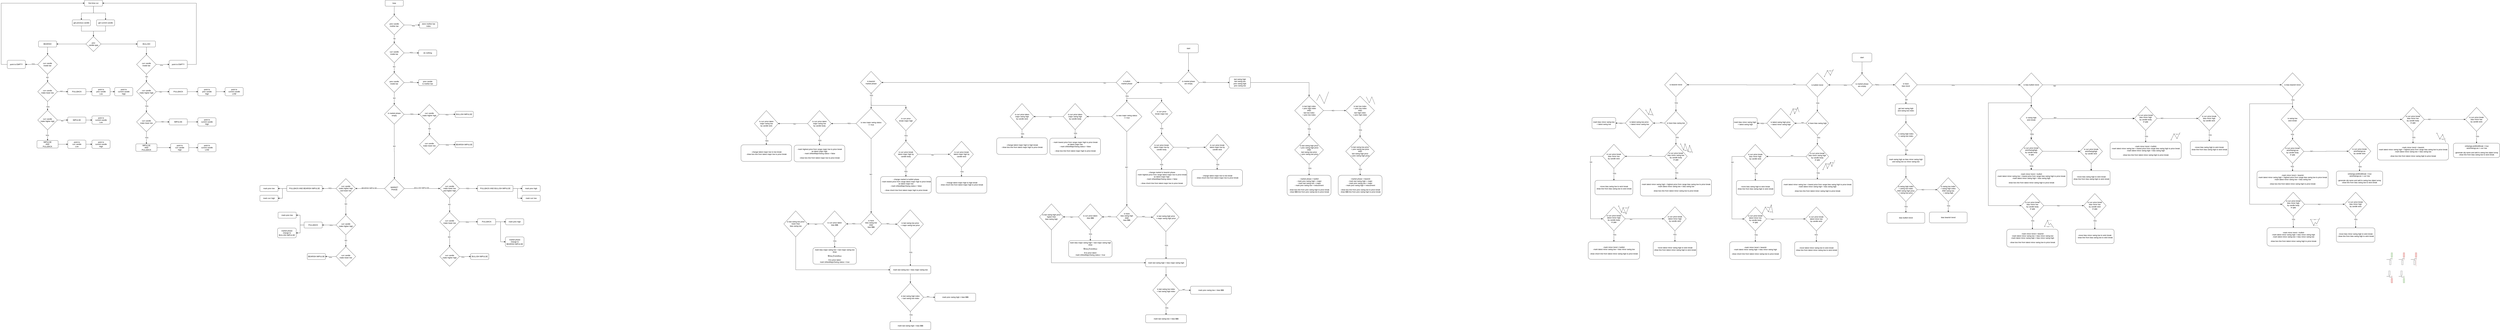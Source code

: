 <mxfile version="24.4.13" type="github">
  <diagram name="Page-1" id="N7QUf-tT-cWpRo-DPP7V">
    <mxGraphModel dx="1456" dy="692" grid="0" gridSize="10" guides="1" tooltips="1" connect="1" arrows="1" fold="1" page="0" pageScale="1" pageWidth="850" pageHeight="1100" math="0" shadow="0">
      <root>
        <mxCell id="0" />
        <mxCell id="1" parent="0" />
        <mxCell id="8Aod5Fcv19qxuvLrKhnO-1" style="edgeStyle=orthogonalEdgeStyle;rounded=0;orthogonalLoop=1;jettySize=auto;html=1;entryX=0.5;entryY=0;entryDx=0;entryDy=0;" edge="1" parent="1" source="8Aod5Fcv19qxuvLrKhnO-3" target="8Aod5Fcv19qxuvLrKhnO-5">
          <mxGeometry relative="1" as="geometry" />
        </mxCell>
        <mxCell id="8Aod5Fcv19qxuvLrKhnO-2" style="edgeStyle=orthogonalEdgeStyle;rounded=0;orthogonalLoop=1;jettySize=auto;html=1;entryX=0.5;entryY=0;entryDx=0;entryDy=0;" edge="1" parent="1" source="8Aod5Fcv19qxuvLrKhnO-3" target="8Aod5Fcv19qxuvLrKhnO-7">
          <mxGeometry relative="1" as="geometry" />
        </mxCell>
        <mxCell id="8Aod5Fcv19qxuvLrKhnO-3" value="&lt;div&gt;first time run&lt;/div&gt;" style="rounded=1;whiteSpace=wrap;html=1;fontSize=12;glass=0;strokeWidth=1;shadow=0;" vertex="1" parent="1">
          <mxGeometry x="589.8" y="50" width="120" height="40" as="geometry" />
        </mxCell>
        <mxCell id="8Aod5Fcv19qxuvLrKhnO-4" style="edgeStyle=orthogonalEdgeStyle;rounded=0;orthogonalLoop=1;jettySize=auto;html=1;entryX=0.5;entryY=0;entryDx=0;entryDy=0;" edge="1" parent="1" source="8Aod5Fcv19qxuvLrKhnO-5" target="8Aod5Fcv19qxuvLrKhnO-10">
          <mxGeometry relative="1" as="geometry" />
        </mxCell>
        <mxCell id="8Aod5Fcv19qxuvLrKhnO-5" value="&lt;div&gt;get previous candle&lt;/div&gt;" style="rounded=1;whiteSpace=wrap;html=1;fontSize=12;glass=0;strokeWidth=1;shadow=0;" vertex="1" parent="1">
          <mxGeometry x="509.8" y="180" width="120" height="40" as="geometry" />
        </mxCell>
        <mxCell id="8Aod5Fcv19qxuvLrKhnO-6" style="edgeStyle=orthogonalEdgeStyle;rounded=0;orthogonalLoop=1;jettySize=auto;html=1;" edge="1" parent="1" source="8Aod5Fcv19qxuvLrKhnO-7" target="8Aod5Fcv19qxuvLrKhnO-10">
          <mxGeometry relative="1" as="geometry" />
        </mxCell>
        <mxCell id="8Aod5Fcv19qxuvLrKhnO-7" value="get current candle" style="rounded=1;whiteSpace=wrap;html=1;fontSize=12;glass=0;strokeWidth=1;shadow=0;" vertex="1" parent="1">
          <mxGeometry x="669.8" y="180" width="120" height="40" as="geometry" />
        </mxCell>
        <mxCell id="8Aod5Fcv19qxuvLrKhnO-8" style="edgeStyle=orthogonalEdgeStyle;rounded=0;orthogonalLoop=1;jettySize=auto;html=1;entryX=0;entryY=0.5;entryDx=0;entryDy=0;" edge="1" parent="1" source="8Aod5Fcv19qxuvLrKhnO-10" target="8Aod5Fcv19qxuvLrKhnO-12">
          <mxGeometry relative="1" as="geometry" />
        </mxCell>
        <mxCell id="8Aod5Fcv19qxuvLrKhnO-9" style="edgeStyle=orthogonalEdgeStyle;rounded=0;orthogonalLoop=1;jettySize=auto;html=1;exitX=0;exitY=0.5;exitDx=0;exitDy=0;entryX=1;entryY=0.5;entryDx=0;entryDy=0;" edge="1" parent="1" source="8Aod5Fcv19qxuvLrKhnO-10" target="8Aod5Fcv19qxuvLrKhnO-14">
          <mxGeometry relative="1" as="geometry" />
        </mxCell>
        <mxCell id="8Aod5Fcv19qxuvLrKhnO-10" value="&lt;div&gt;prev&lt;/div&gt;&lt;div&gt;candle type&lt;br&gt;&lt;/div&gt;" style="rhombus;whiteSpace=wrap;html=1;" vertex="1" parent="1">
          <mxGeometry x="599.8" y="290" width="100" height="100" as="geometry" />
        </mxCell>
        <mxCell id="8Aod5Fcv19qxuvLrKhnO-11" style="edgeStyle=orthogonalEdgeStyle;rounded=0;orthogonalLoop=1;jettySize=auto;html=1;entryX=0.5;entryY=0;entryDx=0;entryDy=0;" edge="1" parent="1" source="8Aod5Fcv19qxuvLrKhnO-12" target="8Aod5Fcv19qxuvLrKhnO-56">
          <mxGeometry relative="1" as="geometry" />
        </mxCell>
        <mxCell id="8Aod5Fcv19qxuvLrKhnO-12" value="BULLISH" style="rounded=1;whiteSpace=wrap;html=1;fontSize=12;glass=0;strokeWidth=1;shadow=0;" vertex="1" parent="1">
          <mxGeometry x="939.8" y="320" width="120" height="40" as="geometry" />
        </mxCell>
        <mxCell id="8Aod5Fcv19qxuvLrKhnO-13" style="edgeStyle=orthogonalEdgeStyle;rounded=0;orthogonalLoop=1;jettySize=auto;html=1;entryX=0.5;entryY=0;entryDx=0;entryDy=0;" edge="1" parent="1" source="8Aod5Fcv19qxuvLrKhnO-14" target="8Aod5Fcv19qxuvLrKhnO-51">
          <mxGeometry relative="1" as="geometry" />
        </mxCell>
        <mxCell id="8Aod5Fcv19qxuvLrKhnO-14" value="BEARISH" style="rounded=1;whiteSpace=wrap;html=1;fontSize=12;glass=0;strokeWidth=1;shadow=0;" vertex="1" parent="1">
          <mxGeometry x="286.38" y="320" width="120" height="40" as="geometry" />
        </mxCell>
        <mxCell id="8Aod5Fcv19qxuvLrKhnO-15" style="edgeStyle=orthogonalEdgeStyle;rounded=0;orthogonalLoop=1;jettySize=auto;html=1;entryX=0.5;entryY=0;entryDx=0;entryDy=0;" edge="1" parent="1" source="8Aod5Fcv19qxuvLrKhnO-19" target="8Aod5Fcv19qxuvLrKhnO-33">
          <mxGeometry relative="1" as="geometry" />
        </mxCell>
        <mxCell id="8Aod5Fcv19qxuvLrKhnO-16" value="YES" style="edgeLabel;html=1;align=center;verticalAlign=middle;resizable=0;points=[];" vertex="1" connectable="0" parent="8Aod5Fcv19qxuvLrKhnO-15">
          <mxGeometry x="-0.086" y="1" relative="1" as="geometry">
            <mxPoint y="-1" as="offset" />
          </mxGeometry>
        </mxCell>
        <mxCell id="8Aod5Fcv19qxuvLrKhnO-17" style="edgeStyle=orthogonalEdgeStyle;rounded=0;orthogonalLoop=1;jettySize=auto;html=1;entryX=0;entryY=0.5;entryDx=0;entryDy=0;" edge="1" parent="1" source="8Aod5Fcv19qxuvLrKhnO-19" target="8Aod5Fcv19qxuvLrKhnO-21">
          <mxGeometry relative="1" as="geometry" />
        </mxCell>
        <mxCell id="8Aod5Fcv19qxuvLrKhnO-18" value="NO" style="edgeLabel;html=1;align=center;verticalAlign=middle;resizable=0;points=[];" vertex="1" connectable="0" parent="8Aod5Fcv19qxuvLrKhnO-17">
          <mxGeometry x="-0.329" y="-1" relative="1" as="geometry">
            <mxPoint as="offset" />
          </mxGeometry>
        </mxCell>
        <mxCell id="8Aod5Fcv19qxuvLrKhnO-19" value="&lt;div&gt;curr candle &lt;br&gt;&lt;/div&gt;&lt;div&gt;make higher high&lt;br&gt;&lt;/div&gt;" style="rhombus;whiteSpace=wrap;html=1;" vertex="1" parent="1">
          <mxGeometry x="934.8" y="590" width="130" height="130" as="geometry" />
        </mxCell>
        <mxCell id="8Aod5Fcv19qxuvLrKhnO-20" style="edgeStyle=orthogonalEdgeStyle;rounded=0;orthogonalLoop=1;jettySize=auto;html=1;entryX=0;entryY=0.5;entryDx=0;entryDy=0;" edge="1" parent="1" source="8Aod5Fcv19qxuvLrKhnO-21" target="8Aod5Fcv19qxuvLrKhnO-58">
          <mxGeometry relative="1" as="geometry" />
        </mxCell>
        <mxCell id="8Aod5Fcv19qxuvLrKhnO-21" value="PULLBACK" style="rounded=1;whiteSpace=wrap;html=1;fontSize=12;glass=0;strokeWidth=1;shadow=0;" vertex="1" parent="1">
          <mxGeometry x="1149.8" y="635" width="120" height="40" as="geometry" />
        </mxCell>
        <mxCell id="8Aod5Fcv19qxuvLrKhnO-22" style="edgeStyle=orthogonalEdgeStyle;rounded=0;orthogonalLoop=1;jettySize=auto;html=1;entryX=0.5;entryY=0;entryDx=0;entryDy=0;" edge="1" parent="1" source="8Aod5Fcv19qxuvLrKhnO-26" target="8Aod5Fcv19qxuvLrKhnO-42">
          <mxGeometry relative="1" as="geometry" />
        </mxCell>
        <mxCell id="8Aod5Fcv19qxuvLrKhnO-23" value="YES" style="edgeLabel;html=1;align=center;verticalAlign=middle;resizable=0;points=[];" vertex="1" connectable="0" parent="8Aod5Fcv19qxuvLrKhnO-22">
          <mxGeometry x="0.209" y="1" relative="1" as="geometry">
            <mxPoint as="offset" />
          </mxGeometry>
        </mxCell>
        <mxCell id="8Aod5Fcv19qxuvLrKhnO-24" style="edgeStyle=orthogonalEdgeStyle;rounded=0;orthogonalLoop=1;jettySize=auto;html=1;entryX=0;entryY=0.5;entryDx=0;entryDy=0;" edge="1" parent="1" source="8Aod5Fcv19qxuvLrKhnO-26" target="8Aod5Fcv19qxuvLrKhnO-28">
          <mxGeometry relative="1" as="geometry" />
        </mxCell>
        <mxCell id="8Aod5Fcv19qxuvLrKhnO-25" value="NO" style="edgeLabel;html=1;align=center;verticalAlign=middle;resizable=0;points=[];" vertex="1" connectable="0" parent="8Aod5Fcv19qxuvLrKhnO-24">
          <mxGeometry x="-0.237" y="2" relative="1" as="geometry">
            <mxPoint as="offset" />
          </mxGeometry>
        </mxCell>
        <mxCell id="8Aod5Fcv19qxuvLrKhnO-26" value="&lt;div&gt;curr candle &lt;br&gt;&lt;/div&gt;&lt;div&gt;make lower low&lt;br&gt;&lt;/div&gt;" style="rhombus;whiteSpace=wrap;html=1;" vertex="1" parent="1">
          <mxGeometry x="281.38" y="590" width="130" height="130" as="geometry" />
        </mxCell>
        <mxCell id="8Aod5Fcv19qxuvLrKhnO-27" style="edgeStyle=orthogonalEdgeStyle;rounded=0;orthogonalLoop=1;jettySize=auto;html=1;entryX=0;entryY=0.5;entryDx=0;entryDy=0;" edge="1" parent="1" source="8Aod5Fcv19qxuvLrKhnO-28" target="8Aod5Fcv19qxuvLrKhnO-65">
          <mxGeometry relative="1" as="geometry" />
        </mxCell>
        <mxCell id="8Aod5Fcv19qxuvLrKhnO-28" value="PULLBACK" style="rounded=1;whiteSpace=wrap;html=1;fontSize=12;glass=0;strokeWidth=1;shadow=0;" vertex="1" parent="1">
          <mxGeometry x="479.8" y="635" width="120" height="40" as="geometry" />
        </mxCell>
        <mxCell id="8Aod5Fcv19qxuvLrKhnO-29" style="edgeStyle=orthogonalEdgeStyle;rounded=0;orthogonalLoop=1;jettySize=auto;html=1;entryX=0;entryY=0.5;entryDx=0;entryDy=0;" edge="1" parent="1" source="8Aod5Fcv19qxuvLrKhnO-33" target="8Aod5Fcv19qxuvLrKhnO-35">
          <mxGeometry relative="1" as="geometry" />
        </mxCell>
        <mxCell id="8Aod5Fcv19qxuvLrKhnO-30" value="NO" style="edgeLabel;html=1;align=center;verticalAlign=middle;resizable=0;points=[];" vertex="1" connectable="0" parent="8Aod5Fcv19qxuvLrKhnO-29">
          <mxGeometry x="-0.006" y="1" relative="1" as="geometry">
            <mxPoint as="offset" />
          </mxGeometry>
        </mxCell>
        <mxCell id="8Aod5Fcv19qxuvLrKhnO-31" style="edgeStyle=orthogonalEdgeStyle;rounded=0;orthogonalLoop=1;jettySize=auto;html=1;entryX=0.5;entryY=0;entryDx=0;entryDy=0;" edge="1" parent="1" source="8Aod5Fcv19qxuvLrKhnO-33" target="8Aod5Fcv19qxuvLrKhnO-37">
          <mxGeometry relative="1" as="geometry" />
        </mxCell>
        <mxCell id="8Aod5Fcv19qxuvLrKhnO-32" value="YES" style="edgeLabel;html=1;align=center;verticalAlign=middle;resizable=0;points=[];" vertex="1" connectable="0" parent="8Aod5Fcv19qxuvLrKhnO-31">
          <mxGeometry x="-0.013" y="1" relative="1" as="geometry">
            <mxPoint y="-1" as="offset" />
          </mxGeometry>
        </mxCell>
        <mxCell id="8Aod5Fcv19qxuvLrKhnO-33" value="&lt;div&gt;curr candle&lt;/div&gt;&lt;div&gt;make lower low&lt;br&gt;&lt;/div&gt;" style="rhombus;whiteSpace=wrap;html=1;" vertex="1" parent="1">
          <mxGeometry x="934.8" y="790" width="130" height="130" as="geometry" />
        </mxCell>
        <mxCell id="8Aod5Fcv19qxuvLrKhnO-34" style="edgeStyle=orthogonalEdgeStyle;rounded=0;orthogonalLoop=1;jettySize=auto;html=1;entryX=0;entryY=0.5;entryDx=0;entryDy=0;" edge="1" parent="1" source="8Aod5Fcv19qxuvLrKhnO-35" target="8Aod5Fcv19qxuvLrKhnO-60">
          <mxGeometry relative="1" as="geometry" />
        </mxCell>
        <mxCell id="8Aod5Fcv19qxuvLrKhnO-35" value="IMPULSE" style="rounded=1;whiteSpace=wrap;html=1;fontSize=12;glass=0;strokeWidth=1;shadow=0;" vertex="1" parent="1">
          <mxGeometry x="1149.8" y="835" width="120" height="40" as="geometry" />
        </mxCell>
        <mxCell id="8Aod5Fcv19qxuvLrKhnO-36" style="edgeStyle=orthogonalEdgeStyle;rounded=0;orthogonalLoop=1;jettySize=auto;html=1;entryX=0;entryY=0.5;entryDx=0;entryDy=0;" edge="1" parent="1" source="8Aod5Fcv19qxuvLrKhnO-37" target="8Aod5Fcv19qxuvLrKhnO-62">
          <mxGeometry relative="1" as="geometry" />
        </mxCell>
        <mxCell id="8Aod5Fcv19qxuvLrKhnO-37" value="&lt;div&gt;IMPULSE&lt;/div&gt;&lt;div&gt;AND&lt;/div&gt;&lt;div&gt;PULLBACK&lt;br&gt;&lt;/div&gt;" style="rounded=1;whiteSpace=wrap;html=1;fontSize=12;glass=0;strokeWidth=1;shadow=0;" vertex="1" parent="1">
          <mxGeometry x="929.8" y="1000" width="140" height="50" as="geometry" />
        </mxCell>
        <mxCell id="8Aod5Fcv19qxuvLrKhnO-38" style="edgeStyle=orthogonalEdgeStyle;rounded=0;orthogonalLoop=1;jettySize=auto;html=1;entryX=0.5;entryY=0;entryDx=0;entryDy=0;" edge="1" parent="1" source="8Aod5Fcv19qxuvLrKhnO-42" target="8Aod5Fcv19qxuvLrKhnO-46">
          <mxGeometry relative="1" as="geometry" />
        </mxCell>
        <mxCell id="8Aod5Fcv19qxuvLrKhnO-39" value="&lt;div&gt;YES&lt;/div&gt;" style="edgeLabel;html=1;align=center;verticalAlign=middle;resizable=0;points=[];" vertex="1" connectable="0" parent="8Aod5Fcv19qxuvLrKhnO-38">
          <mxGeometry x="0.035" y="-3" relative="1" as="geometry">
            <mxPoint as="offset" />
          </mxGeometry>
        </mxCell>
        <mxCell id="8Aod5Fcv19qxuvLrKhnO-40" style="edgeStyle=orthogonalEdgeStyle;rounded=0;orthogonalLoop=1;jettySize=auto;html=1;entryX=0;entryY=0.5;entryDx=0;entryDy=0;" edge="1" parent="1" source="8Aod5Fcv19qxuvLrKhnO-42" target="8Aod5Fcv19qxuvLrKhnO-44">
          <mxGeometry relative="1" as="geometry" />
        </mxCell>
        <mxCell id="8Aod5Fcv19qxuvLrKhnO-41" value="NO" style="edgeLabel;html=1;align=center;verticalAlign=middle;resizable=0;points=[];" vertex="1" connectable="0" parent="8Aod5Fcv19qxuvLrKhnO-40">
          <mxGeometry x="-0.08" y="-4" relative="1" as="geometry">
            <mxPoint as="offset" />
          </mxGeometry>
        </mxCell>
        <mxCell id="8Aod5Fcv19qxuvLrKhnO-42" value="&lt;div&gt;curr candle&lt;/div&gt;&lt;div&gt;make higher high&lt;br&gt;&lt;/div&gt;" style="rhombus;whiteSpace=wrap;html=1;" vertex="1" parent="1">
          <mxGeometry x="281.38" y="777.89" width="130" height="130" as="geometry" />
        </mxCell>
        <mxCell id="8Aod5Fcv19qxuvLrKhnO-43" style="edgeStyle=orthogonalEdgeStyle;rounded=0;orthogonalLoop=1;jettySize=auto;html=1;entryX=0;entryY=0.5;entryDx=0;entryDy=0;" edge="1" parent="1" source="8Aod5Fcv19qxuvLrKhnO-44" target="8Aod5Fcv19qxuvLrKhnO-67">
          <mxGeometry relative="1" as="geometry" />
        </mxCell>
        <mxCell id="8Aod5Fcv19qxuvLrKhnO-44" value="IMPULSE" style="rounded=1;whiteSpace=wrap;html=1;fontSize=12;glass=0;strokeWidth=1;shadow=0;" vertex="1" parent="1">
          <mxGeometry x="479.8" y="822.89" width="120" height="40" as="geometry" />
        </mxCell>
        <mxCell id="8Aod5Fcv19qxuvLrKhnO-45" style="edgeStyle=orthogonalEdgeStyle;rounded=0;orthogonalLoop=1;jettySize=auto;html=1;entryX=0;entryY=0.5;entryDx=0;entryDy=0;" edge="1" parent="1" source="8Aod5Fcv19qxuvLrKhnO-46" target="8Aod5Fcv19qxuvLrKhnO-69">
          <mxGeometry relative="1" as="geometry" />
        </mxCell>
        <mxCell id="8Aod5Fcv19qxuvLrKhnO-46" value="&lt;div&gt;IMPULSE&lt;/div&gt;&lt;div&gt;AND&lt;/div&gt;&lt;div&gt;PULLBACK&lt;br&gt;&lt;/div&gt;" style="rounded=1;whiteSpace=wrap;html=1;fontSize=12;glass=0;strokeWidth=1;shadow=0;" vertex="1" parent="1">
          <mxGeometry x="276.38" y="977.89" width="140" height="50" as="geometry" />
        </mxCell>
        <mxCell id="8Aod5Fcv19qxuvLrKhnO-47" style="edgeStyle=orthogonalEdgeStyle;rounded=0;orthogonalLoop=1;jettySize=auto;html=1;entryX=0.5;entryY=0;entryDx=0;entryDy=0;" edge="1" parent="1" source="8Aod5Fcv19qxuvLrKhnO-51" target="8Aod5Fcv19qxuvLrKhnO-26">
          <mxGeometry relative="1" as="geometry" />
        </mxCell>
        <mxCell id="8Aod5Fcv19qxuvLrKhnO-48" value="NO" style="edgeLabel;html=1;align=center;verticalAlign=middle;resizable=0;points=[];" vertex="1" connectable="0" parent="8Aod5Fcv19qxuvLrKhnO-47">
          <mxGeometry x="-0.12" y="-2" relative="1" as="geometry">
            <mxPoint y="-1" as="offset" />
          </mxGeometry>
        </mxCell>
        <mxCell id="8Aod5Fcv19qxuvLrKhnO-49" style="edgeStyle=orthogonalEdgeStyle;rounded=0;orthogonalLoop=1;jettySize=auto;html=1;entryX=1;entryY=0.5;entryDx=0;entryDy=0;" edge="1" parent="1" source="8Aod5Fcv19qxuvLrKhnO-51" target="8Aod5Fcv19qxuvLrKhnO-72">
          <mxGeometry relative="1" as="geometry" />
        </mxCell>
        <mxCell id="8Aod5Fcv19qxuvLrKhnO-50" value="YES" style="edgeLabel;html=1;align=center;verticalAlign=middle;resizable=0;points=[];" vertex="1" connectable="0" parent="8Aod5Fcv19qxuvLrKhnO-49">
          <mxGeometry x="-0.244" y="-2" relative="1" as="geometry">
            <mxPoint as="offset" />
          </mxGeometry>
        </mxCell>
        <mxCell id="8Aod5Fcv19qxuvLrKhnO-51" value="&lt;div&gt;curr candle &lt;br&gt;&lt;/div&gt;&lt;div&gt;inside bar&lt;br&gt;&lt;/div&gt;" style="rhombus;whiteSpace=wrap;html=1;" vertex="1" parent="1">
          <mxGeometry x="281.38" y="410" width="130" height="130" as="geometry" />
        </mxCell>
        <mxCell id="8Aod5Fcv19qxuvLrKhnO-52" style="edgeStyle=orthogonalEdgeStyle;rounded=0;orthogonalLoop=1;jettySize=auto;html=1;entryX=0.5;entryY=0;entryDx=0;entryDy=0;" edge="1" parent="1" source="8Aod5Fcv19qxuvLrKhnO-56" target="8Aod5Fcv19qxuvLrKhnO-19">
          <mxGeometry relative="1" as="geometry" />
        </mxCell>
        <mxCell id="8Aod5Fcv19qxuvLrKhnO-53" value="NO" style="edgeLabel;html=1;align=center;verticalAlign=middle;resizable=0;points=[];" vertex="1" connectable="0" parent="8Aod5Fcv19qxuvLrKhnO-52">
          <mxGeometry x="-0.32" y="1" relative="1" as="geometry">
            <mxPoint y="-1" as="offset" />
          </mxGeometry>
        </mxCell>
        <mxCell id="8Aod5Fcv19qxuvLrKhnO-54" style="edgeStyle=orthogonalEdgeStyle;rounded=0;orthogonalLoop=1;jettySize=auto;html=1;entryX=0;entryY=0.5;entryDx=0;entryDy=0;" edge="1" parent="1" source="8Aod5Fcv19qxuvLrKhnO-56" target="8Aod5Fcv19qxuvLrKhnO-74">
          <mxGeometry relative="1" as="geometry" />
        </mxCell>
        <mxCell id="8Aod5Fcv19qxuvLrKhnO-55" value="YES" style="edgeLabel;html=1;align=center;verticalAlign=middle;resizable=0;points=[];" vertex="1" connectable="0" parent="8Aod5Fcv19qxuvLrKhnO-54">
          <mxGeometry x="-0.207" y="-4" relative="1" as="geometry">
            <mxPoint x="-1" as="offset" />
          </mxGeometry>
        </mxCell>
        <mxCell id="8Aod5Fcv19qxuvLrKhnO-56" value="&lt;div&gt;curr candle &lt;br&gt;&lt;/div&gt;&lt;div&gt;inside bar&lt;br&gt;&lt;/div&gt;" style="rhombus;whiteSpace=wrap;html=1;" vertex="1" parent="1">
          <mxGeometry x="934.8" y="410" width="130" height="130" as="geometry" />
        </mxCell>
        <mxCell id="8Aod5Fcv19qxuvLrKhnO-57" style="edgeStyle=orthogonalEdgeStyle;rounded=0;orthogonalLoop=1;jettySize=auto;html=1;entryX=0;entryY=0.5;entryDx=0;entryDy=0;" edge="1" parent="1" source="8Aod5Fcv19qxuvLrKhnO-58" target="8Aod5Fcv19qxuvLrKhnO-59">
          <mxGeometry relative="1" as="geometry" />
        </mxCell>
        <mxCell id="8Aod5Fcv19qxuvLrKhnO-58" value="&lt;div&gt;point to &lt;br&gt;&lt;/div&gt;&lt;div&gt;prev candle&lt;/div&gt;&lt;div&gt;High&lt;br&gt;&lt;/div&gt;" style="rounded=1;whiteSpace=wrap;html=1;fontSize=12;glass=0;strokeWidth=1;shadow=0;" vertex="1" parent="1">
          <mxGeometry x="1339.8" y="627.5" width="120" height="55" as="geometry" />
        </mxCell>
        <mxCell id="8Aod5Fcv19qxuvLrKhnO-59" value="&lt;div&gt;point to &lt;br&gt;&lt;/div&gt;&lt;div&gt;current candle&lt;/div&gt;&lt;div&gt;LOW&lt;br&gt;&lt;/div&gt;" style="rounded=1;whiteSpace=wrap;html=1;fontSize=12;glass=0;strokeWidth=1;shadow=0;" vertex="1" parent="1">
          <mxGeometry x="1519.8" y="627.5" width="120" height="55" as="geometry" />
        </mxCell>
        <mxCell id="8Aod5Fcv19qxuvLrKhnO-60" value="&lt;div&gt;point to &lt;br&gt;&lt;/div&gt;&lt;div&gt;current candle&lt;/div&gt;&lt;div&gt;High&lt;br&gt;&lt;/div&gt;" style="rounded=1;whiteSpace=wrap;html=1;fontSize=12;glass=0;strokeWidth=1;shadow=0;" vertex="1" parent="1">
          <mxGeometry x="1339.8" y="827.5" width="120" height="55" as="geometry" />
        </mxCell>
        <mxCell id="8Aod5Fcv19qxuvLrKhnO-61" style="edgeStyle=orthogonalEdgeStyle;rounded=0;orthogonalLoop=1;jettySize=auto;html=1;entryX=0;entryY=0.5;entryDx=0;entryDy=0;" edge="1" parent="1" source="8Aod5Fcv19qxuvLrKhnO-62" target="8Aod5Fcv19qxuvLrKhnO-63">
          <mxGeometry relative="1" as="geometry" />
        </mxCell>
        <mxCell id="8Aod5Fcv19qxuvLrKhnO-62" value="&lt;div&gt;point to &lt;br&gt;&lt;/div&gt;&lt;div&gt;curr candle&lt;/div&gt;&lt;div&gt;High&lt;br&gt;&lt;/div&gt;" style="rounded=1;whiteSpace=wrap;html=1;fontSize=12;glass=0;strokeWidth=1;shadow=0;" vertex="1" parent="1">
          <mxGeometry x="1159.8" y="997.5" width="120" height="55" as="geometry" />
        </mxCell>
        <mxCell id="8Aod5Fcv19qxuvLrKhnO-63" value="&lt;div&gt;point to &lt;br&gt;&lt;/div&gt;&lt;div&gt;current candle&lt;/div&gt;&lt;div&gt;LOW&lt;br&gt;&lt;/div&gt;" style="rounded=1;whiteSpace=wrap;html=1;fontSize=12;glass=0;strokeWidth=1;shadow=0;" vertex="1" parent="1">
          <mxGeometry x="1339.8" y="997.5" width="120" height="55" as="geometry" />
        </mxCell>
        <mxCell id="8Aod5Fcv19qxuvLrKhnO-64" style="edgeStyle=orthogonalEdgeStyle;rounded=0;orthogonalLoop=1;jettySize=auto;html=1;entryX=0;entryY=0.5;entryDx=0;entryDy=0;" edge="1" parent="1" source="8Aod5Fcv19qxuvLrKhnO-65" target="8Aod5Fcv19qxuvLrKhnO-66">
          <mxGeometry relative="1" as="geometry" />
        </mxCell>
        <mxCell id="8Aod5Fcv19qxuvLrKhnO-65" value="&lt;div&gt;point to &lt;br&gt;&lt;/div&gt;&lt;div&gt;prev candle&lt;/div&gt;&lt;div&gt;Low&lt;br&gt;&lt;/div&gt;" style="rounded=1;whiteSpace=wrap;html=1;fontSize=12;glass=0;strokeWidth=1;shadow=0;" vertex="1" parent="1">
          <mxGeometry x="639.8" y="627.5" width="120" height="55" as="geometry" />
        </mxCell>
        <mxCell id="8Aod5Fcv19qxuvLrKhnO-66" value="&lt;div&gt;point to &lt;br&gt;&lt;/div&gt;&lt;div&gt;current candle&lt;/div&gt;&lt;div&gt;High&lt;br&gt;&lt;/div&gt;" style="rounded=1;whiteSpace=wrap;html=1;fontSize=12;glass=0;strokeWidth=1;shadow=0;" vertex="1" parent="1">
          <mxGeometry x="789.8" y="627.5" width="120" height="55" as="geometry" />
        </mxCell>
        <mxCell id="8Aod5Fcv19qxuvLrKhnO-67" value="&lt;div&gt;point to &lt;br&gt;&lt;/div&gt;&lt;div&gt;current candle&lt;/div&gt;&lt;div&gt;Low&lt;br&gt;&lt;/div&gt;" style="rounded=1;whiteSpace=wrap;html=1;fontSize=12;glass=0;strokeWidth=1;shadow=0;" vertex="1" parent="1">
          <mxGeometry x="639.8" y="815.39" width="120" height="55" as="geometry" />
        </mxCell>
        <mxCell id="8Aod5Fcv19qxuvLrKhnO-68" style="edgeStyle=orthogonalEdgeStyle;rounded=0;orthogonalLoop=1;jettySize=auto;html=1;entryX=0;entryY=0.5;entryDx=0;entryDy=0;" edge="1" parent="1" source="8Aod5Fcv19qxuvLrKhnO-69" target="8Aod5Fcv19qxuvLrKhnO-70">
          <mxGeometry relative="1" as="geometry" />
        </mxCell>
        <mxCell id="8Aod5Fcv19qxuvLrKhnO-69" value="&lt;div&gt;point to &lt;br&gt;&lt;/div&gt;&lt;div&gt;curr candle&lt;/div&gt;&lt;div&gt;Low&lt;br&gt;&lt;/div&gt;" style="rounded=1;whiteSpace=wrap;html=1;fontSize=12;glass=0;strokeWidth=1;shadow=0;" vertex="1" parent="1">
          <mxGeometry x="479.8" y="975.39" width="120" height="55" as="geometry" />
        </mxCell>
        <mxCell id="8Aod5Fcv19qxuvLrKhnO-70" value="&lt;div&gt;point to &lt;br&gt;&lt;/div&gt;&lt;div&gt;current candle&lt;/div&gt;&lt;div&gt;High&lt;br&gt;&lt;/div&gt;" style="rounded=1;whiteSpace=wrap;html=1;fontSize=12;glass=0;strokeWidth=1;shadow=0;" vertex="1" parent="1">
          <mxGeometry x="639.8" y="975.39" width="120" height="55" as="geometry" />
        </mxCell>
        <mxCell id="8Aod5Fcv19qxuvLrKhnO-71" style="edgeStyle=orthogonalEdgeStyle;rounded=0;orthogonalLoop=1;jettySize=auto;html=1;entryX=0;entryY=0.5;entryDx=0;entryDy=0;" edge="1" parent="1" source="8Aod5Fcv19qxuvLrKhnO-72" target="8Aod5Fcv19qxuvLrKhnO-3">
          <mxGeometry relative="1" as="geometry">
            <Array as="points">
              <mxPoint x="39.8" y="475" />
              <mxPoint x="39.8" y="70" />
            </Array>
          </mxGeometry>
        </mxCell>
        <mxCell id="8Aod5Fcv19qxuvLrKhnO-72" value="point to EMPTY" style="rounded=1;whiteSpace=wrap;html=1;fontSize=12;glass=0;strokeWidth=1;shadow=0;" vertex="1" parent="1">
          <mxGeometry x="79.8" y="447.5" width="120" height="55" as="geometry" />
        </mxCell>
        <mxCell id="8Aod5Fcv19qxuvLrKhnO-73" style="edgeStyle=orthogonalEdgeStyle;rounded=0;orthogonalLoop=1;jettySize=auto;html=1;entryX=1;entryY=0.5;entryDx=0;entryDy=0;" edge="1" parent="1" source="8Aod5Fcv19qxuvLrKhnO-74" target="8Aod5Fcv19qxuvLrKhnO-3">
          <mxGeometry relative="1" as="geometry">
            <Array as="points">
              <mxPoint x="1329.8" y="475" />
              <mxPoint x="1329.8" y="70" />
            </Array>
          </mxGeometry>
        </mxCell>
        <mxCell id="8Aod5Fcv19qxuvLrKhnO-74" value="point to EMPTY" style="rounded=1;whiteSpace=wrap;html=1;fontSize=12;glass=0;strokeWidth=1;shadow=0;" vertex="1" parent="1">
          <mxGeometry x="1149.8" y="447.5" width="120" height="55" as="geometry" />
        </mxCell>
        <mxCell id="8Aod5Fcv19qxuvLrKhnO-75" style="edgeStyle=orthogonalEdgeStyle;rounded=0;orthogonalLoop=1;jettySize=auto;html=1;entryX=0.5;entryY=0;entryDx=0;entryDy=0;" edge="1" parent="1" source="8Aod5Fcv19qxuvLrKhnO-76" target="8Aod5Fcv19qxuvLrKhnO-114">
          <mxGeometry relative="1" as="geometry" />
        </mxCell>
        <mxCell id="8Aod5Fcv19qxuvLrKhnO-76" value="loop" style="rounded=1;whiteSpace=wrap;html=1;fontSize=12;glass=0;strokeWidth=1;shadow=0;" vertex="1" parent="1">
          <mxGeometry x="2578" y="50" width="120" height="40" as="geometry" />
        </mxCell>
        <mxCell id="8Aod5Fcv19qxuvLrKhnO-77" style="edgeStyle=orthogonalEdgeStyle;rounded=0;orthogonalLoop=1;jettySize=auto;html=1;" edge="1" parent="1" source="8Aod5Fcv19qxuvLrKhnO-81" target="8Aod5Fcv19qxuvLrKhnO-157">
          <mxGeometry relative="1" as="geometry">
            <mxPoint x="2463" y="1320" as="targetPoint" />
          </mxGeometry>
        </mxCell>
        <mxCell id="8Aod5Fcv19qxuvLrKhnO-78" value="BEARISH IMPULSE" style="edgeLabel;html=1;align=center;verticalAlign=middle;resizable=0;points=[];" vertex="1" connectable="0" parent="8Aod5Fcv19qxuvLrKhnO-77">
          <mxGeometry x="0.071" y="-3" relative="1" as="geometry">
            <mxPoint as="offset" />
          </mxGeometry>
        </mxCell>
        <mxCell id="8Aod5Fcv19qxuvLrKhnO-79" style="edgeStyle=orthogonalEdgeStyle;rounded=0;orthogonalLoop=1;jettySize=auto;html=1;" edge="1" parent="1" source="8Aod5Fcv19qxuvLrKhnO-81" target="8Aod5Fcv19qxuvLrKhnO-147">
          <mxGeometry relative="1" as="geometry">
            <mxPoint x="2763" y="1450" as="targetPoint" />
          </mxGeometry>
        </mxCell>
        <mxCell id="8Aod5Fcv19qxuvLrKhnO-80" value="BULLISH IMPULSE" style="edgeLabel;html=1;align=center;verticalAlign=middle;resizable=0;points=[];" vertex="1" connectable="0" parent="8Aod5Fcv19qxuvLrKhnO-79">
          <mxGeometry x="-0.026" y="4" relative="1" as="geometry">
            <mxPoint as="offset" />
          </mxGeometry>
        </mxCell>
        <mxCell id="8Aod5Fcv19qxuvLrKhnO-81" value="&lt;div&gt;MARKET&lt;/div&gt;&lt;div&gt;PHASE&lt;br&gt;&lt;/div&gt;" style="rhombus;whiteSpace=wrap;html=1;" vertex="1" parent="1">
          <mxGeometry x="2574" y="1230.39" width="130" height="130" as="geometry" />
        </mxCell>
        <mxCell id="8Aod5Fcv19qxuvLrKhnO-82" style="edgeStyle=orthogonalEdgeStyle;rounded=0;orthogonalLoop=1;jettySize=auto;html=1;entryX=0.5;entryY=0;entryDx=0;entryDy=0;" edge="1" parent="1" source="8Aod5Fcv19qxuvLrKhnO-86" target="8Aod5Fcv19qxuvLrKhnO-94">
          <mxGeometry relative="1" as="geometry" />
        </mxCell>
        <mxCell id="8Aod5Fcv19qxuvLrKhnO-83" value="NO" style="edgeLabel;html=1;align=center;verticalAlign=middle;resizable=0;points=[];" vertex="1" connectable="0" parent="8Aod5Fcv19qxuvLrKhnO-82">
          <mxGeometry x="-0.301" y="-3" relative="1" as="geometry">
            <mxPoint as="offset" />
          </mxGeometry>
        </mxCell>
        <mxCell id="8Aod5Fcv19qxuvLrKhnO-84" style="edgeStyle=orthogonalEdgeStyle;rounded=0;orthogonalLoop=1;jettySize=auto;html=1;entryX=0;entryY=0.5;entryDx=0;entryDy=0;" edge="1" parent="1" source="8Aod5Fcv19qxuvLrKhnO-86" target="8Aod5Fcv19qxuvLrKhnO-89">
          <mxGeometry relative="1" as="geometry" />
        </mxCell>
        <mxCell id="8Aod5Fcv19qxuvLrKhnO-85" value="YES" style="edgeLabel;html=1;align=center;verticalAlign=middle;resizable=0;points=[];" vertex="1" connectable="0" parent="8Aod5Fcv19qxuvLrKhnO-84">
          <mxGeometry x="-0.176" y="-1" relative="1" as="geometry">
            <mxPoint as="offset" />
          </mxGeometry>
        </mxCell>
        <mxCell id="8Aod5Fcv19qxuvLrKhnO-86" value="&lt;div&gt;curr candle &lt;br&gt;&lt;/div&gt;&lt;div&gt;make lower low&lt;br&gt;&lt;/div&gt;" style="rhombus;whiteSpace=wrap;html=1;" vertex="1" parent="1">
          <mxGeometry x="2939" y="1450.78" width="130" height="130" as="geometry" />
        </mxCell>
        <mxCell id="8Aod5Fcv19qxuvLrKhnO-87" style="edgeStyle=orthogonalEdgeStyle;rounded=0;orthogonalLoop=1;jettySize=auto;html=1;entryX=0;entryY=0.5;entryDx=0;entryDy=0;" edge="1" parent="1" source="8Aod5Fcv19qxuvLrKhnO-89" target="8Aod5Fcv19qxuvLrKhnO-95">
          <mxGeometry relative="1" as="geometry" />
        </mxCell>
        <mxCell id="8Aod5Fcv19qxuvLrKhnO-88" style="edgeStyle=orthogonalEdgeStyle;rounded=0;orthogonalLoop=1;jettySize=auto;html=1;entryX=0;entryY=0.5;entryDx=0;entryDy=0;" edge="1" parent="1" source="8Aod5Fcv19qxuvLrKhnO-89" target="8Aod5Fcv19qxuvLrKhnO-91">
          <mxGeometry relative="1" as="geometry" />
        </mxCell>
        <mxCell id="8Aod5Fcv19qxuvLrKhnO-89" value="PULLBACK" style="rounded=1;whiteSpace=wrap;html=1;fontSize=12;glass=0;strokeWidth=1;shadow=0;" vertex="1" parent="1">
          <mxGeometry x="3188.55" y="1495.39" width="120" height="40" as="geometry" />
        </mxCell>
        <mxCell id="8Aod5Fcv19qxuvLrKhnO-90" value="BULLISH IMPULSE" style="rounded=1;whiteSpace=wrap;html=1;fontSize=12;glass=0;strokeWidth=1;shadow=0;" vertex="1" parent="1">
          <mxGeometry x="3143" y="1725.0" width="120" height="40" as="geometry" />
        </mxCell>
        <mxCell id="8Aod5Fcv19qxuvLrKhnO-91" value="&lt;div&gt;mark prev high&lt;/div&gt;" style="rounded=1;whiteSpace=wrap;html=1;fontSize=12;glass=0;strokeWidth=1;shadow=0;" vertex="1" parent="1">
          <mxGeometry x="3374.16" y="1495.39" width="120" height="40" as="geometry" />
        </mxCell>
        <mxCell id="8Aod5Fcv19qxuvLrKhnO-92" style="edgeStyle=orthogonalEdgeStyle;rounded=0;orthogonalLoop=1;jettySize=auto;html=1;entryX=0;entryY=0.5;entryDx=0;entryDy=0;" edge="1" parent="1" source="8Aod5Fcv19qxuvLrKhnO-94" target="8Aod5Fcv19qxuvLrKhnO-90">
          <mxGeometry relative="1" as="geometry" />
        </mxCell>
        <mxCell id="8Aod5Fcv19qxuvLrKhnO-93" value="YES" style="edgeLabel;html=1;align=center;verticalAlign=middle;resizable=0;points=[];" vertex="1" connectable="0" parent="8Aod5Fcv19qxuvLrKhnO-92">
          <mxGeometry x="-0.438" y="-3" relative="1" as="geometry">
            <mxPoint as="offset" />
          </mxGeometry>
        </mxCell>
        <mxCell id="8Aod5Fcv19qxuvLrKhnO-94" value="&lt;div&gt;curr candle&lt;/div&gt;&lt;div&gt;make higher high&lt;br&gt;&lt;/div&gt;" style="rhombus;whiteSpace=wrap;html=1;" vertex="1" parent="1">
          <mxGeometry x="2939" y="1680.0" width="130" height="130" as="geometry" />
        </mxCell>
        <mxCell id="8Aod5Fcv19qxuvLrKhnO-95" value="&lt;div&gt;market phase &lt;br&gt;&lt;/div&gt;&lt;div&gt;change to&lt;br&gt;&lt;/div&gt;&lt;div&gt;BEARISH IMPULSE&lt;/div&gt;" style="rounded=1;whiteSpace=wrap;html=1;fontSize=12;glass=0;strokeWidth=1;shadow=0;" vertex="1" parent="1">
          <mxGeometry x="3372.66" y="1615.39" width="123" height="64.61" as="geometry" />
        </mxCell>
        <mxCell id="8Aod5Fcv19qxuvLrKhnO-96" style="edgeStyle=orthogonalEdgeStyle;rounded=0;orthogonalLoop=1;jettySize=auto;html=1;entryX=0.5;entryY=0;entryDx=0;entryDy=0;" edge="1" parent="1" source="8Aod5Fcv19qxuvLrKhnO-100" target="8Aod5Fcv19qxuvLrKhnO-108">
          <mxGeometry relative="1" as="geometry" />
        </mxCell>
        <mxCell id="8Aod5Fcv19qxuvLrKhnO-97" value="NO" style="edgeLabel;html=1;align=center;verticalAlign=middle;resizable=0;points=[];" vertex="1" connectable="0" parent="8Aod5Fcv19qxuvLrKhnO-96">
          <mxGeometry x="-0.06" relative="1" as="geometry">
            <mxPoint as="offset" />
          </mxGeometry>
        </mxCell>
        <mxCell id="8Aod5Fcv19qxuvLrKhnO-98" style="edgeStyle=orthogonalEdgeStyle;rounded=0;orthogonalLoop=1;jettySize=auto;html=1;" edge="1" parent="1" source="8Aod5Fcv19qxuvLrKhnO-100" target="8Aod5Fcv19qxuvLrKhnO-103">
          <mxGeometry relative="1" as="geometry" />
        </mxCell>
        <mxCell id="8Aod5Fcv19qxuvLrKhnO-99" value="YES" style="edgeLabel;html=1;align=center;verticalAlign=middle;resizable=0;points=[];" vertex="1" connectable="0" parent="8Aod5Fcv19qxuvLrKhnO-98">
          <mxGeometry x="-0.259" y="1" relative="1" as="geometry">
            <mxPoint as="offset" />
          </mxGeometry>
        </mxCell>
        <mxCell id="8Aod5Fcv19qxuvLrKhnO-100" value="&lt;div&gt;curr candle &lt;br&gt;&lt;/div&gt;&lt;div&gt;make higher high&lt;br&gt;&lt;/div&gt;" style="rhombus;whiteSpace=wrap;html=1;" vertex="1" parent="1">
          <mxGeometry x="2253" y="1471.65" width="130" height="130" as="geometry" />
        </mxCell>
        <mxCell id="8Aod5Fcv19qxuvLrKhnO-101" style="edgeStyle=orthogonalEdgeStyle;rounded=0;orthogonalLoop=1;jettySize=auto;html=1;entryX=1;entryY=0.5;entryDx=0;entryDy=0;" edge="1" parent="1" source="8Aod5Fcv19qxuvLrKhnO-103" target="8Aod5Fcv19qxuvLrKhnO-104">
          <mxGeometry relative="1" as="geometry" />
        </mxCell>
        <mxCell id="8Aod5Fcv19qxuvLrKhnO-102" style="edgeStyle=orthogonalEdgeStyle;rounded=0;orthogonalLoop=1;jettySize=auto;html=1;entryX=1;entryY=0.5;entryDx=0;entryDy=0;" edge="1" parent="1" source="8Aod5Fcv19qxuvLrKhnO-103" target="8Aod5Fcv19qxuvLrKhnO-105">
          <mxGeometry relative="1" as="geometry" />
        </mxCell>
        <mxCell id="8Aod5Fcv19qxuvLrKhnO-103" value="PULLBACK" style="rounded=1;whiteSpace=wrap;html=1;fontSize=12;glass=0;strokeWidth=1;shadow=0;" vertex="1" parent="1">
          <mxGeometry x="2042" y="1516.85" width="120" height="40" as="geometry" />
        </mxCell>
        <mxCell id="8Aod5Fcv19qxuvLrKhnO-104" value="&lt;div&gt;mark prev low&lt;/div&gt;" style="rounded=1;whiteSpace=wrap;html=1;fontSize=12;glass=0;strokeWidth=1;shadow=0;" vertex="1" parent="1">
          <mxGeometry x="1870" y="1451.85" width="120" height="40" as="geometry" />
        </mxCell>
        <mxCell id="8Aod5Fcv19qxuvLrKhnO-105" value="&lt;div&gt;market phase &lt;br&gt;&lt;/div&gt;&lt;div&gt;change to&lt;br&gt;&lt;/div&gt;&lt;div&gt;BULLISH IMPULSE&lt;/div&gt;" style="rounded=1;whiteSpace=wrap;html=1;fontSize=12;glass=0;strokeWidth=1;shadow=0;" vertex="1" parent="1">
          <mxGeometry x="1867" y="1556.85" width="123" height="64.61" as="geometry" />
        </mxCell>
        <mxCell id="8Aod5Fcv19qxuvLrKhnO-106" style="edgeStyle=orthogonalEdgeStyle;rounded=0;orthogonalLoop=1;jettySize=auto;html=1;entryX=1;entryY=0.5;entryDx=0;entryDy=0;" edge="1" parent="1" source="8Aod5Fcv19qxuvLrKhnO-108" target="8Aod5Fcv19qxuvLrKhnO-109">
          <mxGeometry relative="1" as="geometry" />
        </mxCell>
        <mxCell id="8Aod5Fcv19qxuvLrKhnO-107" value="YES" style="edgeLabel;html=1;align=center;verticalAlign=middle;resizable=0;points=[];" vertex="1" connectable="0" parent="8Aod5Fcv19qxuvLrKhnO-106">
          <mxGeometry x="0.089" y="4" relative="1" as="geometry">
            <mxPoint as="offset" />
          </mxGeometry>
        </mxCell>
        <mxCell id="8Aod5Fcv19qxuvLrKhnO-108" value="&lt;div&gt;curr candle&lt;/div&gt;&lt;div&gt;make lower low&lt;br&gt;&lt;/div&gt;" style="rhombus;whiteSpace=wrap;html=1;" vertex="1" parent="1">
          <mxGeometry x="2253" y="1680.0" width="130" height="130" as="geometry" />
        </mxCell>
        <mxCell id="8Aod5Fcv19qxuvLrKhnO-109" value="BEARISH IMPULSE" style="rounded=1;whiteSpace=wrap;html=1;fontSize=12;glass=0;strokeWidth=1;shadow=0;" vertex="1" parent="1">
          <mxGeometry x="2063" y="1725.0" width="120" height="40" as="geometry" />
        </mxCell>
        <mxCell id="8Aod5Fcv19qxuvLrKhnO-110" style="edgeStyle=orthogonalEdgeStyle;rounded=0;orthogonalLoop=1;jettySize=auto;html=1;entryX=0;entryY=0.5;entryDx=0;entryDy=0;" edge="1" parent="1" source="8Aod5Fcv19qxuvLrKhnO-114" target="8Aod5Fcv19qxuvLrKhnO-115">
          <mxGeometry relative="1" as="geometry" />
        </mxCell>
        <mxCell id="8Aod5Fcv19qxuvLrKhnO-111" value="YES" style="edgeLabel;html=1;align=center;verticalAlign=middle;resizable=0;points=[];" vertex="1" connectable="0" parent="8Aod5Fcv19qxuvLrKhnO-110">
          <mxGeometry x="0.176" y="-4" relative="1" as="geometry">
            <mxPoint as="offset" />
          </mxGeometry>
        </mxCell>
        <mxCell id="8Aod5Fcv19qxuvLrKhnO-112" style="edgeStyle=orthogonalEdgeStyle;rounded=0;orthogonalLoop=1;jettySize=auto;html=1;" edge="1" parent="1" source="8Aod5Fcv19qxuvLrKhnO-114" target="8Aod5Fcv19qxuvLrKhnO-120">
          <mxGeometry relative="1" as="geometry" />
        </mxCell>
        <mxCell id="8Aod5Fcv19qxuvLrKhnO-113" value="No" style="edgeLabel;html=1;align=center;verticalAlign=middle;resizable=0;points=[];" vertex="1" connectable="0" parent="8Aod5Fcv19qxuvLrKhnO-112">
          <mxGeometry x="-0.112" y="1" relative="1" as="geometry">
            <mxPoint as="offset" />
          </mxGeometry>
        </mxCell>
        <mxCell id="8Aod5Fcv19qxuvLrKhnO-114" value="&lt;div&gt;prev candle&lt;br&gt;&lt;/div&gt;&lt;div&gt;mother bar&lt;br&gt;&lt;/div&gt;" style="rhombus;whiteSpace=wrap;html=1;" vertex="1" parent="1">
          <mxGeometry x="2573" y="149.39" width="130" height="130" as="geometry" />
        </mxCell>
        <mxCell id="8Aod5Fcv19qxuvLrKhnO-115" value="&lt;div&gt;store mother bar &lt;br&gt;&lt;/div&gt;&lt;div&gt;index&lt;br&gt;&lt;/div&gt;" style="rounded=1;whiteSpace=wrap;html=1;fontSize=12;glass=0;strokeWidth=1;shadow=0;" vertex="1" parent="1">
          <mxGeometry x="2805" y="194.39" width="120" height="40" as="geometry" />
        </mxCell>
        <mxCell id="8Aod5Fcv19qxuvLrKhnO-116" style="edgeStyle=orthogonalEdgeStyle;rounded=0;orthogonalLoop=1;jettySize=auto;html=1;" edge="1" parent="1" source="8Aod5Fcv19qxuvLrKhnO-120" target="8Aod5Fcv19qxuvLrKhnO-121">
          <mxGeometry relative="1" as="geometry" />
        </mxCell>
        <mxCell id="8Aod5Fcv19qxuvLrKhnO-117" value="YES" style="edgeLabel;html=1;align=center;verticalAlign=middle;resizable=0;points=[];" vertex="1" connectable="0" parent="8Aod5Fcv19qxuvLrKhnO-116">
          <mxGeometry x="-0.029" y="2" relative="1" as="geometry">
            <mxPoint x="-1" as="offset" />
          </mxGeometry>
        </mxCell>
        <mxCell id="8Aod5Fcv19qxuvLrKhnO-118" style="edgeStyle=orthogonalEdgeStyle;rounded=0;orthogonalLoop=1;jettySize=auto;html=1;entryX=0.5;entryY=0;entryDx=0;entryDy=0;" edge="1" parent="1" source="8Aod5Fcv19qxuvLrKhnO-120" target="8Aod5Fcv19qxuvLrKhnO-126">
          <mxGeometry relative="1" as="geometry" />
        </mxCell>
        <mxCell id="8Aod5Fcv19qxuvLrKhnO-119" value="NO" style="edgeLabel;html=1;align=center;verticalAlign=middle;resizable=0;points=[];" vertex="1" connectable="0" parent="8Aod5Fcv19qxuvLrKhnO-118">
          <mxGeometry x="-0.209" y="-1" relative="1" as="geometry">
            <mxPoint as="offset" />
          </mxGeometry>
        </mxCell>
        <mxCell id="8Aod5Fcv19qxuvLrKhnO-120" value="&lt;div&gt;curr candle &lt;br&gt;&lt;/div&gt;&lt;div&gt;inside bar&lt;br&gt;&lt;/div&gt;" style="rhombus;whiteSpace=wrap;html=1;" vertex="1" parent="1">
          <mxGeometry x="2573.11" y="334" width="130" height="130" as="geometry" />
        </mxCell>
        <mxCell id="8Aod5Fcv19qxuvLrKhnO-121" value="do nothing" style="rounded=1;whiteSpace=wrap;html=1;fontSize=12;glass=0;strokeWidth=1;shadow=0;" vertex="1" parent="1">
          <mxGeometry x="2799" y="379" width="120" height="40" as="geometry" />
        </mxCell>
        <mxCell id="8Aod5Fcv19qxuvLrKhnO-122" style="edgeStyle=orthogonalEdgeStyle;rounded=0;orthogonalLoop=1;jettySize=auto;html=1;entryX=0;entryY=0.5;entryDx=0;entryDy=0;" edge="1" parent="1" source="8Aod5Fcv19qxuvLrKhnO-126" target="8Aod5Fcv19qxuvLrKhnO-127">
          <mxGeometry relative="1" as="geometry" />
        </mxCell>
        <mxCell id="8Aod5Fcv19qxuvLrKhnO-123" value="YES" style="edgeLabel;html=1;align=center;verticalAlign=middle;resizable=0;points=[];" vertex="1" connectable="0" parent="8Aod5Fcv19qxuvLrKhnO-122">
          <mxGeometry x="-0.032" y="3" relative="1" as="geometry">
            <mxPoint x="1" as="offset" />
          </mxGeometry>
        </mxCell>
        <mxCell id="8Aod5Fcv19qxuvLrKhnO-124" style="edgeStyle=orthogonalEdgeStyle;rounded=0;orthogonalLoop=1;jettySize=auto;html=1;" edge="1" parent="1" source="8Aod5Fcv19qxuvLrKhnO-126" target="8Aod5Fcv19qxuvLrKhnO-132">
          <mxGeometry relative="1" as="geometry" />
        </mxCell>
        <mxCell id="8Aod5Fcv19qxuvLrKhnO-125" value="NO" style="edgeLabel;html=1;align=center;verticalAlign=middle;resizable=0;points=[];" vertex="1" connectable="0" parent="8Aod5Fcv19qxuvLrKhnO-124">
          <mxGeometry x="-0.053" relative="1" as="geometry">
            <mxPoint as="offset" />
          </mxGeometry>
        </mxCell>
        <mxCell id="8Aod5Fcv19qxuvLrKhnO-126" value="&lt;div&gt;prev candle&lt;/div&gt;&lt;div&gt;inside bar&lt;br&gt;&lt;/div&gt;" style="rhombus;whiteSpace=wrap;html=1;" vertex="1" parent="1">
          <mxGeometry x="2573.11" y="530" width="130" height="130" as="geometry" />
        </mxCell>
        <mxCell id="8Aod5Fcv19qxuvLrKhnO-127" value="&lt;div&gt;prev candle&lt;/div&gt;&lt;div&gt;is mother bar&lt;br&gt;&lt;/div&gt;" style="rounded=1;whiteSpace=wrap;html=1;fontSize=12;glass=0;strokeWidth=1;shadow=0;" vertex="1" parent="1">
          <mxGeometry x="2799" y="575" width="120" height="40" as="geometry" />
        </mxCell>
        <mxCell id="8Aod5Fcv19qxuvLrKhnO-128" style="edgeStyle=orthogonalEdgeStyle;rounded=0;orthogonalLoop=1;jettySize=auto;html=1;" edge="1" parent="1" source="8Aod5Fcv19qxuvLrKhnO-132" target="8Aod5Fcv19qxuvLrKhnO-137">
          <mxGeometry relative="1" as="geometry" />
        </mxCell>
        <mxCell id="8Aod5Fcv19qxuvLrKhnO-129" value="YES" style="edgeLabel;html=1;align=center;verticalAlign=middle;resizable=0;points=[];" vertex="1" connectable="0" parent="8Aod5Fcv19qxuvLrKhnO-128">
          <mxGeometry x="-0.003" y="1" relative="1" as="geometry">
            <mxPoint x="-1" as="offset" />
          </mxGeometry>
        </mxCell>
        <mxCell id="8Aod5Fcv19qxuvLrKhnO-130" style="edgeStyle=orthogonalEdgeStyle;rounded=0;orthogonalLoop=1;jettySize=auto;html=1;" edge="1" parent="1" source="8Aod5Fcv19qxuvLrKhnO-132" target="8Aod5Fcv19qxuvLrKhnO-81">
          <mxGeometry relative="1" as="geometry" />
        </mxCell>
        <mxCell id="8Aod5Fcv19qxuvLrKhnO-131" value="NO" style="edgeLabel;html=1;align=center;verticalAlign=middle;resizable=0;points=[];" vertex="1" connectable="0" parent="8Aod5Fcv19qxuvLrKhnO-130">
          <mxGeometry x="-0.193" relative="1" as="geometry">
            <mxPoint as="offset" />
          </mxGeometry>
        </mxCell>
        <mxCell id="8Aod5Fcv19qxuvLrKhnO-132" value="&lt;div&gt;is market phase&lt;/div&gt;&lt;div&gt;empty&lt;br&gt;&lt;/div&gt;" style="rhombus;whiteSpace=wrap;html=1;" vertex="1" parent="1">
          <mxGeometry x="2573" y="740" width="130" height="130" as="geometry" />
        </mxCell>
        <mxCell id="8Aod5Fcv19qxuvLrKhnO-133" style="edgeStyle=orthogonalEdgeStyle;rounded=0;orthogonalLoop=1;jettySize=auto;html=1;" edge="1" parent="1" source="8Aod5Fcv19qxuvLrKhnO-137" target="8Aod5Fcv19qxuvLrKhnO-138">
          <mxGeometry relative="1" as="geometry" />
        </mxCell>
        <mxCell id="8Aod5Fcv19qxuvLrKhnO-134" value="YES" style="edgeLabel;html=1;align=center;verticalAlign=middle;resizable=0;points=[];" vertex="1" connectable="0" parent="8Aod5Fcv19qxuvLrKhnO-133">
          <mxGeometry x="-0.052" y="-2" relative="1" as="geometry">
            <mxPoint as="offset" />
          </mxGeometry>
        </mxCell>
        <mxCell id="8Aod5Fcv19qxuvLrKhnO-135" style="edgeStyle=orthogonalEdgeStyle;rounded=0;orthogonalLoop=1;jettySize=auto;html=1;" edge="1" parent="1" source="8Aod5Fcv19qxuvLrKhnO-137" target="8Aod5Fcv19qxuvLrKhnO-141">
          <mxGeometry relative="1" as="geometry" />
        </mxCell>
        <mxCell id="8Aod5Fcv19qxuvLrKhnO-136" value="NO" style="edgeLabel;html=1;align=center;verticalAlign=middle;resizable=0;points=[];" vertex="1" connectable="0" parent="8Aod5Fcv19qxuvLrKhnO-135">
          <mxGeometry x="-0.144" y="1" relative="1" as="geometry">
            <mxPoint as="offset" />
          </mxGeometry>
        </mxCell>
        <mxCell id="8Aod5Fcv19qxuvLrKhnO-137" value="&lt;div&gt;curr candle&lt;/div&gt;&lt;div&gt;make higher high&lt;br&gt;&lt;/div&gt;" style="rhombus;whiteSpace=wrap;html=1;" vertex="1" parent="1">
          <mxGeometry x="2805" y="740" width="130" height="130" as="geometry" />
        </mxCell>
        <mxCell id="8Aod5Fcv19qxuvLrKhnO-138" value="BULLISH IMPULSE" style="rounded=1;whiteSpace=wrap;html=1;fontSize=12;glass=0;strokeWidth=1;shadow=0;" vertex="1" parent="1">
          <mxGeometry x="3040.45" y="785" width="120" height="40" as="geometry" />
        </mxCell>
        <mxCell id="8Aod5Fcv19qxuvLrKhnO-139" style="edgeStyle=orthogonalEdgeStyle;rounded=0;orthogonalLoop=1;jettySize=auto;html=1;" edge="1" parent="1" source="8Aod5Fcv19qxuvLrKhnO-141" target="8Aod5Fcv19qxuvLrKhnO-142">
          <mxGeometry relative="1" as="geometry" />
        </mxCell>
        <mxCell id="8Aod5Fcv19qxuvLrKhnO-140" value="YES" style="edgeLabel;html=1;align=center;verticalAlign=middle;resizable=0;points=[];" vertex="1" connectable="0" parent="8Aod5Fcv19qxuvLrKhnO-139">
          <mxGeometry x="-0.014" y="-2" relative="1" as="geometry">
            <mxPoint as="offset" />
          </mxGeometry>
        </mxCell>
        <mxCell id="8Aod5Fcv19qxuvLrKhnO-141" value="&lt;div&gt;curr candle&lt;/div&gt;&lt;div&gt;make lower low&lt;br&gt;&lt;/div&gt;" style="rhombus;whiteSpace=wrap;html=1;" vertex="1" parent="1">
          <mxGeometry x="2805" y="940.09" width="130" height="130" as="geometry" />
        </mxCell>
        <mxCell id="8Aod5Fcv19qxuvLrKhnO-142" value="BEARISH IMPULSE" style="rounded=1;whiteSpace=wrap;html=1;fontSize=12;glass=0;strokeWidth=1;shadow=0;" vertex="1" parent="1">
          <mxGeometry x="3040.45" y="985.09" width="120" height="40" as="geometry" />
        </mxCell>
        <mxCell id="8Aod5Fcv19qxuvLrKhnO-143" style="edgeStyle=orthogonalEdgeStyle;rounded=0;orthogonalLoop=1;jettySize=auto;html=1;" edge="1" parent="1" source="8Aod5Fcv19qxuvLrKhnO-147" target="8Aod5Fcv19qxuvLrKhnO-86">
          <mxGeometry relative="1" as="geometry" />
        </mxCell>
        <mxCell id="8Aod5Fcv19qxuvLrKhnO-144" value="NO" style="edgeLabel;html=1;align=center;verticalAlign=middle;resizable=0;points=[];" vertex="1" connectable="0" parent="8Aod5Fcv19qxuvLrKhnO-143">
          <mxGeometry x="-0.105" y="-2" relative="1" as="geometry">
            <mxPoint as="offset" />
          </mxGeometry>
        </mxCell>
        <mxCell id="8Aod5Fcv19qxuvLrKhnO-145" style="edgeStyle=orthogonalEdgeStyle;rounded=0;orthogonalLoop=1;jettySize=auto;html=1;" edge="1" parent="1" source="8Aod5Fcv19qxuvLrKhnO-147" target="8Aod5Fcv19qxuvLrKhnO-150">
          <mxGeometry relative="1" as="geometry" />
        </mxCell>
        <mxCell id="8Aod5Fcv19qxuvLrKhnO-146" value="YES" style="edgeLabel;html=1;align=center;verticalAlign=middle;resizable=0;points=[];" vertex="1" connectable="0" parent="8Aod5Fcv19qxuvLrKhnO-145">
          <mxGeometry x="-0.118" y="1" relative="1" as="geometry">
            <mxPoint as="offset" />
          </mxGeometry>
        </mxCell>
        <mxCell id="8Aod5Fcv19qxuvLrKhnO-147" value="&lt;div&gt;curr candle &lt;br&gt;&lt;/div&gt;&lt;div&gt;make lower low&lt;/div&gt;&lt;div&gt;and higher high&lt;br&gt;&lt;/div&gt;" style="rhombus;whiteSpace=wrap;html=1;" vertex="1" parent="1">
          <mxGeometry x="2939" y="1230.39" width="130" height="130" as="geometry" />
        </mxCell>
        <mxCell id="8Aod5Fcv19qxuvLrKhnO-148" style="edgeStyle=orthogonalEdgeStyle;rounded=0;orthogonalLoop=1;jettySize=auto;html=1;" edge="1" parent="1" source="8Aod5Fcv19qxuvLrKhnO-150" target="8Aod5Fcv19qxuvLrKhnO-151">
          <mxGeometry relative="1" as="geometry" />
        </mxCell>
        <mxCell id="8Aod5Fcv19qxuvLrKhnO-149" style="edgeStyle=orthogonalEdgeStyle;rounded=0;orthogonalLoop=1;jettySize=auto;html=1;entryX=0;entryY=0.5;entryDx=0;entryDy=0;" edge="1" parent="1" source="8Aod5Fcv19qxuvLrKhnO-150" target="8Aod5Fcv19qxuvLrKhnO-152">
          <mxGeometry relative="1" as="geometry" />
        </mxCell>
        <mxCell id="8Aod5Fcv19qxuvLrKhnO-150" value="PULLBACK AND BULLISH IMPULSE" style="rounded=1;whiteSpace=wrap;html=1;fontSize=12;glass=0;strokeWidth=1;shadow=0;" vertex="1" parent="1">
          <mxGeometry x="3188.55" y="1275.39" width="234.45" height="40" as="geometry" />
        </mxCell>
        <mxCell id="8Aod5Fcv19qxuvLrKhnO-151" value="mark prev high" style="rounded=1;whiteSpace=wrap;html=1;fontSize=12;glass=0;strokeWidth=1;shadow=0;" vertex="1" parent="1">
          <mxGeometry x="3483" y="1275.39" width="120" height="40" as="geometry" />
        </mxCell>
        <mxCell id="8Aod5Fcv19qxuvLrKhnO-152" value="mark curr low" style="rounded=1;whiteSpace=wrap;html=1;fontSize=12;glass=0;strokeWidth=1;shadow=0;" vertex="1" parent="1">
          <mxGeometry x="3483" y="1340" width="120" height="40" as="geometry" />
        </mxCell>
        <mxCell id="8Aod5Fcv19qxuvLrKhnO-153" style="edgeStyle=orthogonalEdgeStyle;rounded=0;orthogonalLoop=1;jettySize=auto;html=1;" edge="1" parent="1" source="8Aod5Fcv19qxuvLrKhnO-157" target="8Aod5Fcv19qxuvLrKhnO-100">
          <mxGeometry relative="1" as="geometry" />
        </mxCell>
        <mxCell id="8Aod5Fcv19qxuvLrKhnO-154" value="NO" style="edgeLabel;html=1;align=center;verticalAlign=middle;resizable=0;points=[];" vertex="1" connectable="0" parent="8Aod5Fcv19qxuvLrKhnO-153">
          <mxGeometry x="-0.311" relative="1" as="geometry">
            <mxPoint y="-1" as="offset" />
          </mxGeometry>
        </mxCell>
        <mxCell id="8Aod5Fcv19qxuvLrKhnO-155" style="edgeStyle=orthogonalEdgeStyle;rounded=0;orthogonalLoop=1;jettySize=auto;html=1;" edge="1" parent="1" source="8Aod5Fcv19qxuvLrKhnO-157" target="8Aod5Fcv19qxuvLrKhnO-160">
          <mxGeometry relative="1" as="geometry" />
        </mxCell>
        <mxCell id="8Aod5Fcv19qxuvLrKhnO-156" value="YES" style="edgeLabel;html=1;align=center;verticalAlign=middle;resizable=0;points=[];" vertex="1" connectable="0" parent="8Aod5Fcv19qxuvLrKhnO-155">
          <mxGeometry x="-0.085" y="-2" relative="1" as="geometry">
            <mxPoint as="offset" />
          </mxGeometry>
        </mxCell>
        <mxCell id="8Aod5Fcv19qxuvLrKhnO-157" value="&lt;div&gt;curr candle &lt;br&gt;&lt;/div&gt;&lt;div&gt;make higher high&lt;/div&gt;&lt;div&gt;and lower low&lt;br&gt;&lt;/div&gt;" style="rhombus;whiteSpace=wrap;html=1;" vertex="1" parent="1">
          <mxGeometry x="2253" y="1230.39" width="130" height="130" as="geometry" />
        </mxCell>
        <mxCell id="8Aod5Fcv19qxuvLrKhnO-158" style="edgeStyle=orthogonalEdgeStyle;rounded=0;orthogonalLoop=1;jettySize=auto;html=1;" edge="1" parent="1" source="8Aod5Fcv19qxuvLrKhnO-160" target="8Aod5Fcv19qxuvLrKhnO-161">
          <mxGeometry relative="1" as="geometry" />
        </mxCell>
        <mxCell id="8Aod5Fcv19qxuvLrKhnO-159" style="edgeStyle=orthogonalEdgeStyle;rounded=0;orthogonalLoop=1;jettySize=auto;html=1;entryX=1;entryY=0.5;entryDx=0;entryDy=0;" edge="1" parent="1" source="8Aod5Fcv19qxuvLrKhnO-160" target="8Aod5Fcv19qxuvLrKhnO-162">
          <mxGeometry relative="1" as="geometry" />
        </mxCell>
        <mxCell id="8Aod5Fcv19qxuvLrKhnO-160" value="PULLBACK AND BEARISH IMPULSE" style="rounded=1;whiteSpace=wrap;html=1;fontSize=12;glass=0;strokeWidth=1;shadow=0;" vertex="1" parent="1">
          <mxGeometry x="1927.55" y="1275.39" width="234.45" height="40" as="geometry" />
        </mxCell>
        <mxCell id="8Aod5Fcv19qxuvLrKhnO-161" value="mark prev low" style="rounded=1;whiteSpace=wrap;html=1;fontSize=12;glass=0;strokeWidth=1;shadow=0;" vertex="1" parent="1">
          <mxGeometry x="1750" y="1275.39" width="120" height="40" as="geometry" />
        </mxCell>
        <mxCell id="8Aod5Fcv19qxuvLrKhnO-162" value="mark curr high" style="rounded=1;whiteSpace=wrap;html=1;fontSize=12;glass=0;strokeWidth=1;shadow=0;" vertex="1" parent="1">
          <mxGeometry x="1750" y="1340.0" width="120" height="40" as="geometry" />
        </mxCell>
        <mxCell id="8Aod5Fcv19qxuvLrKhnO-163" style="edgeStyle=orthogonalEdgeStyle;rounded=0;orthogonalLoop=1;jettySize=auto;html=1;" edge="1" parent="1" source="8Aod5Fcv19qxuvLrKhnO-167" target="8Aod5Fcv19qxuvLrKhnO-171">
          <mxGeometry relative="1" as="geometry" />
        </mxCell>
        <mxCell id="8Aod5Fcv19qxuvLrKhnO-164" value="YES" style="edgeLabel;html=1;align=center;verticalAlign=middle;resizable=0;points=[];" vertex="1" connectable="0" parent="8Aod5Fcv19qxuvLrKhnO-163">
          <mxGeometry x="-0.676" y="2" relative="1" as="geometry">
            <mxPoint as="offset" />
          </mxGeometry>
        </mxCell>
        <mxCell id="8Aod5Fcv19qxuvLrKhnO-165" style="edgeStyle=orthogonalEdgeStyle;rounded=0;orthogonalLoop=1;jettySize=auto;html=1;" edge="1" parent="1" source="8Aod5Fcv19qxuvLrKhnO-167" target="8Aod5Fcv19qxuvLrKhnO-195">
          <mxGeometry relative="1" as="geometry" />
        </mxCell>
        <mxCell id="8Aod5Fcv19qxuvLrKhnO-166" value="NO" style="edgeLabel;html=1;align=center;verticalAlign=middle;resizable=0;points=[];" vertex="1" connectable="0" parent="8Aod5Fcv19qxuvLrKhnO-165">
          <mxGeometry x="-0.16" y="2" relative="1" as="geometry">
            <mxPoint as="offset" />
          </mxGeometry>
        </mxCell>
        <mxCell id="8Aod5Fcv19qxuvLrKhnO-167" value="&lt;div&gt;is market phase &lt;br&gt;&lt;/div&gt;&lt;div&gt;are empty&lt;br&gt;&lt;/div&gt;" style="rhombus;whiteSpace=wrap;html=1;" vertex="1" parent="1">
          <mxGeometry x="7818" y="520.84" width="140" height="147.11" as="geometry" />
        </mxCell>
        <mxCell id="8Aod5Fcv19qxuvLrKhnO-168" style="edgeStyle=orthogonalEdgeStyle;rounded=0;orthogonalLoop=1;jettySize=auto;html=1;" edge="1" parent="1" source="8Aod5Fcv19qxuvLrKhnO-169" target="8Aod5Fcv19qxuvLrKhnO-167">
          <mxGeometry relative="1" as="geometry" />
        </mxCell>
        <mxCell id="8Aod5Fcv19qxuvLrKhnO-169" value="start" style="rounded=1;whiteSpace=wrap;html=1;fontSize=12;glass=0;strokeWidth=1;shadow=0;" vertex="1" parent="1">
          <mxGeometry x="7823" y="340.0" width="130" height="58.17" as="geometry" />
        </mxCell>
        <mxCell id="8Aod5Fcv19qxuvLrKhnO-170" style="edgeStyle=orthogonalEdgeStyle;rounded=0;orthogonalLoop=1;jettySize=auto;html=1;" edge="1" parent="1" source="8Aod5Fcv19qxuvLrKhnO-171" target="8Aod5Fcv19qxuvLrKhnO-176">
          <mxGeometry relative="1" as="geometry" />
        </mxCell>
        <mxCell id="8Aod5Fcv19qxuvLrKhnO-171" value="&lt;div&gt;last swing high&lt;/div&gt;&lt;div&gt;last swing low&lt;/div&gt;&lt;div&gt;prev swing high&lt;/div&gt;&lt;div&gt;prev swing low&lt;br&gt;&lt;/div&gt;" style="rounded=1;whiteSpace=wrap;html=1;fontSize=12;glass=0;strokeWidth=1;shadow=0;" vertex="1" parent="1">
          <mxGeometry x="8158" y="557.16" width="140" height="74.47" as="geometry" />
        </mxCell>
        <mxCell id="8Aod5Fcv19qxuvLrKhnO-172" style="edgeStyle=orthogonalEdgeStyle;rounded=0;orthogonalLoop=1;jettySize=auto;html=1;" edge="1" parent="1" source="8Aod5Fcv19qxuvLrKhnO-176" target="8Aod5Fcv19qxuvLrKhnO-179">
          <mxGeometry relative="1" as="geometry" />
        </mxCell>
        <mxCell id="8Aod5Fcv19qxuvLrKhnO-173" value="NO" style="edgeLabel;html=1;align=center;verticalAlign=middle;resizable=0;points=[];" vertex="1" connectable="0" parent="8Aod5Fcv19qxuvLrKhnO-172">
          <mxGeometry x="-0.141" relative="1" as="geometry">
            <mxPoint as="offset" />
          </mxGeometry>
        </mxCell>
        <mxCell id="8Aod5Fcv19qxuvLrKhnO-174" style="edgeStyle=orthogonalEdgeStyle;rounded=0;orthogonalLoop=1;jettySize=auto;html=1;" edge="1" parent="1" source="8Aod5Fcv19qxuvLrKhnO-176" target="8Aod5Fcv19qxuvLrKhnO-182">
          <mxGeometry relative="1" as="geometry" />
        </mxCell>
        <mxCell id="8Aod5Fcv19qxuvLrKhnO-175" value="YES" style="edgeLabel;html=1;align=center;verticalAlign=middle;resizable=0;points=[];" vertex="1" connectable="0" parent="8Aod5Fcv19qxuvLrKhnO-174">
          <mxGeometry x="-0.229" relative="1" as="geometry">
            <mxPoint as="offset" />
          </mxGeometry>
        </mxCell>
        <mxCell id="8Aod5Fcv19qxuvLrKhnO-176" value="&lt;div&gt;is last high index &lt;br&gt;&lt;/div&gt;&lt;div&gt;&amp;gt; prev high index&lt;/div&gt;&lt;div&gt;AND&lt;/div&gt;&lt;div&gt;last low index&lt;/div&gt;&lt;div&gt;&amp;gt; prev low index&lt;br&gt;&lt;/div&gt;" style="rhombus;whiteSpace=wrap;html=1;" vertex="1" parent="1">
          <mxGeometry x="8590" y="685.0" width="190" height="190" as="geometry" />
        </mxCell>
        <mxCell id="8Aod5Fcv19qxuvLrKhnO-177" style="edgeStyle=orthogonalEdgeStyle;rounded=0;orthogonalLoop=1;jettySize=auto;html=1;" edge="1" parent="1" source="8Aod5Fcv19qxuvLrKhnO-179" target="8Aod5Fcv19qxuvLrKhnO-188">
          <mxGeometry relative="1" as="geometry" />
        </mxCell>
        <mxCell id="8Aod5Fcv19qxuvLrKhnO-178" value="YES" style="edgeLabel;html=1;align=center;verticalAlign=middle;resizable=0;points=[];" vertex="1" connectable="0" parent="8Aod5Fcv19qxuvLrKhnO-177">
          <mxGeometry x="-0.15" y="1" relative="1" as="geometry">
            <mxPoint as="offset" />
          </mxGeometry>
        </mxCell>
        <mxCell id="8Aod5Fcv19qxuvLrKhnO-179" value="&lt;div&gt;is last low index&lt;/div&gt;&lt;div&gt;&amp;gt; prev low index&lt;/div&gt;&lt;div&gt;AND&lt;/div&gt;&lt;div&gt;last high index&lt;/div&gt;&lt;div&gt;&amp;gt; prev high index&lt;br&gt;&lt;/div&gt;" style="rhombus;whiteSpace=wrap;html=1;" vertex="1" parent="1">
          <mxGeometry x="8927.09" y="685.0" width="190" height="190" as="geometry" />
        </mxCell>
        <mxCell id="8Aod5Fcv19qxuvLrKhnO-180" style="edgeStyle=orthogonalEdgeStyle;rounded=0;orthogonalLoop=1;jettySize=auto;html=1;" edge="1" parent="1" source="8Aod5Fcv19qxuvLrKhnO-182" target="8Aod5Fcv19qxuvLrKhnO-183">
          <mxGeometry relative="1" as="geometry" />
        </mxCell>
        <mxCell id="8Aod5Fcv19qxuvLrKhnO-181" value="YES" style="edgeLabel;html=1;align=center;verticalAlign=middle;resizable=0;points=[];" vertex="1" connectable="0" parent="8Aod5Fcv19qxuvLrKhnO-180">
          <mxGeometry x="-0.266" y="4" relative="1" as="geometry">
            <mxPoint as="offset" />
          </mxGeometry>
        </mxCell>
        <mxCell id="8Aod5Fcv19qxuvLrKhnO-182" value="&lt;div&gt;is last swing high price&lt;/div&gt;&lt;div&gt;&amp;gt; prev swing high price&lt;/div&gt;&lt;div&gt;AND&lt;/div&gt;&lt;div&gt;last swing low price&lt;/div&gt;&lt;div&gt;&amp;lt; prev swing low price&lt;br&gt;&lt;/div&gt;" style="rhombus;whiteSpace=wrap;html=1;" vertex="1" parent="1">
          <mxGeometry x="8590" y="945" width="190" height="190" as="geometry" />
        </mxCell>
        <mxCell id="8Aod5Fcv19qxuvLrKhnO-183" value="&lt;div&gt;- market phase = bullish&lt;/div&gt;&lt;div&gt;- mark prev swing high = major&lt;br&gt;&lt;/div&gt;&lt;div&gt;- mark last swing low = major&lt;/div&gt;&lt;div&gt;- mark prev swing low = inducement&lt;/div&gt;&lt;div&gt;&lt;br&gt;&lt;/div&gt;&lt;div&gt;- draw bos line from prev swing high to price break&lt;/div&gt;&lt;div&gt;- draw $$$ line from prev swing low to price break&lt;br&gt;&lt;/div&gt;" style="rounded=1;whiteSpace=wrap;html=1;fontSize=12;glass=0;strokeWidth=1;shadow=0;" vertex="1" parent="1">
          <mxGeometry x="8540" y="1207.86" width="290" height="134.91" as="geometry" />
        </mxCell>
        <mxCell id="8Aod5Fcv19qxuvLrKhnO-184" value="" style="endArrow=none;html=1;rounded=0;" edge="1" parent="1">
          <mxGeometry width="50" height="50" relative="1" as="geometry">
            <mxPoint x="8735" y="714.0" as="sourcePoint" />
            <mxPoint x="8815" y="655.0" as="targetPoint" />
            <Array as="points">
              <mxPoint x="8755" y="674.0" />
              <mxPoint x="8785" y="734.0" />
            </Array>
          </mxGeometry>
        </mxCell>
        <mxCell id="8Aod5Fcv19qxuvLrKhnO-185" value="" style="endArrow=none;html=1;rounded=0;" edge="1" parent="1">
          <mxGeometry width="50" height="50" relative="1" as="geometry">
            <mxPoint x="9062.93" y="689.0" as="sourcePoint" />
            <mxPoint x="9119.93" y="739.0" as="targetPoint" />
            <Array as="points">
              <mxPoint x="9082.93" y="729.0" />
              <mxPoint x="9099.93" y="689.0" />
            </Array>
          </mxGeometry>
        </mxCell>
        <mxCell id="8Aod5Fcv19qxuvLrKhnO-186" style="edgeStyle=orthogonalEdgeStyle;rounded=0;orthogonalLoop=1;jettySize=auto;html=1;" edge="1" parent="1" source="8Aod5Fcv19qxuvLrKhnO-188" target="8Aod5Fcv19qxuvLrKhnO-189">
          <mxGeometry relative="1" as="geometry" />
        </mxCell>
        <mxCell id="8Aod5Fcv19qxuvLrKhnO-187" value="YES" style="edgeLabel;html=1;align=center;verticalAlign=middle;resizable=0;points=[];" vertex="1" connectable="0" parent="8Aod5Fcv19qxuvLrKhnO-186">
          <mxGeometry x="-0.257" y="1" relative="1" as="geometry">
            <mxPoint as="offset" />
          </mxGeometry>
        </mxCell>
        <mxCell id="8Aod5Fcv19qxuvLrKhnO-188" value="&lt;div&gt;is last swing low price&lt;/div&gt;&lt;div&gt;&amp;lt; prev swing low price&lt;/div&gt;&lt;div&gt;AND&lt;/div&gt;&lt;div&gt;last swing high price&lt;/div&gt;&lt;div&gt;&amp;gt; prev swing high price&lt;br&gt;&lt;/div&gt;" style="rhombus;whiteSpace=wrap;html=1;" vertex="1" parent="1">
          <mxGeometry x="8927.09" y="955" width="190" height="190" as="geometry" />
        </mxCell>
        <mxCell id="8Aod5Fcv19qxuvLrKhnO-189" value="&lt;div&gt;- market phase = bearish&lt;/div&gt;&lt;div&gt;- mark last swing high = major&lt;br&gt;&lt;/div&gt;&lt;div&gt;- mark prev swing low = major&lt;/div&gt;&lt;div&gt;- mark prev swing high = inducement&lt;/div&gt;&lt;div&gt;&lt;br&gt;&lt;/div&gt;&lt;div&gt;- draw bos line from prev swing low to price break&lt;/div&gt;&lt;div&gt;- draw $$$ line from prev swing high to price break&lt;br&gt;&lt;/div&gt;" style="rounded=1;whiteSpace=wrap;html=1;fontSize=12;glass=0;strokeWidth=1;shadow=0;" vertex="1" parent="1">
          <mxGeometry x="8877.59" y="1207.86" width="290" height="134.91" as="geometry" />
        </mxCell>
        <mxCell id="8Aod5Fcv19qxuvLrKhnO-190" style="edgeStyle=orthogonalEdgeStyle;rounded=0;orthogonalLoop=1;jettySize=auto;html=1;" edge="1" parent="1" source="8Aod5Fcv19qxuvLrKhnO-195" target="8Aod5Fcv19qxuvLrKhnO-223">
          <mxGeometry relative="1" as="geometry" />
        </mxCell>
        <mxCell id="8Aod5Fcv19qxuvLrKhnO-191" style="edgeStyle=orthogonalEdgeStyle;rounded=0;orthogonalLoop=1;jettySize=auto;html=1;" edge="1" parent="1" source="8Aod5Fcv19qxuvLrKhnO-195" target="8Aod5Fcv19qxuvLrKhnO-238">
          <mxGeometry relative="1" as="geometry">
            <Array as="points">
              <mxPoint x="7480" y="700" />
              <mxPoint x="7710" y="700" />
            </Array>
          </mxGeometry>
        </mxCell>
        <mxCell id="8Aod5Fcv19qxuvLrKhnO-192" value="YES" style="edgeLabel;html=1;align=center;verticalAlign=middle;resizable=0;points=[];" vertex="1" connectable="0" parent="8Aod5Fcv19qxuvLrKhnO-191">
          <mxGeometry x="-0.883" y="1" relative="1" as="geometry">
            <mxPoint as="offset" />
          </mxGeometry>
        </mxCell>
        <mxCell id="8Aod5Fcv19qxuvLrKhnO-193" style="edgeStyle=orthogonalEdgeStyle;rounded=0;orthogonalLoop=1;jettySize=auto;html=1;" edge="1" parent="1" source="8Aod5Fcv19qxuvLrKhnO-195" target="8Aod5Fcv19qxuvLrKhnO-249">
          <mxGeometry relative="1" as="geometry" />
        </mxCell>
        <mxCell id="8Aod5Fcv19qxuvLrKhnO-194" value="NO" style="edgeLabel;html=1;align=center;verticalAlign=middle;resizable=0;points=[];" vertex="1" connectable="0" parent="8Aod5Fcv19qxuvLrKhnO-193">
          <mxGeometry x="-0.9" y="2" relative="1" as="geometry">
            <mxPoint x="1" as="offset" />
          </mxGeometry>
        </mxCell>
        <mxCell id="8Aod5Fcv19qxuvLrKhnO-195" value="&lt;div&gt;is bullish&lt;/div&gt;&lt;div&gt;market phase&lt;br&gt;&lt;/div&gt;" style="rhombus;whiteSpace=wrap;html=1;" vertex="1" parent="1">
          <mxGeometry x="7410" y="520.84" width="140" height="147.11" as="geometry" />
        </mxCell>
        <mxCell id="8Aod5Fcv19qxuvLrKhnO-196" style="edgeStyle=orthogonalEdgeStyle;rounded=0;orthogonalLoop=1;jettySize=auto;html=1;" edge="1" parent="1" source="8Aod5Fcv19qxuvLrKhnO-198" target="8Aod5Fcv19qxuvLrKhnO-200">
          <mxGeometry relative="1" as="geometry">
            <mxPoint x="7739.5" y="1740" as="sourcePoint" />
          </mxGeometry>
        </mxCell>
        <mxCell id="8Aod5Fcv19qxuvLrKhnO-197" value="YES" style="edgeLabel;html=1;align=center;verticalAlign=middle;resizable=0;points=[];" vertex="1" connectable="0" parent="8Aod5Fcv19qxuvLrKhnO-196">
          <mxGeometry x="0.019" y="1" relative="1" as="geometry">
            <mxPoint as="offset" />
          </mxGeometry>
        </mxCell>
        <mxCell id="8Aod5Fcv19qxuvLrKhnO-198" value="&lt;div&gt;is last swing high price&lt;br&gt;&lt;/div&gt;&lt;div&gt;&amp;gt; major swing high price&lt;br&gt;&lt;/div&gt;" style="rhombus;whiteSpace=wrap;html=1;" vertex="1" parent="1">
          <mxGeometry x="7650.88" y="1390" width="175" height="190" as="geometry" />
        </mxCell>
        <mxCell id="8Aod5Fcv19qxuvLrKhnO-199" style="edgeStyle=orthogonalEdgeStyle;rounded=0;orthogonalLoop=1;jettySize=auto;html=1;" edge="1" parent="1" source="8Aod5Fcv19qxuvLrKhnO-200" target="8Aod5Fcv19qxuvLrKhnO-205">
          <mxGeometry relative="1" as="geometry" />
        </mxCell>
        <mxCell id="8Aod5Fcv19qxuvLrKhnO-200" value="mark last swing high = bias major swing high" style="rounded=1;whiteSpace=wrap;html=1;fontSize=12;glass=0;strokeWidth=1;shadow=0;" vertex="1" parent="1">
          <mxGeometry x="7604.5" y="1760.0" width="270" height="53.1" as="geometry" />
        </mxCell>
        <mxCell id="8Aod5Fcv19qxuvLrKhnO-201" style="edgeStyle=orthogonalEdgeStyle;rounded=0;orthogonalLoop=1;jettySize=auto;html=1;" edge="1" parent="1" source="8Aod5Fcv19qxuvLrKhnO-205" target="8Aod5Fcv19qxuvLrKhnO-206">
          <mxGeometry relative="1" as="geometry" />
        </mxCell>
        <mxCell id="8Aod5Fcv19qxuvLrKhnO-202" value="YES" style="edgeLabel;html=1;align=center;verticalAlign=middle;resizable=0;points=[];" vertex="1" connectable="0" parent="8Aod5Fcv19qxuvLrKhnO-201">
          <mxGeometry x="-0.357" y="3" relative="1" as="geometry">
            <mxPoint as="offset" />
          </mxGeometry>
        </mxCell>
        <mxCell id="8Aod5Fcv19qxuvLrKhnO-203" style="edgeStyle=orthogonalEdgeStyle;rounded=0;orthogonalLoop=1;jettySize=auto;html=1;" edge="1" parent="1" source="8Aod5Fcv19qxuvLrKhnO-205" target="8Aod5Fcv19qxuvLrKhnO-207">
          <mxGeometry relative="1" as="geometry" />
        </mxCell>
        <mxCell id="8Aod5Fcv19qxuvLrKhnO-204" value="NO" style="edgeLabel;html=1;align=center;verticalAlign=middle;resizable=0;points=[];" vertex="1" connectable="0" parent="8Aod5Fcv19qxuvLrKhnO-203">
          <mxGeometry x="-0.206" y="4" relative="1" as="geometry">
            <mxPoint x="-1" as="offset" />
          </mxGeometry>
        </mxCell>
        <mxCell id="8Aod5Fcv19qxuvLrKhnO-205" value="&lt;div&gt;is last swing low index&lt;/div&gt;&lt;div&gt;&amp;lt; last swing high index&lt;br&gt;&lt;/div&gt;" style="rhombus;whiteSpace=wrap;html=1;" vertex="1" parent="1">
          <mxGeometry x="7652" y="1873.1" width="175" height="190" as="geometry" />
        </mxCell>
        <mxCell id="8Aod5Fcv19qxuvLrKhnO-206" value="mark last swing low = bias $$$" style="rounded=1;whiteSpace=wrap;html=1;fontSize=12;glass=0;strokeWidth=1;shadow=0;" vertex="1" parent="1">
          <mxGeometry x="7604.5" y="2130" width="270" height="53.1" as="geometry" />
        </mxCell>
        <mxCell id="8Aod5Fcv19qxuvLrKhnO-207" value="mark prev swing low = bias $$$" style="rounded=1;whiteSpace=wrap;html=1;fontSize=12;glass=0;strokeWidth=1;shadow=0;" vertex="1" parent="1">
          <mxGeometry x="7901.5" y="1941.55" width="270" height="53.1" as="geometry" />
        </mxCell>
        <mxCell id="8Aod5Fcv19qxuvLrKhnO-208" style="edgeStyle=orthogonalEdgeStyle;rounded=0;orthogonalLoop=1;jettySize=auto;html=1;" edge="1" parent="1" source="8Aod5Fcv19qxuvLrKhnO-212" target="8Aod5Fcv19qxuvLrKhnO-198">
          <mxGeometry relative="1" as="geometry" />
        </mxCell>
        <mxCell id="8Aod5Fcv19qxuvLrKhnO-209" value="NO" style="edgeLabel;html=1;align=center;verticalAlign=middle;resizable=0;points=[];" vertex="1" connectable="0" parent="8Aod5Fcv19qxuvLrKhnO-208">
          <mxGeometry x="-0.24" y="2" relative="1" as="geometry">
            <mxPoint as="offset" />
          </mxGeometry>
        </mxCell>
        <mxCell id="8Aod5Fcv19qxuvLrKhnO-210" style="edgeStyle=orthogonalEdgeStyle;rounded=0;orthogonalLoop=1;jettySize=auto;html=1;" edge="1" parent="1" source="8Aod5Fcv19qxuvLrKhnO-212" target="8Aod5Fcv19qxuvLrKhnO-217">
          <mxGeometry relative="1" as="geometry" />
        </mxCell>
        <mxCell id="8Aod5Fcv19qxuvLrKhnO-211" value="YES" style="edgeLabel;html=1;align=center;verticalAlign=middle;resizable=0;points=[];" vertex="1" connectable="0" parent="8Aod5Fcv19qxuvLrKhnO-210">
          <mxGeometry x="0.001" y="-2" relative="1" as="geometry">
            <mxPoint as="offset" />
          </mxGeometry>
        </mxCell>
        <mxCell id="8Aod5Fcv19qxuvLrKhnO-212" value="&lt;div&gt;is have&lt;/div&gt;&lt;div&gt;bias swing high&lt;/div&gt;&lt;div&gt;AND&lt;/div&gt;&lt;div&gt;bias $$$&lt;br&gt;&lt;/div&gt;" style="rhombus;whiteSpace=wrap;html=1;" vertex="1" parent="1">
          <mxGeometry x="7410.38" y="1409.57" width="140" height="147.11" as="geometry" />
        </mxCell>
        <mxCell id="8Aod5Fcv19qxuvLrKhnO-213" style="edgeStyle=orthogonalEdgeStyle;rounded=0;orthogonalLoop=1;jettySize=auto;html=1;" edge="1" parent="1" source="8Aod5Fcv19qxuvLrKhnO-217" target="8Aod5Fcv19qxuvLrKhnO-218">
          <mxGeometry relative="1" as="geometry" />
        </mxCell>
        <mxCell id="8Aod5Fcv19qxuvLrKhnO-214" value="YES" style="edgeLabel;html=1;align=center;verticalAlign=middle;resizable=0;points=[];" vertex="1" connectable="0" parent="8Aod5Fcv19qxuvLrKhnO-213">
          <mxGeometry x="-0.222" relative="1" as="geometry">
            <mxPoint as="offset" />
          </mxGeometry>
        </mxCell>
        <mxCell id="8Aod5Fcv19qxuvLrKhnO-215" style="edgeStyle=orthogonalEdgeStyle;rounded=0;orthogonalLoop=1;jettySize=auto;html=1;" edge="1" parent="1" source="8Aod5Fcv19qxuvLrKhnO-217" target="8Aod5Fcv19qxuvLrKhnO-231">
          <mxGeometry relative="1" as="geometry" />
        </mxCell>
        <mxCell id="8Aod5Fcv19qxuvLrKhnO-216" value="NO" style="edgeLabel;html=1;align=center;verticalAlign=middle;resizable=0;points=[];" vertex="1" connectable="0" parent="8Aod5Fcv19qxuvLrKhnO-215">
          <mxGeometry x="-0.085" y="1" relative="1" as="geometry">
            <mxPoint as="offset" />
          </mxGeometry>
        </mxCell>
        <mxCell id="8Aod5Fcv19qxuvLrKhnO-217" value="&lt;div&gt;is curr price taken&lt;/div&gt;&lt;div&gt;bias $$$&lt;br&gt;&lt;/div&gt;" style="rhombus;whiteSpace=wrap;html=1;" vertex="1" parent="1">
          <mxGeometry x="7160.38" y="1396.92" width="157.5" height="172.41" as="geometry" />
        </mxCell>
        <mxCell id="8Aod5Fcv19qxuvLrKhnO-218" value="&lt;div&gt;mark bias major swing high = last major swing high&lt;/div&gt;&lt;div&gt;draw $$$ line from bias $$$ to price taken&lt;/div&gt;&lt;div&gt;mark isNewMajorSwing status = true&lt;br&gt;&lt;/div&gt;" style="rounded=1;whiteSpace=wrap;html=1;fontSize=12;glass=0;strokeWidth=1;shadow=0;" vertex="1" parent="1">
          <mxGeometry x="7095.5" y="1639.46" width="287.25" height="110" as="geometry" />
        </mxCell>
        <mxCell id="8Aod5Fcv19qxuvLrKhnO-219" style="edgeStyle=orthogonalEdgeStyle;rounded=0;orthogonalLoop=1;jettySize=auto;html=1;" edge="1" parent="1" source="8Aod5Fcv19qxuvLrKhnO-223" target="8Aod5Fcv19qxuvLrKhnO-212">
          <mxGeometry relative="1" as="geometry">
            <mxPoint x="7479.81" y="972.077" as="targetPoint" />
          </mxGeometry>
        </mxCell>
        <mxCell id="8Aod5Fcv19qxuvLrKhnO-220" value="NO" style="edgeLabel;html=1;align=center;verticalAlign=middle;resizable=0;points=[];" vertex="1" connectable="0" parent="8Aod5Fcv19qxuvLrKhnO-219">
          <mxGeometry x="-0.04" y="-1" relative="1" as="geometry">
            <mxPoint x="-1" as="offset" />
          </mxGeometry>
        </mxCell>
        <mxCell id="8Aod5Fcv19qxuvLrKhnO-221" style="edgeStyle=orthogonalEdgeStyle;rounded=0;orthogonalLoop=1;jettySize=auto;html=1;" edge="1" parent="1" source="8Aod5Fcv19qxuvLrKhnO-223" target="8Aod5Fcv19qxuvLrKhnO-228">
          <mxGeometry relative="1" as="geometry" />
        </mxCell>
        <mxCell id="8Aod5Fcv19qxuvLrKhnO-222" value="YES" style="edgeLabel;html=1;align=center;verticalAlign=middle;resizable=0;points=[];" vertex="1" connectable="0" parent="8Aod5Fcv19qxuvLrKhnO-221">
          <mxGeometry x="-0.404" y="-1" relative="1" as="geometry">
            <mxPoint x="1" as="offset" />
          </mxGeometry>
        </mxCell>
        <mxCell id="8Aod5Fcv19qxuvLrKhnO-223" value="&lt;div&gt;is new major swing status&lt;/div&gt;&lt;div&gt;== true&lt;br&gt;&lt;/div&gt;" style="rhombus;whiteSpace=wrap;html=1;" vertex="1" parent="1">
          <mxGeometry x="7380.13" y="720" width="199.75" height="199.52" as="geometry" />
        </mxCell>
        <mxCell id="8Aod5Fcv19qxuvLrKhnO-224" style="edgeStyle=orthogonalEdgeStyle;rounded=0;orthogonalLoop=1;jettySize=auto;html=1;" edge="1" parent="1" source="8Aod5Fcv19qxuvLrKhnO-228" target="8Aod5Fcv19qxuvLrKhnO-229">
          <mxGeometry relative="1" as="geometry" />
        </mxCell>
        <mxCell id="8Aod5Fcv19qxuvLrKhnO-225" value="YES" style="edgeLabel;html=1;align=center;verticalAlign=middle;resizable=0;points=[];" vertex="1" connectable="0" parent="8Aod5Fcv19qxuvLrKhnO-224">
          <mxGeometry x="-0.12" y="1" relative="1" as="geometry">
            <mxPoint as="offset" />
          </mxGeometry>
        </mxCell>
        <mxCell id="8Aod5Fcv19qxuvLrKhnO-226" style="edgeStyle=orthogonalEdgeStyle;rounded=0;orthogonalLoop=1;jettySize=auto;html=1;" edge="1" parent="1" source="8Aod5Fcv19qxuvLrKhnO-228" target="8Aod5Fcv19qxuvLrKhnO-234">
          <mxGeometry relative="1" as="geometry" />
        </mxCell>
        <mxCell id="8Aod5Fcv19qxuvLrKhnO-227" value="NO" style="edgeLabel;html=1;align=center;verticalAlign=middle;resizable=0;points=[];" vertex="1" connectable="0" parent="8Aod5Fcv19qxuvLrKhnO-226">
          <mxGeometry x="-0.117" y="2" relative="1" as="geometry">
            <mxPoint x="-1" as="offset" />
          </mxGeometry>
        </mxCell>
        <mxCell id="8Aod5Fcv19qxuvLrKhnO-228" value="&lt;div&gt;is curr price taken&lt;/div&gt;&lt;div&gt;major swing high&lt;/div&gt;&lt;div&gt;by candle body&lt;br&gt;&lt;/div&gt;" style="rhombus;whiteSpace=wrap;html=1;" vertex="1" parent="1">
          <mxGeometry x="7060" y="733.55" width="157.5" height="172.41" as="geometry" />
        </mxCell>
        <mxCell id="8Aod5Fcv19qxuvLrKhnO-229" value="&lt;div&gt;- mark lowest price from range major high to price break&lt;/div&gt;&lt;div&gt;as latest major low&lt;br&gt;&lt;/div&gt;&lt;div&gt;- mark isNewMajorSwing status = false&lt;/div&gt;&lt;div&gt;&lt;br&gt;&lt;/div&gt;&lt;div&gt;- draw bos line from latest major high to price break&lt;/div&gt;" style="rounded=1;whiteSpace=wrap;html=1;fontSize=12;glass=0;strokeWidth=1;shadow=0;" vertex="1" parent="1">
          <mxGeometry x="6971.32" y="962.5" width="334.87" height="110" as="geometry" />
        </mxCell>
        <mxCell id="8Aod5Fcv19qxuvLrKhnO-230" style="edgeStyle=orthogonalEdgeStyle;rounded=0;orthogonalLoop=1;jettySize=auto;html=1;entryX=0;entryY=0.5;entryDx=0;entryDy=0;" edge="1" parent="1" source="8Aod5Fcv19qxuvLrKhnO-231" target="8Aod5Fcv19qxuvLrKhnO-200">
          <mxGeometry relative="1" as="geometry">
            <Array as="points">
              <mxPoint x="6982" y="1787" />
            </Array>
          </mxGeometry>
        </mxCell>
        <mxCell id="8Aod5Fcv19qxuvLrKhnO-231" value="&lt;div&gt;is last swing high price&lt;/div&gt;&lt;div&gt;higher than&lt;/div&gt;&lt;div&gt;bias swing high&lt;br&gt;&lt;/div&gt;" style="rhombus;whiteSpace=wrap;html=1;" vertex="1" parent="1">
          <mxGeometry x="6903" y="1396.92" width="157.5" height="172.41" as="geometry" />
        </mxCell>
        <mxCell id="8Aod5Fcv19qxuvLrKhnO-232" style="edgeStyle=orthogonalEdgeStyle;rounded=0;orthogonalLoop=1;jettySize=auto;html=1;" edge="1" parent="1" source="8Aod5Fcv19qxuvLrKhnO-234" target="8Aod5Fcv19qxuvLrKhnO-235">
          <mxGeometry relative="1" as="geometry" />
        </mxCell>
        <mxCell id="8Aod5Fcv19qxuvLrKhnO-233" value="YES" style="edgeLabel;html=1;align=center;verticalAlign=middle;resizable=0;points=[];" vertex="1" connectable="0" parent="8Aod5Fcv19qxuvLrKhnO-232">
          <mxGeometry x="0.015" y="2" relative="1" as="geometry">
            <mxPoint as="offset" />
          </mxGeometry>
        </mxCell>
        <mxCell id="8Aod5Fcv19qxuvLrKhnO-234" value="&lt;div&gt;is curr price taken&lt;/div&gt;&lt;div&gt;major swing high&lt;/div&gt;&lt;div&gt;by candle wick&lt;br&gt;&lt;/div&gt;" style="rhombus;whiteSpace=wrap;html=1;" vertex="1" parent="1">
          <mxGeometry x="6708.69" y="733.55" width="157.5" height="172.41" as="geometry" />
        </mxCell>
        <mxCell id="8Aod5Fcv19qxuvLrKhnO-235" value="- change latest major high to high break&lt;br&gt;&lt;div&gt;- draw bos line from latest major high to price break&lt;/div&gt;" style="rounded=1;whiteSpace=wrap;html=1;fontSize=12;glass=0;strokeWidth=1;shadow=0;" vertex="1" parent="1">
          <mxGeometry x="6620" y="960.09" width="334.87" height="110" as="geometry" />
        </mxCell>
        <mxCell id="8Aod5Fcv19qxuvLrKhnO-236" style="edgeStyle=orthogonalEdgeStyle;rounded=0;orthogonalLoop=1;jettySize=auto;html=1;" edge="1" parent="1" source="8Aod5Fcv19qxuvLrKhnO-238" target="8Aod5Fcv19qxuvLrKhnO-243">
          <mxGeometry relative="1" as="geometry" />
        </mxCell>
        <mxCell id="8Aod5Fcv19qxuvLrKhnO-237" value="YES" style="edgeLabel;html=1;align=center;verticalAlign=middle;resizable=0;points=[];" vertex="1" connectable="0" parent="8Aod5Fcv19qxuvLrKhnO-236">
          <mxGeometry x="-0.076" relative="1" as="geometry">
            <mxPoint as="offset" />
          </mxGeometry>
        </mxCell>
        <mxCell id="8Aod5Fcv19qxuvLrKhnO-238" value="&lt;div&gt;is curr price&lt;/div&gt;&lt;div&gt;break major low&lt;br&gt;&lt;/div&gt;" style="rhombus;whiteSpace=wrap;html=1;" vertex="1" parent="1">
          <mxGeometry x="7640" y="720.0" width="140" height="147.11" as="geometry" />
        </mxCell>
        <mxCell id="8Aod5Fcv19qxuvLrKhnO-239" style="edgeStyle=orthogonalEdgeStyle;rounded=0;orthogonalLoop=1;jettySize=auto;html=1;" edge="1" parent="1" source="8Aod5Fcv19qxuvLrKhnO-243" target="8Aod5Fcv19qxuvLrKhnO-244">
          <mxGeometry relative="1" as="geometry" />
        </mxCell>
        <mxCell id="8Aod5Fcv19qxuvLrKhnO-240" value="YES" style="edgeLabel;html=1;align=center;verticalAlign=middle;resizable=0;points=[];" vertex="1" connectable="0" parent="8Aod5Fcv19qxuvLrKhnO-239">
          <mxGeometry x="-0.097" y="-1" relative="1" as="geometry">
            <mxPoint as="offset" />
          </mxGeometry>
        </mxCell>
        <mxCell id="8Aod5Fcv19qxuvLrKhnO-241" style="edgeStyle=orthogonalEdgeStyle;rounded=0;orthogonalLoop=1;jettySize=auto;html=1;" edge="1" parent="1" source="8Aod5Fcv19qxuvLrKhnO-243" target="8Aod5Fcv19qxuvLrKhnO-247">
          <mxGeometry relative="1" as="geometry" />
        </mxCell>
        <mxCell id="8Aod5Fcv19qxuvLrKhnO-242" value="NO" style="edgeLabel;html=1;align=center;verticalAlign=middle;resizable=0;points=[];" vertex="1" connectable="0" parent="8Aod5Fcv19qxuvLrKhnO-241">
          <mxGeometry x="-0.065" y="-4" relative="1" as="geometry">
            <mxPoint x="-1" as="offset" />
          </mxGeometry>
        </mxCell>
        <mxCell id="8Aod5Fcv19qxuvLrKhnO-243" value="&lt;div&gt;is curr price break&lt;/div&gt;&lt;div&gt;latest major low by &lt;br&gt;&lt;/div&gt;&lt;div&gt;candle body&lt;br&gt;&lt;/div&gt;" style="rhombus;whiteSpace=wrap;html=1;" vertex="1" parent="1">
          <mxGeometry x="7631.25" y="936.68" width="157.5" height="172.41" as="geometry" />
        </mxCell>
        <mxCell id="8Aod5Fcv19qxuvLrKhnO-244" value="&lt;div&gt;- change market to bearish phase&lt;br&gt;&lt;/div&gt;&lt;div&gt;- mark highest price from range latest major low to price break &lt;br&gt;&lt;/div&gt;&lt;div&gt;as latest major high&lt;/div&gt;&lt;div&gt;- mark isNewMajorSwing status = false&lt;/div&gt;&lt;div&gt;&lt;br&gt;&lt;/div&gt;&lt;div&gt;- draw choch line from latest major low to price break&lt;br&gt;&lt;/div&gt;" style="rounded=1;whiteSpace=wrap;html=1;fontSize=12;glass=0;strokeWidth=1;shadow=0;" vertex="1" parent="1">
          <mxGeometry x="7542.57" y="1170.0" width="334.87" height="110" as="geometry" />
        </mxCell>
        <mxCell id="8Aod5Fcv19qxuvLrKhnO-245" style="edgeStyle=orthogonalEdgeStyle;rounded=0;orthogonalLoop=1;jettySize=auto;html=1;" edge="1" parent="1" source="8Aod5Fcv19qxuvLrKhnO-247" target="8Aod5Fcv19qxuvLrKhnO-248">
          <mxGeometry relative="1" as="geometry" />
        </mxCell>
        <mxCell id="8Aod5Fcv19qxuvLrKhnO-246" value="YES" style="edgeLabel;html=1;align=center;verticalAlign=middle;resizable=0;points=[];" vertex="1" connectable="0" parent="8Aod5Fcv19qxuvLrKhnO-245">
          <mxGeometry x="-0.079" y="2" relative="1" as="geometry">
            <mxPoint as="offset" />
          </mxGeometry>
        </mxCell>
        <mxCell id="8Aod5Fcv19qxuvLrKhnO-247" value="&lt;div&gt;is curr price break &lt;br&gt;&lt;/div&gt;&lt;div&gt;latest major low by &lt;br&gt;&lt;/div&gt;&lt;div&gt;candle wick&lt;br&gt;&lt;/div&gt;" style="rhombus;whiteSpace=wrap;html=1;" vertex="1" parent="1">
          <mxGeometry x="7998.68" y="936.68" width="157.5" height="172.41" as="geometry" />
        </mxCell>
        <mxCell id="8Aod5Fcv19qxuvLrKhnO-248" value="&lt;div&gt;- change latest major low to low break&lt;/div&gt;&lt;div&gt;- draw choch line from latest major low to price break&lt;br&gt;&lt;/div&gt;&lt;div&gt;&lt;br&gt;&lt;/div&gt;" style="rounded=1;whiteSpace=wrap;html=1;fontSize=12;glass=0;strokeWidth=1;shadow=0;" vertex="1" parent="1">
          <mxGeometry x="7910.0" y="1170.0" width="334.87" height="110" as="geometry" />
        </mxCell>
        <mxCell id="8Aod5Fcv19qxuvLrKhnO-249" value="&lt;div&gt;is bearish&lt;/div&gt;&lt;div&gt;market phase&lt;br&gt;&lt;/div&gt;" style="rhombus;whiteSpace=wrap;html=1;" vertex="1" parent="1">
          <mxGeometry x="5720" y="520.84" width="140" height="147.11" as="geometry" />
        </mxCell>
        <mxCell id="8Aod5Fcv19qxuvLrKhnO-250" style="edgeStyle=orthogonalEdgeStyle;rounded=0;orthogonalLoop=1;jettySize=auto;html=1;" edge="1" parent="1" target="8Aod5Fcv19qxuvLrKhnO-280">
          <mxGeometry relative="1" as="geometry">
            <mxPoint x="5790" y="714.3" as="sourcePoint" />
          </mxGeometry>
        </mxCell>
        <mxCell id="8Aod5Fcv19qxuvLrKhnO-251" style="edgeStyle=orthogonalEdgeStyle;rounded=0;orthogonalLoop=1;jettySize=auto;html=1;exitX=0.5;exitY=0.946;exitDx=0;exitDy=0;exitPerimeter=0;" edge="1" parent="1" source="8Aod5Fcv19qxuvLrKhnO-249" target="8Aod5Fcv19qxuvLrKhnO-295">
          <mxGeometry relative="1" as="geometry">
            <mxPoint x="5790" y="714.3" as="sourcePoint" />
            <Array as="points">
              <mxPoint x="5790" y="746" />
              <mxPoint x="6020" y="746" />
            </Array>
          </mxGeometry>
        </mxCell>
        <mxCell id="8Aod5Fcv19qxuvLrKhnO-252" value="YES" style="edgeLabel;html=1;align=center;verticalAlign=middle;resizable=0;points=[];" vertex="1" connectable="0" parent="8Aod5Fcv19qxuvLrKhnO-251">
          <mxGeometry x="-0.883" y="1" relative="1" as="geometry">
            <mxPoint as="offset" />
          </mxGeometry>
        </mxCell>
        <mxCell id="8Aod5Fcv19qxuvLrKhnO-253" style="edgeStyle=orthogonalEdgeStyle;rounded=0;orthogonalLoop=1;jettySize=auto;html=1;" edge="1" parent="1" source="8Aod5Fcv19qxuvLrKhnO-255" target="8Aod5Fcv19qxuvLrKhnO-257">
          <mxGeometry relative="1" as="geometry">
            <mxPoint x="6049.5" y="1786.3" as="sourcePoint" />
          </mxGeometry>
        </mxCell>
        <mxCell id="8Aod5Fcv19qxuvLrKhnO-254" value="YES" style="edgeLabel;html=1;align=center;verticalAlign=middle;resizable=0;points=[];" vertex="1" connectable="0" parent="8Aod5Fcv19qxuvLrKhnO-253">
          <mxGeometry x="0.019" y="1" relative="1" as="geometry">
            <mxPoint as="offset" />
          </mxGeometry>
        </mxCell>
        <mxCell id="8Aod5Fcv19qxuvLrKhnO-255" value="&lt;div&gt;is last swing low price&lt;br&gt;&lt;/div&gt;&lt;div&gt;&amp;lt; major swing low price&lt;br&gt;&lt;/div&gt;" style="rhombus;whiteSpace=wrap;html=1;" vertex="1" parent="1">
          <mxGeometry x="5960.88" y="1436.3" width="175" height="190" as="geometry" />
        </mxCell>
        <mxCell id="8Aod5Fcv19qxuvLrKhnO-256" style="edgeStyle=orthogonalEdgeStyle;rounded=0;orthogonalLoop=1;jettySize=auto;html=1;" edge="1" parent="1" source="8Aod5Fcv19qxuvLrKhnO-257" target="8Aod5Fcv19qxuvLrKhnO-262">
          <mxGeometry relative="1" as="geometry" />
        </mxCell>
        <mxCell id="8Aod5Fcv19qxuvLrKhnO-257" value="mark last swing low = bias major swing low" style="rounded=1;whiteSpace=wrap;html=1;fontSize=12;glass=0;strokeWidth=1;shadow=0;" vertex="1" parent="1">
          <mxGeometry x="5914.5" y="1806.3" width="270" height="53.1" as="geometry" />
        </mxCell>
        <mxCell id="8Aod5Fcv19qxuvLrKhnO-258" style="edgeStyle=orthogonalEdgeStyle;rounded=0;orthogonalLoop=1;jettySize=auto;html=1;" edge="1" parent="1" source="8Aod5Fcv19qxuvLrKhnO-262" target="8Aod5Fcv19qxuvLrKhnO-263">
          <mxGeometry relative="1" as="geometry" />
        </mxCell>
        <mxCell id="8Aod5Fcv19qxuvLrKhnO-259" value="YES" style="edgeLabel;html=1;align=center;verticalAlign=middle;resizable=0;points=[];" vertex="1" connectable="0" parent="8Aod5Fcv19qxuvLrKhnO-258">
          <mxGeometry x="-0.357" y="3" relative="1" as="geometry">
            <mxPoint as="offset" />
          </mxGeometry>
        </mxCell>
        <mxCell id="8Aod5Fcv19qxuvLrKhnO-260" style="edgeStyle=orthogonalEdgeStyle;rounded=0;orthogonalLoop=1;jettySize=auto;html=1;" edge="1" parent="1" source="8Aod5Fcv19qxuvLrKhnO-262" target="8Aod5Fcv19qxuvLrKhnO-264">
          <mxGeometry relative="1" as="geometry" />
        </mxCell>
        <mxCell id="8Aod5Fcv19qxuvLrKhnO-261" value="NO" style="edgeLabel;html=1;align=center;verticalAlign=middle;resizable=0;points=[];" vertex="1" connectable="0" parent="8Aod5Fcv19qxuvLrKhnO-260">
          <mxGeometry x="-0.206" y="4" relative="1" as="geometry">
            <mxPoint x="-1" as="offset" />
          </mxGeometry>
        </mxCell>
        <mxCell id="8Aod5Fcv19qxuvLrKhnO-262" value="&lt;div&gt;is last swing high index&lt;/div&gt;&lt;div&gt;&amp;gt; last swing low index&lt;br&gt;&lt;/div&gt;" style="rhombus;whiteSpace=wrap;html=1;" vertex="1" parent="1">
          <mxGeometry x="5962" y="1919.4" width="175" height="190" as="geometry" />
        </mxCell>
        <mxCell id="8Aod5Fcv19qxuvLrKhnO-263" value="mark last swing high = bias $$$" style="rounded=1;whiteSpace=wrap;html=1;fontSize=12;glass=0;strokeWidth=1;shadow=0;" vertex="1" parent="1">
          <mxGeometry x="5914.5" y="2176.3" width="270" height="53.1" as="geometry" />
        </mxCell>
        <mxCell id="8Aod5Fcv19qxuvLrKhnO-264" value="mark prev swing high = bias $$$" style="rounded=1;whiteSpace=wrap;html=1;fontSize=12;glass=0;strokeWidth=1;shadow=0;" vertex="1" parent="1">
          <mxGeometry x="6211.5" y="1987.85" width="270" height="53.1" as="geometry" />
        </mxCell>
        <mxCell id="8Aod5Fcv19qxuvLrKhnO-265" style="edgeStyle=orthogonalEdgeStyle;rounded=0;orthogonalLoop=1;jettySize=auto;html=1;" edge="1" parent="1" source="8Aod5Fcv19qxuvLrKhnO-269" target="8Aod5Fcv19qxuvLrKhnO-255">
          <mxGeometry relative="1" as="geometry" />
        </mxCell>
        <mxCell id="8Aod5Fcv19qxuvLrKhnO-266" value="NO" style="edgeLabel;html=1;align=center;verticalAlign=middle;resizable=0;points=[];" vertex="1" connectable="0" parent="8Aod5Fcv19qxuvLrKhnO-265">
          <mxGeometry x="-0.24" y="2" relative="1" as="geometry">
            <mxPoint as="offset" />
          </mxGeometry>
        </mxCell>
        <mxCell id="8Aod5Fcv19qxuvLrKhnO-267" style="edgeStyle=orthogonalEdgeStyle;rounded=0;orthogonalLoop=1;jettySize=auto;html=1;" edge="1" parent="1" source="8Aod5Fcv19qxuvLrKhnO-269" target="8Aod5Fcv19qxuvLrKhnO-274">
          <mxGeometry relative="1" as="geometry" />
        </mxCell>
        <mxCell id="8Aod5Fcv19qxuvLrKhnO-268" value="YES" style="edgeLabel;html=1;align=center;verticalAlign=middle;resizable=0;points=[];" vertex="1" connectable="0" parent="8Aod5Fcv19qxuvLrKhnO-267">
          <mxGeometry x="0.001" y="-2" relative="1" as="geometry">
            <mxPoint as="offset" />
          </mxGeometry>
        </mxCell>
        <mxCell id="8Aod5Fcv19qxuvLrKhnO-269" value="&lt;div&gt;is have&lt;/div&gt;&lt;div&gt;bias swing low&lt;br&gt;&lt;/div&gt;&lt;div&gt;AND&lt;/div&gt;&lt;div&gt;bias $$$&lt;br&gt;&lt;/div&gt;" style="rhombus;whiteSpace=wrap;html=1;" vertex="1" parent="1">
          <mxGeometry x="5720.38" y="1455.87" width="140" height="147.11" as="geometry" />
        </mxCell>
        <mxCell id="8Aod5Fcv19qxuvLrKhnO-270" style="edgeStyle=orthogonalEdgeStyle;rounded=0;orthogonalLoop=1;jettySize=auto;html=1;" edge="1" parent="1" source="8Aod5Fcv19qxuvLrKhnO-274" target="8Aod5Fcv19qxuvLrKhnO-275">
          <mxGeometry relative="1" as="geometry" />
        </mxCell>
        <mxCell id="8Aod5Fcv19qxuvLrKhnO-271" value="YES" style="edgeLabel;html=1;align=center;verticalAlign=middle;resizable=0;points=[];" vertex="1" connectable="0" parent="8Aod5Fcv19qxuvLrKhnO-270">
          <mxGeometry x="-0.222" relative="1" as="geometry">
            <mxPoint as="offset" />
          </mxGeometry>
        </mxCell>
        <mxCell id="8Aod5Fcv19qxuvLrKhnO-272" style="edgeStyle=orthogonalEdgeStyle;rounded=0;orthogonalLoop=1;jettySize=auto;html=1;" edge="1" parent="1" source="8Aod5Fcv19qxuvLrKhnO-274" target="8Aod5Fcv19qxuvLrKhnO-288">
          <mxGeometry relative="1" as="geometry" />
        </mxCell>
        <mxCell id="8Aod5Fcv19qxuvLrKhnO-273" value="NO" style="edgeLabel;html=1;align=center;verticalAlign=middle;resizable=0;points=[];" vertex="1" connectable="0" parent="8Aod5Fcv19qxuvLrKhnO-272">
          <mxGeometry x="-0.085" y="1" relative="1" as="geometry">
            <mxPoint as="offset" />
          </mxGeometry>
        </mxCell>
        <mxCell id="8Aod5Fcv19qxuvLrKhnO-274" value="&lt;div&gt;is curr price taken&lt;/div&gt;&lt;div&gt;bias $$$&lt;br&gt;&lt;/div&gt;" style="rhombus;whiteSpace=wrap;html=1;" vertex="1" parent="1">
          <mxGeometry x="5470.38" y="1443.22" width="157.5" height="172.41" as="geometry" />
        </mxCell>
        <mxCell id="8Aod5Fcv19qxuvLrKhnO-275" value="&lt;div&gt;mark bias major swing low = last major swing low&lt;/div&gt;&lt;div&gt;draw $$$ line from bias $$$ to price taken&lt;/div&gt;&lt;div&gt;mark isNewMajorSwing status = true&lt;br&gt;&lt;/div&gt;" style="rounded=1;whiteSpace=wrap;html=1;fontSize=12;glass=0;strokeWidth=1;shadow=0;" vertex="1" parent="1">
          <mxGeometry x="5405.5" y="1685.76" width="287.25" height="110" as="geometry" />
        </mxCell>
        <mxCell id="8Aod5Fcv19qxuvLrKhnO-276" style="edgeStyle=orthogonalEdgeStyle;rounded=0;orthogonalLoop=1;jettySize=auto;html=1;" edge="1" parent="1" source="8Aod5Fcv19qxuvLrKhnO-280" target="8Aod5Fcv19qxuvLrKhnO-269">
          <mxGeometry relative="1" as="geometry">
            <mxPoint x="5789.81" y="1018.377" as="targetPoint" />
          </mxGeometry>
        </mxCell>
        <mxCell id="8Aod5Fcv19qxuvLrKhnO-277" value="NO" style="edgeLabel;html=1;align=center;verticalAlign=middle;resizable=0;points=[];" vertex="1" connectable="0" parent="8Aod5Fcv19qxuvLrKhnO-276">
          <mxGeometry x="-0.04" y="-1" relative="1" as="geometry">
            <mxPoint x="-1" as="offset" />
          </mxGeometry>
        </mxCell>
        <mxCell id="8Aod5Fcv19qxuvLrKhnO-278" style="edgeStyle=orthogonalEdgeStyle;rounded=0;orthogonalLoop=1;jettySize=auto;html=1;" edge="1" parent="1" source="8Aod5Fcv19qxuvLrKhnO-280" target="8Aod5Fcv19qxuvLrKhnO-285">
          <mxGeometry relative="1" as="geometry" />
        </mxCell>
        <mxCell id="8Aod5Fcv19qxuvLrKhnO-279" value="YES" style="edgeLabel;html=1;align=center;verticalAlign=middle;resizable=0;points=[];" vertex="1" connectable="0" parent="8Aod5Fcv19qxuvLrKhnO-278">
          <mxGeometry x="-0.404" y="-1" relative="1" as="geometry">
            <mxPoint x="1" as="offset" />
          </mxGeometry>
        </mxCell>
        <mxCell id="8Aod5Fcv19qxuvLrKhnO-280" value="&lt;div&gt;is new major swing status&lt;/div&gt;&lt;div&gt;== true&lt;br&gt;&lt;/div&gt;" style="rhombus;whiteSpace=wrap;html=1;" vertex="1" parent="1">
          <mxGeometry x="5690.13" y="766.3" width="199.75" height="199.52" as="geometry" />
        </mxCell>
        <mxCell id="8Aod5Fcv19qxuvLrKhnO-281" style="edgeStyle=orthogonalEdgeStyle;rounded=0;orthogonalLoop=1;jettySize=auto;html=1;" edge="1" parent="1" source="8Aod5Fcv19qxuvLrKhnO-285" target="8Aod5Fcv19qxuvLrKhnO-286">
          <mxGeometry relative="1" as="geometry" />
        </mxCell>
        <mxCell id="8Aod5Fcv19qxuvLrKhnO-282" value="YES" style="edgeLabel;html=1;align=center;verticalAlign=middle;resizable=0;points=[];" vertex="1" connectable="0" parent="8Aod5Fcv19qxuvLrKhnO-281">
          <mxGeometry x="-0.12" y="1" relative="1" as="geometry">
            <mxPoint as="offset" />
          </mxGeometry>
        </mxCell>
        <mxCell id="8Aod5Fcv19qxuvLrKhnO-283" style="edgeStyle=orthogonalEdgeStyle;rounded=0;orthogonalLoop=1;jettySize=auto;html=1;" edge="1" parent="1" source="8Aod5Fcv19qxuvLrKhnO-285" target="8Aod5Fcv19qxuvLrKhnO-291">
          <mxGeometry relative="1" as="geometry" />
        </mxCell>
        <mxCell id="8Aod5Fcv19qxuvLrKhnO-284" value="NO" style="edgeLabel;html=1;align=center;verticalAlign=middle;resizable=0;points=[];" vertex="1" connectable="0" parent="8Aod5Fcv19qxuvLrKhnO-283">
          <mxGeometry x="-0.117" y="2" relative="1" as="geometry">
            <mxPoint x="-1" as="offset" />
          </mxGeometry>
        </mxCell>
        <mxCell id="8Aod5Fcv19qxuvLrKhnO-285" value="&lt;div&gt;is curr price taken&lt;/div&gt;&lt;div&gt;major swing low&lt;/div&gt;&lt;div&gt;by candle body&lt;br&gt;&lt;/div&gt;" style="rhombus;whiteSpace=wrap;html=1;" vertex="1" parent="1">
          <mxGeometry x="5370" y="779.85" width="157.5" height="172.41" as="geometry" />
        </mxCell>
        <mxCell id="8Aod5Fcv19qxuvLrKhnO-286" value="&lt;div&gt;- mark highest price from range major low to price break&lt;/div&gt;&lt;div&gt;as latest major high&lt;br&gt;&lt;/div&gt;&lt;div&gt;- mark isNewMajorSwing status = false&lt;/div&gt;&lt;div&gt;&lt;br&gt;&lt;/div&gt;&lt;div&gt;- draw bos line from latest major low to price break&lt;/div&gt;" style="rounded=1;whiteSpace=wrap;html=1;fontSize=12;glass=0;strokeWidth=1;shadow=0;" vertex="1" parent="1">
          <mxGeometry x="5281.32" y="1008.8" width="334.87" height="110" as="geometry" />
        </mxCell>
        <mxCell id="8Aod5Fcv19qxuvLrKhnO-287" style="edgeStyle=orthogonalEdgeStyle;rounded=0;orthogonalLoop=1;jettySize=auto;html=1;entryX=0;entryY=0.5;entryDx=0;entryDy=0;" edge="1" parent="1" source="8Aod5Fcv19qxuvLrKhnO-288" target="8Aod5Fcv19qxuvLrKhnO-257">
          <mxGeometry relative="1" as="geometry">
            <Array as="points">
              <mxPoint x="5292" y="1833.3" />
            </Array>
          </mxGeometry>
        </mxCell>
        <mxCell id="8Aod5Fcv19qxuvLrKhnO-288" value="&lt;div&gt;is last swing low price&lt;/div&gt;&lt;div&gt;lower than&lt;/div&gt;&lt;div&gt;bias swing low&lt;br&gt;&lt;/div&gt;" style="rhombus;whiteSpace=wrap;html=1;" vertex="1" parent="1">
          <mxGeometry x="5213" y="1443.22" width="157.5" height="172.41" as="geometry" />
        </mxCell>
        <mxCell id="8Aod5Fcv19qxuvLrKhnO-289" style="edgeStyle=orthogonalEdgeStyle;rounded=0;orthogonalLoop=1;jettySize=auto;html=1;" edge="1" parent="1" source="8Aod5Fcv19qxuvLrKhnO-291" target="8Aod5Fcv19qxuvLrKhnO-292">
          <mxGeometry relative="1" as="geometry" />
        </mxCell>
        <mxCell id="8Aod5Fcv19qxuvLrKhnO-290" value="YES" style="edgeLabel;html=1;align=center;verticalAlign=middle;resizable=0;points=[];" vertex="1" connectable="0" parent="8Aod5Fcv19qxuvLrKhnO-289">
          <mxGeometry x="0.015" y="2" relative="1" as="geometry">
            <mxPoint as="offset" />
          </mxGeometry>
        </mxCell>
        <mxCell id="8Aod5Fcv19qxuvLrKhnO-291" value="&lt;div&gt;is curr price taken&lt;/div&gt;&lt;div&gt;major swing low&lt;/div&gt;&lt;div&gt;by candle wick&lt;br&gt;&lt;/div&gt;" style="rhombus;whiteSpace=wrap;html=1;" vertex="1" parent="1">
          <mxGeometry x="5018.69" y="779.85" width="157.5" height="172.41" as="geometry" />
        </mxCell>
        <mxCell id="8Aod5Fcv19qxuvLrKhnO-292" value="- change latest major low to low break&lt;br&gt;&lt;div&gt;- draw bos line from latest major low to price break&lt;/div&gt;" style="rounded=1;whiteSpace=wrap;html=1;fontSize=12;glass=0;strokeWidth=1;shadow=0;" vertex="1" parent="1">
          <mxGeometry x="4930" y="1006.39" width="334.87" height="110" as="geometry" />
        </mxCell>
        <mxCell id="8Aod5Fcv19qxuvLrKhnO-293" style="edgeStyle=orthogonalEdgeStyle;rounded=0;orthogonalLoop=1;jettySize=auto;html=1;" edge="1" parent="1" source="8Aod5Fcv19qxuvLrKhnO-295" target="8Aod5Fcv19qxuvLrKhnO-300">
          <mxGeometry relative="1" as="geometry" />
        </mxCell>
        <mxCell id="8Aod5Fcv19qxuvLrKhnO-294" value="YES" style="edgeLabel;html=1;align=center;verticalAlign=middle;resizable=0;points=[];" vertex="1" connectable="0" parent="8Aod5Fcv19qxuvLrKhnO-293">
          <mxGeometry x="-0.076" relative="1" as="geometry">
            <mxPoint as="offset" />
          </mxGeometry>
        </mxCell>
        <mxCell id="8Aod5Fcv19qxuvLrKhnO-295" value="&lt;div&gt;is curr price&lt;/div&gt;&lt;div&gt;break major high&lt;br&gt;&lt;/div&gt;" style="rhombus;whiteSpace=wrap;html=1;" vertex="1" parent="1">
          <mxGeometry x="5950" y="766.3" width="140" height="147.11" as="geometry" />
        </mxCell>
        <mxCell id="8Aod5Fcv19qxuvLrKhnO-296" style="edgeStyle=orthogonalEdgeStyle;rounded=0;orthogonalLoop=1;jettySize=auto;html=1;" edge="1" parent="1" source="8Aod5Fcv19qxuvLrKhnO-300" target="8Aod5Fcv19qxuvLrKhnO-301">
          <mxGeometry relative="1" as="geometry" />
        </mxCell>
        <mxCell id="8Aod5Fcv19qxuvLrKhnO-297" value="YES" style="edgeLabel;html=1;align=center;verticalAlign=middle;resizable=0;points=[];" vertex="1" connectable="0" parent="8Aod5Fcv19qxuvLrKhnO-296">
          <mxGeometry x="-0.097" y="-1" relative="1" as="geometry">
            <mxPoint as="offset" />
          </mxGeometry>
        </mxCell>
        <mxCell id="8Aod5Fcv19qxuvLrKhnO-298" style="edgeStyle=orthogonalEdgeStyle;rounded=0;orthogonalLoop=1;jettySize=auto;html=1;" edge="1" parent="1" source="8Aod5Fcv19qxuvLrKhnO-300" target="8Aod5Fcv19qxuvLrKhnO-304">
          <mxGeometry relative="1" as="geometry" />
        </mxCell>
        <mxCell id="8Aod5Fcv19qxuvLrKhnO-299" value="NO" style="edgeLabel;html=1;align=center;verticalAlign=middle;resizable=0;points=[];" vertex="1" connectable="0" parent="8Aod5Fcv19qxuvLrKhnO-298">
          <mxGeometry x="-0.065" y="-4" relative="1" as="geometry">
            <mxPoint x="-1" as="offset" />
          </mxGeometry>
        </mxCell>
        <mxCell id="8Aod5Fcv19qxuvLrKhnO-300" value="&lt;div&gt;is curr price break&lt;/div&gt;&lt;div&gt;latest major high by &lt;br&gt;&lt;/div&gt;&lt;div&gt;candle body&lt;br&gt;&lt;/div&gt;" style="rhombus;whiteSpace=wrap;html=1;" vertex="1" parent="1">
          <mxGeometry x="5941.25" y="982.98" width="157.5" height="172.41" as="geometry" />
        </mxCell>
        <mxCell id="8Aod5Fcv19qxuvLrKhnO-301" value="&lt;div&gt;- change market to bullish phase&lt;br&gt;&lt;/div&gt;&lt;div&gt;- mark lowest price from range latest major high to price break &lt;br&gt;&lt;/div&gt;&lt;div&gt;as latest major low&lt;/div&gt;&lt;div&gt;- mark isNewMajorSwing status = false&lt;/div&gt;&lt;div&gt;&lt;br&gt;&lt;/div&gt;&lt;div&gt;- draw choch line from latest major high to price break&lt;br&gt;&lt;/div&gt;" style="rounded=1;whiteSpace=wrap;html=1;fontSize=12;glass=0;strokeWidth=1;shadow=0;" vertex="1" parent="1">
          <mxGeometry x="5852.57" y="1216.3" width="334.87" height="110" as="geometry" />
        </mxCell>
        <mxCell id="8Aod5Fcv19qxuvLrKhnO-302" style="edgeStyle=orthogonalEdgeStyle;rounded=0;orthogonalLoop=1;jettySize=auto;html=1;" edge="1" parent="1" source="8Aod5Fcv19qxuvLrKhnO-304" target="8Aod5Fcv19qxuvLrKhnO-305">
          <mxGeometry relative="1" as="geometry" />
        </mxCell>
        <mxCell id="8Aod5Fcv19qxuvLrKhnO-303" value="YES" style="edgeLabel;html=1;align=center;verticalAlign=middle;resizable=0;points=[];" vertex="1" connectable="0" parent="8Aod5Fcv19qxuvLrKhnO-302">
          <mxGeometry x="-0.079" y="2" relative="1" as="geometry">
            <mxPoint as="offset" />
          </mxGeometry>
        </mxCell>
        <mxCell id="8Aod5Fcv19qxuvLrKhnO-304" value="&lt;div&gt;is curr price break &lt;br&gt;&lt;/div&gt;&lt;div&gt;latest major high by &lt;br&gt;&lt;/div&gt;&lt;div&gt;candle wick&lt;br&gt;&lt;/div&gt;" style="rhombus;whiteSpace=wrap;html=1;" vertex="1" parent="1">
          <mxGeometry x="6308.68" y="982.98" width="157.5" height="172.41" as="geometry" />
        </mxCell>
        <mxCell id="8Aod5Fcv19qxuvLrKhnO-305" value="&lt;div&gt;- change latest major high to high break&lt;/div&gt;&lt;div&gt;- draw choch line from latest major high to price break&lt;br&gt;&lt;/div&gt;&lt;div&gt;&lt;br&gt;&lt;/div&gt;" style="rounded=1;whiteSpace=wrap;html=1;fontSize=12;glass=0;strokeWidth=1;shadow=0;" vertex="1" parent="1">
          <mxGeometry x="6220.0" y="1216.3" width="334.87" height="110" as="geometry" />
        </mxCell>
        <mxCell id="8Aod5Fcv19qxuvLrKhnO-306" style="edgeStyle=orthogonalEdgeStyle;rounded=0;orthogonalLoop=1;jettySize=auto;html=1;" edge="1" parent="1" source="8Aod5Fcv19qxuvLrKhnO-307" target="8Aod5Fcv19qxuvLrKhnO-313">
          <mxGeometry relative="1" as="geometry" />
        </mxCell>
        <mxCell id="8Aod5Fcv19qxuvLrKhnO-307" value="start" style="rounded=1;whiteSpace=wrap;html=1;fontSize=12;glass=0;strokeWidth=1;shadow=0;" vertex="1" parent="1">
          <mxGeometry x="12275" y="400.0" width="130" height="58.17" as="geometry" />
        </mxCell>
        <mxCell id="8Aod5Fcv19qxuvLrKhnO-308" style="edgeStyle=orthogonalEdgeStyle;rounded=0;orthogonalLoop=1;jettySize=auto;html=1;" edge="1" parent="1" source="8Aod5Fcv19qxuvLrKhnO-313" target="8Aod5Fcv19qxuvLrKhnO-327">
          <mxGeometry relative="1" as="geometry">
            <mxPoint x="12535" y="605.67" as="targetPoint" />
          </mxGeometry>
        </mxCell>
        <mxCell id="8Aod5Fcv19qxuvLrKhnO-309" value="NO" style="edgeLabel;html=1;align=center;verticalAlign=middle;resizable=0;points=[];" vertex="1" connectable="0" parent="8Aod5Fcv19qxuvLrKhnO-308">
          <mxGeometry x="-0.553" y="1" relative="1" as="geometry">
            <mxPoint as="offset" />
          </mxGeometry>
        </mxCell>
        <mxCell id="8Aod5Fcv19qxuvLrKhnO-310" value="Text" style="edgeLabel;html=1;align=center;verticalAlign=middle;resizable=0;points=[];" vertex="1" connectable="0" parent="8Aod5Fcv19qxuvLrKhnO-308">
          <mxGeometry x="-0.642" y="2" relative="1" as="geometry">
            <mxPoint as="offset" />
          </mxGeometry>
        </mxCell>
        <mxCell id="8Aod5Fcv19qxuvLrKhnO-311" style="edgeStyle=orthogonalEdgeStyle;rounded=0;orthogonalLoop=1;jettySize=auto;html=1;" edge="1" parent="1" source="8Aod5Fcv19qxuvLrKhnO-313" target="8Aod5Fcv19qxuvLrKhnO-414">
          <mxGeometry relative="1" as="geometry" />
        </mxCell>
        <mxCell id="8Aod5Fcv19qxuvLrKhnO-312" value="YES" style="edgeLabel;html=1;align=center;verticalAlign=middle;resizable=0;points=[];" vertex="1" connectable="0" parent="8Aod5Fcv19qxuvLrKhnO-311">
          <mxGeometry x="-0.436" y="1" relative="1" as="geometry">
            <mxPoint as="offset" />
          </mxGeometry>
        </mxCell>
        <mxCell id="8Aod5Fcv19qxuvLrKhnO-313" value="&lt;div&gt;is market phase &lt;br&gt;&lt;/div&gt;&lt;div&gt;are empty&lt;br&gt;&lt;/div&gt;" style="rhombus;whiteSpace=wrap;html=1;" vertex="1" parent="1">
          <mxGeometry x="12270" y="537.11" width="140" height="147.11" as="geometry" />
        </mxCell>
        <mxCell id="8Aod5Fcv19qxuvLrKhnO-314" style="edgeStyle=orthogonalEdgeStyle;rounded=0;orthogonalLoop=1;jettySize=auto;html=1;" edge="1" parent="1" source="8Aod5Fcv19qxuvLrKhnO-315" target="8Aod5Fcv19qxuvLrKhnO-334">
          <mxGeometry relative="1" as="geometry" />
        </mxCell>
        <mxCell id="8Aod5Fcv19qxuvLrKhnO-315" value="&lt;div&gt;get last swing high&lt;/div&gt;&lt;div&gt;and swing low index&lt;br&gt;&lt;/div&gt;" style="rounded=1;whiteSpace=wrap;html=1;fontSize=12;glass=0;strokeWidth=1;shadow=0;" vertex="1" parent="1">
          <mxGeometry x="12560" y="735.52" width="140" height="74.47" as="geometry" />
        </mxCell>
        <mxCell id="8Aod5Fcv19qxuvLrKhnO-316" style="edgeStyle=orthogonalEdgeStyle;rounded=0;orthogonalLoop=1;jettySize=auto;html=1;" edge="1" parent="1" source="8Aod5Fcv19qxuvLrKhnO-320" target="8Aod5Fcv19qxuvLrKhnO-330">
          <mxGeometry relative="1" as="geometry" />
        </mxCell>
        <mxCell id="8Aod5Fcv19qxuvLrKhnO-317" value="NO" style="edgeLabel;html=1;align=center;verticalAlign=middle;resizable=0;points=[];" vertex="1" connectable="0" parent="8Aod5Fcv19qxuvLrKhnO-316">
          <mxGeometry x="-0.424" relative="1" as="geometry">
            <mxPoint as="offset" />
          </mxGeometry>
        </mxCell>
        <mxCell id="8Aod5Fcv19qxuvLrKhnO-318" style="edgeStyle=orthogonalEdgeStyle;rounded=0;orthogonalLoop=1;jettySize=auto;html=1;" edge="1" parent="1" source="8Aod5Fcv19qxuvLrKhnO-320" target="8Aod5Fcv19qxuvLrKhnO-335">
          <mxGeometry relative="1" as="geometry" />
        </mxCell>
        <mxCell id="8Aod5Fcv19qxuvLrKhnO-319" value="YES" style="edgeLabel;html=1;align=center;verticalAlign=middle;resizable=0;points=[];" vertex="1" connectable="0" parent="8Aod5Fcv19qxuvLrKhnO-318">
          <mxGeometry x="-0.099" relative="1" as="geometry">
            <mxPoint as="offset" />
          </mxGeometry>
        </mxCell>
        <mxCell id="8Aod5Fcv19qxuvLrKhnO-320" value="&lt;div&gt;is swing high index &lt;br&gt;&lt;/div&gt;&lt;div&gt;&amp;gt; swing low index&lt;/div&gt;&lt;div&gt;AND swing high price&lt;/div&gt;&lt;div&gt;&amp;gt; swing low price&lt;br&gt;&lt;/div&gt;" style="rhombus;whiteSpace=wrap;html=1;" vertex="1" parent="1">
          <mxGeometry x="12555.26" y="1223.64" width="149.47" height="158.94" as="geometry" />
        </mxCell>
        <mxCell id="8Aod5Fcv19qxuvLrKhnO-321" style="edgeStyle=orthogonalEdgeStyle;rounded=0;orthogonalLoop=1;jettySize=auto;html=1;" edge="1" parent="1" source="8Aod5Fcv19qxuvLrKhnO-322" target="8Aod5Fcv19qxuvLrKhnO-320">
          <mxGeometry relative="1" as="geometry" />
        </mxCell>
        <mxCell id="8Aod5Fcv19qxuvLrKhnO-322" value="&lt;div&gt;mark swing high as bias minor swing high&lt;/div&gt;&lt;div&gt;and swing low as minor swing low&lt;br&gt;&lt;/div&gt;" style="rounded=1;whiteSpace=wrap;html=1;fontSize=12;glass=0;strokeWidth=1;shadow=0;" vertex="1" parent="1">
          <mxGeometry x="12505" y="1074.47" width="250" height="71.2" as="geometry" />
        </mxCell>
        <mxCell id="8Aod5Fcv19qxuvLrKhnO-323" style="edgeStyle=orthogonalEdgeStyle;rounded=0;orthogonalLoop=1;jettySize=auto;html=1;" edge="1" parent="1" source="8Aod5Fcv19qxuvLrKhnO-327" target="8Aod5Fcv19qxuvLrKhnO-315">
          <mxGeometry relative="1" as="geometry" />
        </mxCell>
        <mxCell id="8Aod5Fcv19qxuvLrKhnO-324" value="NO" style="edgeLabel;html=1;align=center;verticalAlign=middle;resizable=0;points=[];" vertex="1" connectable="0" parent="8Aod5Fcv19qxuvLrKhnO-323">
          <mxGeometry x="-0.171" y="3" relative="1" as="geometry">
            <mxPoint as="offset" />
          </mxGeometry>
        </mxCell>
        <mxCell id="8Aod5Fcv19qxuvLrKhnO-325" style="edgeStyle=orthogonalEdgeStyle;rounded=0;orthogonalLoop=1;jettySize=auto;html=1;" edge="1" parent="1" source="8Aod5Fcv19qxuvLrKhnO-327" target="8Aod5Fcv19qxuvLrKhnO-341">
          <mxGeometry relative="1" as="geometry" />
        </mxCell>
        <mxCell id="8Aod5Fcv19qxuvLrKhnO-326" value="YES" style="edgeLabel;html=1;align=center;verticalAlign=middle;resizable=0;points=[];" vertex="1" connectable="0" parent="8Aod5Fcv19qxuvLrKhnO-325">
          <mxGeometry x="-0.304" y="-2" relative="1" as="geometry">
            <mxPoint as="offset" />
          </mxGeometry>
        </mxCell>
        <mxCell id="8Aod5Fcv19qxuvLrKhnO-327" value="&lt;div&gt;is have &lt;br&gt;&lt;/div&gt;&lt;div&gt;bias trend&lt;br&gt;&lt;/div&gt;" style="rhombus;whiteSpace=wrap;html=1;" vertex="1" parent="1">
          <mxGeometry x="12555.26" y="530.28" width="149.47" height="158.94" as="geometry" />
        </mxCell>
        <mxCell id="8Aod5Fcv19qxuvLrKhnO-328" style="edgeStyle=orthogonalEdgeStyle;rounded=0;orthogonalLoop=1;jettySize=auto;html=1;" edge="1" parent="1" source="8Aod5Fcv19qxuvLrKhnO-330" target="8Aod5Fcv19qxuvLrKhnO-331">
          <mxGeometry relative="1" as="geometry" />
        </mxCell>
        <mxCell id="8Aod5Fcv19qxuvLrKhnO-329" value="YES" style="edgeLabel;html=1;align=center;verticalAlign=middle;resizable=0;points=[];" vertex="1" connectable="0" parent="8Aod5Fcv19qxuvLrKhnO-328">
          <mxGeometry x="-0.184" y="1" relative="1" as="geometry">
            <mxPoint y="-1" as="offset" />
          </mxGeometry>
        </mxCell>
        <mxCell id="8Aod5Fcv19qxuvLrKhnO-330" value="&lt;div&gt;is swing low index&lt;/div&gt;&lt;div&gt;&amp;gt; swing high index&lt;/div&gt;&lt;div&gt;AND swing low&lt;/div&gt;&lt;div&gt;&amp;lt; swing high&lt;br&gt;&lt;/div&gt;" style="rhombus;whiteSpace=wrap;html=1;" vertex="1" parent="1">
          <mxGeometry x="12835.26" y="1223.64" width="149.47" height="158.94" as="geometry" />
        </mxCell>
        <mxCell id="8Aod5Fcv19qxuvLrKhnO-331" value="bias bearish trend" style="rounded=1;whiteSpace=wrap;html=1;fontSize=12;glass=0;strokeWidth=1;shadow=0;" vertex="1" parent="1">
          <mxGeometry x="12785" y="1451.37" width="250" height="71.2" as="geometry" />
        </mxCell>
        <mxCell id="8Aod5Fcv19qxuvLrKhnO-332" style="edgeStyle=orthogonalEdgeStyle;rounded=0;orthogonalLoop=1;jettySize=auto;html=1;" edge="1" parent="1" source="8Aod5Fcv19qxuvLrKhnO-334" target="8Aod5Fcv19qxuvLrKhnO-322">
          <mxGeometry relative="1" as="geometry" />
        </mxCell>
        <mxCell id="8Aod5Fcv19qxuvLrKhnO-333" value="YES" style="edgeLabel;html=1;align=center;verticalAlign=middle;resizable=0;points=[];" vertex="1" connectable="0" parent="8Aod5Fcv19qxuvLrKhnO-332">
          <mxGeometry x="-0.198" y="3" relative="1" as="geometry">
            <mxPoint as="offset" />
          </mxGeometry>
        </mxCell>
        <mxCell id="8Aod5Fcv19qxuvLrKhnO-334" value="&lt;div&gt;is swing high index&lt;/div&gt;&lt;div&gt;!= swing low index&lt;br&gt;&lt;/div&gt;" style="rhombus;whiteSpace=wrap;html=1;" vertex="1" parent="1">
          <mxGeometry x="12555.26" y="861.63" width="149.47" height="158.94" as="geometry" />
        </mxCell>
        <mxCell id="8Aod5Fcv19qxuvLrKhnO-335" value="bias bullish trend" style="rounded=1;whiteSpace=wrap;html=1;fontSize=12;glass=0;strokeWidth=1;shadow=0;" vertex="1" parent="1">
          <mxGeometry x="12505" y="1453.8" width="250" height="71.2" as="geometry" />
        </mxCell>
        <mxCell id="8Aod5Fcv19qxuvLrKhnO-338" style="edgeStyle=orthogonalEdgeStyle;rounded=0;orthogonalLoop=1;jettySize=auto;html=1;entryX=0;entryY=0.5;entryDx=0;entryDy=0;" edge="1" parent="1" source="8Aod5Fcv19qxuvLrKhnO-341" target="8Aod5Fcv19qxuvLrKhnO-356">
          <mxGeometry relative="1" as="geometry">
            <Array as="points">
              <mxPoint x="13459" y="729" />
              <mxPoint x="13175" y="729" />
              <mxPoint x="13175" y="1408" />
            </Array>
          </mxGeometry>
        </mxCell>
        <mxCell id="8Aod5Fcv19qxuvLrKhnO-339" style="edgeStyle=orthogonalEdgeStyle;rounded=0;orthogonalLoop=1;jettySize=auto;html=1;" edge="1" parent="1" source="8Aod5Fcv19qxuvLrKhnO-341" target="8Aod5Fcv19qxuvLrKhnO-409">
          <mxGeometry relative="1" as="geometry">
            <mxPoint x="14335.075" y="609.67" as="targetPoint" />
          </mxGeometry>
        </mxCell>
        <mxCell id="8Aod5Fcv19qxuvLrKhnO-340" value="NO" style="edgeLabel;html=1;align=center;verticalAlign=middle;resizable=0;points=[];" vertex="1" connectable="0" parent="8Aod5Fcv19qxuvLrKhnO-339">
          <mxGeometry x="-0.899" y="-7" relative="1" as="geometry">
            <mxPoint as="offset" />
          </mxGeometry>
        </mxCell>
        <mxCell id="8Aod5Fcv19qxuvLrKhnO-582" style="edgeStyle=none;curved=1;rounded=0;orthogonalLoop=1;jettySize=auto;html=1;fontSize=12;startSize=8;endSize=8;" edge="1" parent="1" source="8Aod5Fcv19qxuvLrKhnO-341" target="8Aod5Fcv19qxuvLrKhnO-581">
          <mxGeometry relative="1" as="geometry" />
        </mxCell>
        <mxCell id="8Aod5Fcv19qxuvLrKhnO-341" value="is bias bullish trend" style="rhombus;whiteSpace=wrap;html=1;" vertex="1" parent="1">
          <mxGeometry x="13384.07" y="530.67" width="149.47" height="158.94" as="geometry" />
        </mxCell>
        <mxCell id="8Aod5Fcv19qxuvLrKhnO-342" style="edgeStyle=orthogonalEdgeStyle;rounded=0;orthogonalLoop=1;jettySize=auto;html=1;" edge="1" parent="1" source="8Aod5Fcv19qxuvLrKhnO-346" target="8Aod5Fcv19qxuvLrKhnO-347">
          <mxGeometry relative="1" as="geometry" />
        </mxCell>
        <mxCell id="8Aod5Fcv19qxuvLrKhnO-343" value="YES" style="edgeLabel;html=1;align=center;verticalAlign=middle;resizable=0;points=[];" vertex="1" connectable="0" parent="8Aod5Fcv19qxuvLrKhnO-342">
          <mxGeometry x="-0.008" y="4" relative="1" as="geometry">
            <mxPoint y="1" as="offset" />
          </mxGeometry>
        </mxCell>
        <mxCell id="8Aod5Fcv19qxuvLrKhnO-344" style="edgeStyle=orthogonalEdgeStyle;rounded=0;orthogonalLoop=1;jettySize=auto;html=1;" edge="1" parent="1" source="8Aod5Fcv19qxuvLrKhnO-346" target="8Aod5Fcv19qxuvLrKhnO-350">
          <mxGeometry relative="1" as="geometry" />
        </mxCell>
        <mxCell id="8Aod5Fcv19qxuvLrKhnO-345" value="NO" style="edgeLabel;html=1;align=center;verticalAlign=middle;resizable=0;points=[];" vertex="1" connectable="0" parent="8Aod5Fcv19qxuvLrKhnO-344">
          <mxGeometry x="-0.753" y="1" relative="1" as="geometry">
            <mxPoint as="offset" />
          </mxGeometry>
        </mxCell>
        <mxCell id="8Aod5Fcv19qxuvLrKhnO-346" value="&lt;div&gt;is curr price break&lt;/div&gt;&lt;div&gt;bias minor high&lt;/div&gt;&lt;div&gt;by candle body&lt;/div&gt;&lt;div&gt;or gap&lt;br&gt;&lt;/div&gt;" style="rhombus;whiteSpace=wrap;html=1;" vertex="1" parent="1">
          <mxGeometry x="14140.26" y="752.65" width="149.47" height="158.94" as="geometry" />
        </mxCell>
        <mxCell id="8Aod5Fcv19qxuvLrKhnO-347" value="&lt;div&gt;-mark minor trend = bullish&lt;/div&gt;&lt;div&gt;-mark latest minor swing low = lowest price from range bias swing high to price break&lt;/div&gt;&lt;div&gt;-mark latest minor swing high = bias swing high&lt;br&gt;&lt;/div&gt;&lt;div&gt;&lt;br&gt;&lt;/div&gt;&lt;div&gt;-draw bos line from latest minor swing high to price break&lt;br&gt;&lt;/div&gt;" style="rounded=1;whiteSpace=wrap;html=1;fontSize=12;glass=0;strokeWidth=1;shadow=0;" vertex="1" parent="1">
          <mxGeometry x="13980" y="989.33" width="470" height="111.73" as="geometry" />
        </mxCell>
        <mxCell id="8Aod5Fcv19qxuvLrKhnO-348" style="edgeStyle=orthogonalEdgeStyle;rounded=0;orthogonalLoop=1;jettySize=auto;html=1;" edge="1" parent="1" source="8Aod5Fcv19qxuvLrKhnO-350" target="8Aod5Fcv19qxuvLrKhnO-351">
          <mxGeometry relative="1" as="geometry" />
        </mxCell>
        <mxCell id="8Aod5Fcv19qxuvLrKhnO-349" value="YES" style="edgeLabel;html=1;align=center;verticalAlign=middle;resizable=0;points=[];" vertex="1" connectable="0" parent="8Aod5Fcv19qxuvLrKhnO-348">
          <mxGeometry x="-0.147" y="5" relative="1" as="geometry">
            <mxPoint as="offset" />
          </mxGeometry>
        </mxCell>
        <mxCell id="8Aod5Fcv19qxuvLrKhnO-350" value="&lt;div&gt;is curr price break&lt;/div&gt;&lt;div&gt;bias minor high&lt;/div&gt;&lt;div&gt;by candle wick&lt;br&gt;&lt;/div&gt;" style="rhombus;whiteSpace=wrap;html=1;" vertex="1" parent="1">
          <mxGeometry x="14560.27" y="752.65" width="149.47" height="158.94" as="geometry" />
        </mxCell>
        <mxCell id="8Aod5Fcv19qxuvLrKhnO-351" value="&lt;div&gt;-move bias swing high to wick break&lt;/div&gt;&lt;div&gt;-draw line from bias swing high to wick break&lt;br&gt;&lt;/div&gt;" style="rounded=1;whiteSpace=wrap;html=1;fontSize=12;glass=0;strokeWidth=1;shadow=0;" vertex="1" parent="1">
          <mxGeometry x="14510" y="982.21" width="250" height="94.91" as="geometry" />
        </mxCell>
        <mxCell id="8Aod5Fcv19qxuvLrKhnO-352" style="edgeStyle=orthogonalEdgeStyle;rounded=0;orthogonalLoop=1;jettySize=auto;html=1;" edge="1" parent="1" source="8Aod5Fcv19qxuvLrKhnO-356" target="8Aod5Fcv19qxuvLrKhnO-357">
          <mxGeometry relative="1" as="geometry" />
        </mxCell>
        <mxCell id="8Aod5Fcv19qxuvLrKhnO-353" value="YES" style="edgeLabel;html=1;align=center;verticalAlign=middle;resizable=0;points=[];" vertex="1" connectable="0" parent="8Aod5Fcv19qxuvLrKhnO-352">
          <mxGeometry x="-0.452" relative="1" as="geometry">
            <mxPoint as="offset" />
          </mxGeometry>
        </mxCell>
        <mxCell id="8Aod5Fcv19qxuvLrKhnO-354" style="edgeStyle=orthogonalEdgeStyle;rounded=0;orthogonalLoop=1;jettySize=auto;html=1;" edge="1" parent="1" source="8Aod5Fcv19qxuvLrKhnO-356" target="8Aod5Fcv19qxuvLrKhnO-372">
          <mxGeometry relative="1" as="geometry" />
        </mxCell>
        <mxCell id="8Aod5Fcv19qxuvLrKhnO-355" value="NO" style="edgeLabel;html=1;align=center;verticalAlign=middle;resizable=0;points=[];" vertex="1" connectable="0" parent="8Aod5Fcv19qxuvLrKhnO-354">
          <mxGeometry x="-0.265" relative="1" as="geometry">
            <mxPoint as="offset" />
          </mxGeometry>
        </mxCell>
        <mxCell id="8Aod5Fcv19qxuvLrKhnO-356" value="&lt;div&gt;is curr price break&lt;/div&gt;&lt;div&gt;bias minor low&lt;/div&gt;&lt;div&gt;by candle body&lt;/div&gt;&lt;div&gt;or gap&lt;br&gt;&lt;/div&gt;" style="rhombus;whiteSpace=wrap;html=1;" vertex="1" parent="1">
          <mxGeometry x="13391.66" y="1329" width="149.47" height="158.94" as="geometry" />
        </mxCell>
        <mxCell id="8Aod5Fcv19qxuvLrKhnO-357" value="&lt;div&gt;-mark minor trend = bearish &lt;br&gt;&lt;/div&gt;&lt;div&gt;-mark latest minor swing low = bias minor swing low&lt;/div&gt;&lt;div&gt;-mark latest minor swing high = bias minor swing high&lt;/div&gt;&lt;div&gt;&lt;br&gt;&lt;/div&gt;&lt;div&gt;-draw bos line from latest minor swing low to price break&lt;br&gt;&lt;/div&gt;" style="rounded=1;whiteSpace=wrap;html=1;fontSize=12;glass=0;strokeWidth=1;shadow=0;" vertex="1" parent="1">
          <mxGeometry x="13296.53" y="1564.62" width="339.74" height="117.67" as="geometry" />
        </mxCell>
        <mxCell id="8Aod5Fcv19qxuvLrKhnO-358" value="" style="endArrow=none;dashed=1;html=1;rounded=0;" edge="1" parent="1">
          <mxGeometry width="50" height="50" relative="1" as="geometry">
            <mxPoint x="13566.53" y="1506.21" as="sourcePoint" />
            <mxPoint x="13596.53" y="1506.21" as="targetPoint" />
          </mxGeometry>
        </mxCell>
        <mxCell id="8Aod5Fcv19qxuvLrKhnO-359" value="" style="endArrow=none;dashed=1;html=1;rounded=0;" edge="1" parent="1">
          <mxGeometry width="50" height="50" relative="1" as="geometry">
            <mxPoint x="13546.53" y="1546.3" as="sourcePoint" />
            <mxPoint x="13596.53" y="1546.3" as="targetPoint" />
          </mxGeometry>
        </mxCell>
        <mxCell id="8Aod5Fcv19qxuvLrKhnO-360" value="&lt;font style=&quot;font-size: 6px;&quot;&gt;BOS&lt;/font&gt;" style="edgeLabel;html=1;align=center;verticalAlign=middle;resizable=0;points=[];" vertex="1" connectable="0" parent="8Aod5Fcv19qxuvLrKhnO-359">
          <mxGeometry x="-0.065" y="1" relative="1" as="geometry">
            <mxPoint as="offset" />
          </mxGeometry>
        </mxCell>
        <mxCell id="8Aod5Fcv19qxuvLrKhnO-361" value="" style="endArrow=none;html=1;rounded=0;" edge="1" parent="1">
          <mxGeometry width="50" height="50" relative="1" as="geometry">
            <mxPoint x="13546.53" y="1546.21" as="sourcePoint" />
            <mxPoint x="13606.53" y="1556.21" as="targetPoint" />
            <Array as="points">
              <mxPoint x="13566.53" y="1506.21" />
              <mxPoint x="13576.53" y="1536.21" />
              <mxPoint x="13586.53" y="1526.21" />
            </Array>
          </mxGeometry>
        </mxCell>
        <mxCell id="8Aod5Fcv19qxuvLrKhnO-362" value="" style="endArrow=none;html=1;rounded=0;" edge="1" parent="1">
          <mxGeometry width="50" height="50" relative="1" as="geometry">
            <mxPoint x="14382.19" y="974.76" as="sourcePoint" />
            <mxPoint x="14442.19" y="924.76" as="targetPoint" />
            <Array as="points">
              <mxPoint x="14402.19" y="934.76" />
              <mxPoint x="14422.19" y="964.76" />
            </Array>
          </mxGeometry>
        </mxCell>
        <mxCell id="8Aod5Fcv19qxuvLrKhnO-363" value="" style="endArrow=none;dashed=1;html=1;rounded=0;" edge="1" parent="1">
          <mxGeometry width="50" height="50" relative="1" as="geometry">
            <mxPoint x="14402.19" y="934.76" as="sourcePoint" />
            <mxPoint x="14442.19" y="934.76" as="targetPoint" />
          </mxGeometry>
        </mxCell>
        <mxCell id="8Aod5Fcv19qxuvLrKhnO-364" value="&lt;font style=&quot;font-size: 6px;&quot;&gt;BOS&lt;/font&gt;" style="edgeLabel;html=1;align=center;verticalAlign=middle;resizable=0;points=[];" vertex="1" connectable="0" parent="8Aod5Fcv19qxuvLrKhnO-363">
          <mxGeometry x="-0.004" relative="1" as="geometry">
            <mxPoint as="offset" />
          </mxGeometry>
        </mxCell>
        <mxCell id="8Aod5Fcv19qxuvLrKhnO-365" value="" style="ellipse;whiteSpace=wrap;html=1;" vertex="1" parent="1">
          <mxGeometry x="14381.19" y="972.26" width="3.61" height="3.61" as="geometry" />
        </mxCell>
        <mxCell id="8Aod5Fcv19qxuvLrKhnO-366" value="" style="ellipse;whiteSpace=wrap;html=1;" vertex="1" parent="1">
          <mxGeometry x="14400.19" y="933.24" width="3.61" height="3.61" as="geometry" />
        </mxCell>
        <mxCell id="8Aod5Fcv19qxuvLrKhnO-367" value="" style="ellipse;whiteSpace=wrap;html=1;" vertex="1" parent="1">
          <mxGeometry x="14420.19" y="962.65" width="3.61" height="3.61" as="geometry" />
        </mxCell>
        <mxCell id="8Aod5Fcv19qxuvLrKhnO-368" value="" style="ellipse;whiteSpace=wrap;html=1;" vertex="1" parent="1">
          <mxGeometry x="13545.13" y="1544.26" width="3.61" height="3.61" as="geometry" />
        </mxCell>
        <mxCell id="8Aod5Fcv19qxuvLrKhnO-369" value="" style="ellipse;whiteSpace=wrap;html=1;" vertex="1" parent="1">
          <mxGeometry x="13564.53" y="1504.76" width="3.61" height="3.61" as="geometry" />
        </mxCell>
        <mxCell id="8Aod5Fcv19qxuvLrKhnO-370" style="edgeStyle=orthogonalEdgeStyle;rounded=0;orthogonalLoop=1;jettySize=auto;html=1;" edge="1" parent="1" source="8Aod5Fcv19qxuvLrKhnO-372" target="8Aod5Fcv19qxuvLrKhnO-373">
          <mxGeometry relative="1" as="geometry" />
        </mxCell>
        <mxCell id="8Aod5Fcv19qxuvLrKhnO-371" value="YES" style="edgeLabel;html=1;align=center;verticalAlign=middle;resizable=0;points=[];" vertex="1" connectable="0" parent="8Aod5Fcv19qxuvLrKhnO-370">
          <mxGeometry x="-0.459" relative="1" as="geometry">
            <mxPoint as="offset" />
          </mxGeometry>
        </mxCell>
        <mxCell id="8Aod5Fcv19qxuvLrKhnO-372" value="&lt;div&gt;is curr price break&lt;/div&gt;&lt;div&gt;bias minor low&lt;/div&gt;&lt;div&gt;by candle wick&lt;/div&gt;&lt;div&gt;or gap&lt;br&gt;&lt;/div&gt;" style="rhombus;whiteSpace=wrap;html=1;" vertex="1" parent="1">
          <mxGeometry x="13804.07" y="1329" width="149.47" height="158.94" as="geometry" />
        </mxCell>
        <mxCell id="8Aod5Fcv19qxuvLrKhnO-373" value="&lt;div&gt;-move bias minor swing low to wick break&lt;/div&gt;&lt;div&gt;- draw line from bias swing low to wick break&lt;br&gt;&lt;/div&gt;" style="rounded=1;whiteSpace=wrap;html=1;fontSize=12;glass=0;strokeWidth=1;shadow=0;" vertex="1" parent="1">
          <mxGeometry x="13751.44" y="1564.62" width="254.74" height="94.91" as="geometry" />
        </mxCell>
        <mxCell id="8Aod5Fcv19qxuvLrKhnO-374" style="edgeStyle=orthogonalEdgeStyle;rounded=0;orthogonalLoop=1;jettySize=auto;html=1;entryX=0;entryY=0.5;entryDx=0;entryDy=0;" edge="1" parent="1" source="8Aod5Fcv19qxuvLrKhnO-409" target="8Aod5Fcv19qxuvLrKhnO-389">
          <mxGeometry relative="1" as="geometry">
            <Array as="points">
              <mxPoint x="15186" y="735" />
              <mxPoint x="14902" y="735" />
              <mxPoint x="14902" y="1399" />
            </Array>
            <mxPoint x="15186" y="695.67" as="sourcePoint" />
          </mxGeometry>
        </mxCell>
        <mxCell id="8Aod5Fcv19qxuvLrKhnO-375" style="edgeStyle=orthogonalEdgeStyle;rounded=0;orthogonalLoop=1;jettySize=auto;html=1;" edge="1" parent="1" source="8Aod5Fcv19qxuvLrKhnO-379" target="8Aod5Fcv19qxuvLrKhnO-380">
          <mxGeometry relative="1" as="geometry" />
        </mxCell>
        <mxCell id="8Aod5Fcv19qxuvLrKhnO-376" value="YES" style="edgeLabel;html=1;align=center;verticalAlign=middle;resizable=0;points=[];" vertex="1" connectable="0" parent="8Aod5Fcv19qxuvLrKhnO-375">
          <mxGeometry x="-0.008" y="4" relative="1" as="geometry">
            <mxPoint y="1" as="offset" />
          </mxGeometry>
        </mxCell>
        <mxCell id="8Aod5Fcv19qxuvLrKhnO-377" style="edgeStyle=orthogonalEdgeStyle;rounded=0;orthogonalLoop=1;jettySize=auto;html=1;" edge="1" parent="1" source="8Aod5Fcv19qxuvLrKhnO-379" target="8Aod5Fcv19qxuvLrKhnO-383">
          <mxGeometry relative="1" as="geometry" />
        </mxCell>
        <mxCell id="8Aod5Fcv19qxuvLrKhnO-378" value="NO" style="edgeLabel;html=1;align=center;verticalAlign=middle;resizable=0;points=[];" vertex="1" connectable="0" parent="8Aod5Fcv19qxuvLrKhnO-377">
          <mxGeometry x="-0.753" y="1" relative="1" as="geometry">
            <mxPoint as="offset" />
          </mxGeometry>
        </mxCell>
        <mxCell id="8Aod5Fcv19qxuvLrKhnO-379" value="&lt;div&gt;is curr price break&lt;/div&gt;&lt;div&gt;bias minor low&lt;/div&gt;&lt;div&gt;by candle body&lt;/div&gt;&lt;div&gt;or gap&lt;br&gt;&lt;/div&gt;" style="rhombus;whiteSpace=wrap;html=1;" vertex="1" parent="1">
          <mxGeometry x="15907.26" y="759.1" width="149.47" height="158.94" as="geometry" />
        </mxCell>
        <mxCell id="8Aod5Fcv19qxuvLrKhnO-380" value="&lt;div&gt;-mark minor trend = bearish&lt;br&gt;&lt;/div&gt;&lt;div&gt;-mark latest minor swing high = highest price from range bias swing low to price break&lt;br&gt;&lt;/div&gt;&lt;div&gt;-mark latest minor swing low = bias swing low&lt;/div&gt;&lt;div&gt;&lt;br&gt;&lt;/div&gt;&lt;div&gt;-draw bos line from latest minor swing high to price break&lt;br&gt;&lt;/div&gt;" style="rounded=1;whiteSpace=wrap;html=1;fontSize=12;glass=0;strokeWidth=1;shadow=0;" vertex="1" parent="1">
          <mxGeometry x="15747" y="995.78" width="470" height="111.73" as="geometry" />
        </mxCell>
        <mxCell id="8Aod5Fcv19qxuvLrKhnO-381" style="edgeStyle=orthogonalEdgeStyle;rounded=0;orthogonalLoop=1;jettySize=auto;html=1;" edge="1" parent="1" source="8Aod5Fcv19qxuvLrKhnO-383" target="8Aod5Fcv19qxuvLrKhnO-384">
          <mxGeometry relative="1" as="geometry" />
        </mxCell>
        <mxCell id="8Aod5Fcv19qxuvLrKhnO-382" value="YES" style="edgeLabel;html=1;align=center;verticalAlign=middle;resizable=0;points=[];" vertex="1" connectable="0" parent="8Aod5Fcv19qxuvLrKhnO-381">
          <mxGeometry x="-0.147" y="5" relative="1" as="geometry">
            <mxPoint as="offset" />
          </mxGeometry>
        </mxCell>
        <mxCell id="8Aod5Fcv19qxuvLrKhnO-383" value="&lt;div&gt;is curr price break&lt;/div&gt;&lt;div&gt;bias minor low&lt;/div&gt;&lt;div&gt;by candle wick&lt;br&gt;&lt;/div&gt;" style="rhombus;whiteSpace=wrap;html=1;" vertex="1" parent="1">
          <mxGeometry x="16327.27" y="759.1" width="149.47" height="158.94" as="geometry" />
        </mxCell>
        <mxCell id="8Aod5Fcv19qxuvLrKhnO-384" value="&lt;div&gt;-isSwingLowWickBreak = true&lt;/div&gt;&lt;div&gt;-wickSwingLow = curr low&lt;/div&gt;&lt;div&gt;&lt;br&gt;&lt;/div&gt;&lt;div&gt;-generate obj name and add to swing low object array&lt;br&gt;&lt;/div&gt;&lt;div&gt;-draw line from bias swing low to wick break&lt;br&gt;&lt;/div&gt;" style="rounded=1;whiteSpace=wrap;html=1;fontSize=12;glass=0;strokeWidth=1;shadow=0;" vertex="1" parent="1">
          <mxGeometry x="16248.9" y="995.78" width="306.19" height="94.91" as="geometry" />
        </mxCell>
        <mxCell id="8Aod5Fcv19qxuvLrKhnO-385" style="edgeStyle=orthogonalEdgeStyle;rounded=0;orthogonalLoop=1;jettySize=auto;html=1;" edge="1" parent="1" source="8Aod5Fcv19qxuvLrKhnO-389" target="8Aod5Fcv19qxuvLrKhnO-390">
          <mxGeometry relative="1" as="geometry" />
        </mxCell>
        <mxCell id="8Aod5Fcv19qxuvLrKhnO-386" value="YES" style="edgeLabel;html=1;align=center;verticalAlign=middle;resizable=0;points=[];" vertex="1" connectable="0" parent="8Aod5Fcv19qxuvLrKhnO-385">
          <mxGeometry x="-0.452" relative="1" as="geometry">
            <mxPoint as="offset" />
          </mxGeometry>
        </mxCell>
        <mxCell id="8Aod5Fcv19qxuvLrKhnO-387" style="edgeStyle=orthogonalEdgeStyle;rounded=0;orthogonalLoop=1;jettySize=auto;html=1;" edge="1" parent="1" source="8Aod5Fcv19qxuvLrKhnO-389" target="8Aod5Fcv19qxuvLrKhnO-405">
          <mxGeometry relative="1" as="geometry" />
        </mxCell>
        <mxCell id="8Aod5Fcv19qxuvLrKhnO-388" value="NO" style="edgeLabel;html=1;align=center;verticalAlign=middle;resizable=0;points=[];" vertex="1" connectable="0" parent="8Aod5Fcv19qxuvLrKhnO-387">
          <mxGeometry x="-0.265" relative="1" as="geometry">
            <mxPoint as="offset" />
          </mxGeometry>
        </mxCell>
        <mxCell id="8Aod5Fcv19qxuvLrKhnO-389" value="&lt;div&gt;is curr price break&lt;/div&gt;&lt;div&gt;bias minor high&lt;/div&gt;&lt;div&gt;by candle body&lt;/div&gt;&lt;div&gt;or gap&lt;br&gt;&lt;/div&gt;" style="rhombus;whiteSpace=wrap;html=1;" vertex="1" parent="1">
          <mxGeometry x="15115.58" y="1320" width="149.47" height="158.94" as="geometry" />
        </mxCell>
        <mxCell id="8Aod5Fcv19qxuvLrKhnO-390" value="&lt;div&gt;-mark minor trend = bullish&lt;/div&gt;&lt;div&gt;-mark latest minor swing high = bias minor swing high&lt;/div&gt;&lt;div&gt;-mark latest minor swing low = bias minor swing low&lt;/div&gt;&lt;div&gt;&lt;br&gt;&lt;/div&gt;&lt;div&gt;-draw bos line from latest minor swing high to price break&lt;br&gt;&lt;/div&gt;" style="rounded=1;whiteSpace=wrap;html=1;fontSize=12;glass=0;strokeWidth=1;shadow=0;" vertex="1" parent="1">
          <mxGeometry x="15017" y="1554.2" width="348.6" height="121.67" as="geometry" />
        </mxCell>
        <mxCell id="8Aod5Fcv19qxuvLrKhnO-391" value="" style="endArrow=none;dashed=1;html=1;rounded=0;" edge="1" parent="1">
          <mxGeometry width="50" height="50" relative="1" as="geometry">
            <mxPoint x="15325.6" y="1539.06" as="sourcePoint" />
            <mxPoint x="15355.6" y="1539.06" as="targetPoint" />
          </mxGeometry>
        </mxCell>
        <mxCell id="8Aod5Fcv19qxuvLrKhnO-392" value="" style="endArrow=none;dashed=1;html=1;rounded=0;" edge="1" parent="1">
          <mxGeometry width="50" height="50" relative="1" as="geometry">
            <mxPoint x="15304.14" y="1499.58" as="sourcePoint" />
            <mxPoint x="15365.6" y="1499.76" as="targetPoint" />
          </mxGeometry>
        </mxCell>
        <mxCell id="8Aod5Fcv19qxuvLrKhnO-393" value="&lt;font style=&quot;font-size: 6px;&quot;&gt;BOS&lt;/font&gt;" style="edgeLabel;html=1;align=center;verticalAlign=middle;resizable=0;points=[];" vertex="1" connectable="0" parent="8Aod5Fcv19qxuvLrKhnO-392">
          <mxGeometry x="-0.065" y="1" relative="1" as="geometry">
            <mxPoint as="offset" />
          </mxGeometry>
        </mxCell>
        <mxCell id="8Aod5Fcv19qxuvLrKhnO-394" value="" style="endArrow=none;html=1;rounded=0;" edge="1" parent="1">
          <mxGeometry width="50" height="50" relative="1" as="geometry">
            <mxPoint x="15305.6" y="1499.76" as="sourcePoint" />
            <mxPoint x="15365.6" y="1489.76" as="targetPoint" />
            <Array as="points">
              <mxPoint x="15325.6" y="1539.76" />
              <mxPoint x="15335.6" y="1519.76" />
              <mxPoint x="15345.6" y="1529.76" />
            </Array>
          </mxGeometry>
        </mxCell>
        <mxCell id="8Aod5Fcv19qxuvLrKhnO-395" value="" style="endArrow=none;html=1;rounded=0;" edge="1" parent="1">
          <mxGeometry width="50" height="50" relative="1" as="geometry">
            <mxPoint x="16139.19" y="928.66" as="sourcePoint" />
            <mxPoint x="16198.19" y="988.66" as="targetPoint" />
            <Array as="points">
              <mxPoint x="16159.19" y="967.55" />
              <mxPoint x="16178.19" y="938.66" />
            </Array>
          </mxGeometry>
        </mxCell>
        <mxCell id="8Aod5Fcv19qxuvLrKhnO-396" value="" style="endArrow=none;dashed=1;html=1;rounded=0;" edge="1" parent="1">
          <mxGeometry width="50" height="50" relative="1" as="geometry">
            <mxPoint x="16159.19" y="967.55" as="sourcePoint" />
            <mxPoint x="16198.19" y="967.66" as="targetPoint" />
          </mxGeometry>
        </mxCell>
        <mxCell id="8Aod5Fcv19qxuvLrKhnO-397" value="&lt;font style=&quot;font-size: 6px;&quot;&gt;BOS&lt;/font&gt;" style="edgeLabel;html=1;align=center;verticalAlign=middle;resizable=0;points=[];" vertex="1" connectable="0" parent="8Aod5Fcv19qxuvLrKhnO-396">
          <mxGeometry x="-0.004" relative="1" as="geometry">
            <mxPoint as="offset" />
          </mxGeometry>
        </mxCell>
        <mxCell id="8Aod5Fcv19qxuvLrKhnO-398" value="" style="ellipse;whiteSpace=wrap;html=1;" vertex="1" parent="1">
          <mxGeometry x="16138.19" y="928.18" width="3.61" height="3.61" as="geometry" />
        </mxCell>
        <mxCell id="8Aod5Fcv19qxuvLrKhnO-399" value="" style="ellipse;whiteSpace=wrap;html=1;" vertex="1" parent="1">
          <mxGeometry x="16157.19" y="966.03" width="3.61" height="3.61" as="geometry" />
        </mxCell>
        <mxCell id="8Aod5Fcv19qxuvLrKhnO-400" value="" style="ellipse;whiteSpace=wrap;html=1;" vertex="1" parent="1">
          <mxGeometry x="16176.19" y="937.66" width="3.61" height="3.61" as="geometry" />
        </mxCell>
        <mxCell id="8Aod5Fcv19qxuvLrKhnO-401" value="" style="ellipse;whiteSpace=wrap;html=1;" vertex="1" parent="1">
          <mxGeometry x="15323.6" y="1537.73" width="3.61" height="3.61" as="geometry" />
        </mxCell>
        <mxCell id="8Aod5Fcv19qxuvLrKhnO-402" value="" style="ellipse;whiteSpace=wrap;html=1;" vertex="1" parent="1">
          <mxGeometry x="15304.14" y="1498.54" width="3.61" height="3.61" as="geometry" />
        </mxCell>
        <mxCell id="8Aod5Fcv19qxuvLrKhnO-403" style="edgeStyle=orthogonalEdgeStyle;rounded=0;orthogonalLoop=1;jettySize=auto;html=1;" edge="1" parent="1" source="8Aod5Fcv19qxuvLrKhnO-405" target="8Aod5Fcv19qxuvLrKhnO-406">
          <mxGeometry relative="1" as="geometry" />
        </mxCell>
        <mxCell id="8Aod5Fcv19qxuvLrKhnO-404" value="YES" style="edgeLabel;html=1;align=center;verticalAlign=middle;resizable=0;points=[];" vertex="1" connectable="0" parent="8Aod5Fcv19qxuvLrKhnO-403">
          <mxGeometry x="-0.459" relative="1" as="geometry">
            <mxPoint as="offset" />
          </mxGeometry>
        </mxCell>
        <mxCell id="8Aod5Fcv19qxuvLrKhnO-405" value="&lt;div&gt;is curr price break&lt;/div&gt;&lt;div&gt;bias minor high&lt;/div&gt;&lt;div&gt;by candle wick&lt;/div&gt;" style="rhombus;whiteSpace=wrap;html=1;" vertex="1" parent="1">
          <mxGeometry x="15527.99" y="1320" width="149.47" height="158.94" as="geometry" />
        </mxCell>
        <mxCell id="8Aod5Fcv19qxuvLrKhnO-406" value="&lt;div&gt;-move bias minor swing high to wick break&lt;/div&gt;&lt;div&gt;- draw line from bias swing high to wick break&lt;br&gt;&lt;/div&gt;" style="rounded=1;whiteSpace=wrap;html=1;fontSize=12;glass=0;strokeWidth=1;shadow=0;" vertex="1" parent="1">
          <mxGeometry x="15475.36" y="1555.62" width="254.74" height="94.91" as="geometry" />
        </mxCell>
        <mxCell id="8Aod5Fcv19qxuvLrKhnO-407" style="edgeStyle=orthogonalEdgeStyle;rounded=0;orthogonalLoop=1;jettySize=auto;html=1;" edge="1" parent="1" source="8Aod5Fcv19qxuvLrKhnO-409" target="8Aod5Fcv19qxuvLrKhnO-570">
          <mxGeometry relative="1" as="geometry" />
        </mxCell>
        <mxCell id="8Aod5Fcv19qxuvLrKhnO-408" value="YES" style="edgeLabel;html=1;align=center;verticalAlign=middle;resizable=0;points=[];" vertex="1" connectable="0" parent="8Aod5Fcv19qxuvLrKhnO-407">
          <mxGeometry x="-0.4" y="1" relative="1" as="geometry">
            <mxPoint as="offset" />
          </mxGeometry>
        </mxCell>
        <mxCell id="8Aod5Fcv19qxuvLrKhnO-409" value="is bias bearish trend" style="rhombus;whiteSpace=wrap;html=1;" vertex="1" parent="1">
          <mxGeometry x="15111.07" y="530.28" width="149.47" height="158.94" as="geometry" />
        </mxCell>
        <mxCell id="8Aod5Fcv19qxuvLrKhnO-410" style="edgeStyle=orthogonalEdgeStyle;rounded=0;orthogonalLoop=1;jettySize=auto;html=1;" edge="1" parent="1" source="8Aod5Fcv19qxuvLrKhnO-414" target="8Aod5Fcv19qxuvLrKhnO-428">
          <mxGeometry relative="1" as="geometry" />
        </mxCell>
        <mxCell id="8Aod5Fcv19qxuvLrKhnO-411" value="YES" style="edgeLabel;html=1;align=center;verticalAlign=middle;resizable=0;points=[];" vertex="1" connectable="0" parent="8Aod5Fcv19qxuvLrKhnO-410">
          <mxGeometry x="-0.132" y="1" relative="1" as="geometry">
            <mxPoint as="offset" />
          </mxGeometry>
        </mxCell>
        <mxCell id="8Aod5Fcv19qxuvLrKhnO-412" style="edgeStyle=orthogonalEdgeStyle;rounded=0;orthogonalLoop=1;jettySize=auto;html=1;" edge="1" parent="1" source="8Aod5Fcv19qxuvLrKhnO-414" target="8Aod5Fcv19qxuvLrKhnO-478">
          <mxGeometry relative="1" as="geometry" />
        </mxCell>
        <mxCell id="8Aod5Fcv19qxuvLrKhnO-413" value="NO" style="edgeLabel;html=1;align=center;verticalAlign=middle;resizable=0;points=[];" vertex="1" connectable="0" parent="8Aod5Fcv19qxuvLrKhnO-412">
          <mxGeometry x="-0.802" y="-4" relative="1" as="geometry">
            <mxPoint as="offset" />
          </mxGeometry>
        </mxCell>
        <mxCell id="8Aod5Fcv19qxuvLrKhnO-414" value="is bullish trend" style="rhombus;whiteSpace=wrap;html=1;" vertex="1" parent="1">
          <mxGeometry x="11970" y="531.2" width="149.47" height="158.94" as="geometry" />
        </mxCell>
        <mxCell id="8Aod5Fcv19qxuvLrKhnO-415" value="" style="endArrow=none;html=1;rounded=0;" edge="1" parent="1">
          <mxGeometry width="50" height="50" relative="1" as="geometry">
            <mxPoint x="12091" y="556.05" as="sourcePoint" />
            <mxPoint x="12151" y="506.05" as="targetPoint" />
            <Array as="points">
              <mxPoint x="12111" y="516.05" />
              <mxPoint x="12131" y="546.05" />
            </Array>
          </mxGeometry>
        </mxCell>
        <mxCell id="8Aod5Fcv19qxuvLrKhnO-416" value="" style="endArrow=none;dashed=1;html=1;rounded=0;" edge="1" parent="1">
          <mxGeometry width="50" height="50" relative="1" as="geometry">
            <mxPoint x="12111" y="516.05" as="sourcePoint" />
            <mxPoint x="12151" y="516.05" as="targetPoint" />
          </mxGeometry>
        </mxCell>
        <mxCell id="8Aod5Fcv19qxuvLrKhnO-417" value="&lt;font style=&quot;font-size: 6px;&quot;&gt;BOS&lt;/font&gt;" style="edgeLabel;html=1;align=center;verticalAlign=middle;resizable=0;points=[];" vertex="1" connectable="0" parent="8Aod5Fcv19qxuvLrKhnO-416">
          <mxGeometry x="-0.004" relative="1" as="geometry">
            <mxPoint as="offset" />
          </mxGeometry>
        </mxCell>
        <mxCell id="8Aod5Fcv19qxuvLrKhnO-418" value="" style="ellipse;whiteSpace=wrap;html=1;" vertex="1" parent="1">
          <mxGeometry x="12090" y="553.55" width="3.61" height="3.61" as="geometry" />
        </mxCell>
        <mxCell id="8Aod5Fcv19qxuvLrKhnO-419" value="" style="ellipse;whiteSpace=wrap;html=1;" vertex="1" parent="1">
          <mxGeometry x="12109" y="514.53" width="3.61" height="3.61" as="geometry" />
        </mxCell>
        <mxCell id="8Aod5Fcv19qxuvLrKhnO-420" value="" style="ellipse;whiteSpace=wrap;html=1;" vertex="1" parent="1">
          <mxGeometry x="12129" y="543.94" width="3.61" height="3.61" as="geometry" />
        </mxCell>
        <mxCell id="8Aod5Fcv19qxuvLrKhnO-421" style="edgeStyle=orthogonalEdgeStyle;rounded=0;orthogonalLoop=1;jettySize=auto;html=1;" edge="1" parent="1" source="8Aod5Fcv19qxuvLrKhnO-423" target="8Aod5Fcv19qxuvLrKhnO-436">
          <mxGeometry relative="1" as="geometry" />
        </mxCell>
        <mxCell id="8Aod5Fcv19qxuvLrKhnO-422" value="YES" style="edgeLabel;html=1;align=center;verticalAlign=middle;resizable=0;points=[];" vertex="1" connectable="0" parent="8Aod5Fcv19qxuvLrKhnO-421">
          <mxGeometry x="-0.052" y="1" relative="1" as="geometry">
            <mxPoint as="offset" />
          </mxGeometry>
        </mxCell>
        <mxCell id="8Aod5Fcv19qxuvLrKhnO-423" value="&lt;div&gt;is latest swing high price&amp;nbsp;&lt;/div&gt;&lt;div&gt;&amp;gt; latest minor swing high&lt;br&gt;&lt;/div&gt;" style="rhombus;whiteSpace=wrap;html=1;" vertex="1" parent="1">
          <mxGeometry x="11710" y="765.1" width="185.99" height="197.77" as="geometry" />
        </mxCell>
        <mxCell id="8Aod5Fcv19qxuvLrKhnO-424" style="edgeStyle=orthogonalEdgeStyle;rounded=0;orthogonalLoop=1;jettySize=auto;html=1;" edge="1" parent="1" source="8Aod5Fcv19qxuvLrKhnO-428" target="8Aod5Fcv19qxuvLrKhnO-423">
          <mxGeometry relative="1" as="geometry" />
        </mxCell>
        <mxCell id="8Aod5Fcv19qxuvLrKhnO-425" value="NO" style="edgeLabel;html=1;align=center;verticalAlign=middle;resizable=0;points=[];" vertex="1" connectable="0" parent="8Aod5Fcv19qxuvLrKhnO-424">
          <mxGeometry x="-0.363" y="-3" relative="1" as="geometry">
            <mxPoint as="offset" />
          </mxGeometry>
        </mxCell>
        <mxCell id="8Aod5Fcv19qxuvLrKhnO-426" style="edgeStyle=orthogonalEdgeStyle;rounded=0;orthogonalLoop=1;jettySize=auto;html=1;" edge="1" parent="1" source="8Aod5Fcv19qxuvLrKhnO-428" target="8Aod5Fcv19qxuvLrKhnO-441">
          <mxGeometry relative="1" as="geometry" />
        </mxCell>
        <mxCell id="8Aod5Fcv19qxuvLrKhnO-427" value="YES" style="edgeLabel;html=1;align=center;verticalAlign=middle;resizable=0;points=[];" vertex="1" connectable="0" parent="8Aod5Fcv19qxuvLrKhnO-426">
          <mxGeometry x="-0.468" y="7" relative="1" as="geometry">
            <mxPoint y="-1" as="offset" />
          </mxGeometry>
        </mxCell>
        <mxCell id="8Aod5Fcv19qxuvLrKhnO-428" value="is have bias swing high" style="rhombus;whiteSpace=wrap;html=1;" vertex="1" parent="1">
          <mxGeometry x="11970.01" y="784.51" width="149.47" height="158.94" as="geometry" />
        </mxCell>
        <mxCell id="8Aod5Fcv19qxuvLrKhnO-429" value="" style="endArrow=none;html=1;rounded=0;" edge="1" parent="1">
          <mxGeometry width="50" height="50" relative="1" as="geometry">
            <mxPoint x="11864.76" y="808.64" as="sourcePoint" />
            <mxPoint x="11924.76" y="791.1" as="targetPoint" />
            <Array as="points">
              <mxPoint x="11884.76" y="768.64" />
              <mxPoint x="11894.76" y="801.1" />
              <mxPoint x="11914.76" y="761.1" />
            </Array>
          </mxGeometry>
        </mxCell>
        <mxCell id="8Aod5Fcv19qxuvLrKhnO-430" value="" style="endArrow=none;dashed=1;html=1;rounded=0;" edge="1" parent="1">
          <mxGeometry width="50" height="50" relative="1" as="geometry">
            <mxPoint x="11884.76" y="768.64" as="sourcePoint" />
            <mxPoint x="11914.76" y="769.1" as="targetPoint" />
          </mxGeometry>
        </mxCell>
        <mxCell id="8Aod5Fcv19qxuvLrKhnO-431" value="&lt;font style=&quot;font-size: 6px;&quot;&gt;BOS&lt;/font&gt;" style="edgeLabel;html=1;align=center;verticalAlign=middle;resizable=0;points=[];" vertex="1" connectable="0" parent="8Aod5Fcv19qxuvLrKhnO-430">
          <mxGeometry x="-0.004" relative="1" as="geometry">
            <mxPoint as="offset" />
          </mxGeometry>
        </mxCell>
        <mxCell id="8Aod5Fcv19qxuvLrKhnO-432" value="" style="ellipse;whiteSpace=wrap;html=1;" vertex="1" parent="1">
          <mxGeometry x="11863.76" y="806.14" width="3.61" height="3.61" as="geometry" />
        </mxCell>
        <mxCell id="8Aod5Fcv19qxuvLrKhnO-433" value="" style="ellipse;whiteSpace=wrap;html=1;" vertex="1" parent="1">
          <mxGeometry x="11882.76" y="767.12" width="3.61" height="3.61" as="geometry" />
        </mxCell>
        <mxCell id="8Aod5Fcv19qxuvLrKhnO-434" value="" style="ellipse;whiteSpace=wrap;html=1;" vertex="1" parent="1">
          <mxGeometry x="11892.76" y="798.14" width="3.61" height="3.61" as="geometry" />
        </mxCell>
        <mxCell id="8Aod5Fcv19qxuvLrKhnO-435" value="" style="ellipse;whiteSpace=wrap;html=1;" vertex="1" parent="1">
          <mxGeometry x="11912.76" y="759.1" width="3.61" height="3.61" as="geometry" />
        </mxCell>
        <mxCell id="8Aod5Fcv19qxuvLrKhnO-436" value="&lt;div&gt;mark bias minor swing high&amp;nbsp;&lt;/div&gt;&lt;div&gt;= latest swing high&lt;/div&gt;" style="rounded=1;whiteSpace=wrap;html=1;fontSize=12;glass=0;strokeWidth=1;shadow=0;" vertex="1" parent="1">
          <mxGeometry x="11490" y="826.74" width="157" height="74.47" as="geometry" />
        </mxCell>
        <mxCell id="8Aod5Fcv19qxuvLrKhnO-437" style="edgeStyle=orthogonalEdgeStyle;rounded=0;orthogonalLoop=1;jettySize=auto;html=1;" edge="1" parent="1" source="8Aod5Fcv19qxuvLrKhnO-441" target="8Aod5Fcv19qxuvLrKhnO-442">
          <mxGeometry relative="1" as="geometry" />
        </mxCell>
        <mxCell id="8Aod5Fcv19qxuvLrKhnO-438" value="YES" style="edgeLabel;html=1;align=center;verticalAlign=middle;resizable=0;points=[];" vertex="1" connectable="0" parent="8Aod5Fcv19qxuvLrKhnO-437">
          <mxGeometry x="-0.172" y="4" relative="1" as="geometry">
            <mxPoint as="offset" />
          </mxGeometry>
        </mxCell>
        <mxCell id="8Aod5Fcv19qxuvLrKhnO-439" style="edgeStyle=orthogonalEdgeStyle;rounded=0;orthogonalLoop=1;jettySize=auto;html=1;" edge="1" parent="1" source="8Aod5Fcv19qxuvLrKhnO-441" target="8Aod5Fcv19qxuvLrKhnO-457">
          <mxGeometry relative="1" as="geometry" />
        </mxCell>
        <mxCell id="8Aod5Fcv19qxuvLrKhnO-440" value="NO" style="edgeLabel;html=1;align=center;verticalAlign=middle;resizable=0;points=[];" vertex="1" connectable="0" parent="8Aod5Fcv19qxuvLrKhnO-439">
          <mxGeometry x="-0.289" y="-6" relative="1" as="geometry">
            <mxPoint as="offset" />
          </mxGeometry>
        </mxCell>
        <mxCell id="8Aod5Fcv19qxuvLrKhnO-441" value="&lt;div&gt;is curr price break&lt;/div&gt;bias minor swing high&lt;br&gt;&lt;div&gt;by candle body&lt;/div&gt;&lt;div&gt;or gap&lt;br&gt;&lt;/div&gt;" style="rhombus;whiteSpace=wrap;html=1;" vertex="1" parent="1">
          <mxGeometry x="11970" y="1004.83" width="149.47" height="158.94" as="geometry" />
        </mxCell>
        <mxCell id="8Aod5Fcv19qxuvLrKhnO-442" value="&lt;div&gt;-mark latest minor swing low = lowest price from range bias swing high to price break&lt;/div&gt;&lt;div&gt;-mark latest minor swing high = bias swing high&lt;br&gt;&lt;/div&gt;&lt;div&gt;&lt;br&gt;&lt;/div&gt;&lt;div&gt;-draw bos line from latest minor swing high to price break&lt;br&gt;&lt;/div&gt;" style="rounded=1;whiteSpace=wrap;html=1;fontSize=12;glass=0;strokeWidth=1;shadow=0;" vertex="1" parent="1">
          <mxGeometry x="11809.74" y="1234.16" width="470" height="111.73" as="geometry" />
        </mxCell>
        <mxCell id="8Aod5Fcv19qxuvLrKhnO-443" value="" style="endArrow=none;html=1;rounded=0;" edge="1" parent="1">
          <mxGeometry width="50" height="50" relative="1" as="geometry">
            <mxPoint x="12081.3" y="1171.23" as="sourcePoint" />
            <mxPoint x="12160" y="1108.57" as="targetPoint" />
            <Array as="points">
              <mxPoint x="12101.3" y="1131.23" />
              <mxPoint x="12111.3" y="1163.69" />
              <mxPoint x="12131.3" y="1123.69" />
              <mxPoint x="12140" y="1148.57" />
            </Array>
          </mxGeometry>
        </mxCell>
        <mxCell id="8Aod5Fcv19qxuvLrKhnO-444" value="" style="endArrow=none;dashed=1;html=1;rounded=0;" edge="1" parent="1">
          <mxGeometry width="50" height="50" relative="1" as="geometry">
            <mxPoint x="12101.3" y="1131.23" as="sourcePoint" />
            <mxPoint x="12131.3" y="1131.69" as="targetPoint" />
          </mxGeometry>
        </mxCell>
        <mxCell id="8Aod5Fcv19qxuvLrKhnO-445" value="&lt;font style=&quot;font-size: 6px;&quot;&gt;BOS&lt;/font&gt;" style="edgeLabel;html=1;align=center;verticalAlign=middle;resizable=0;points=[];" vertex="1" connectable="0" parent="8Aod5Fcv19qxuvLrKhnO-444">
          <mxGeometry x="-0.004" relative="1" as="geometry">
            <mxPoint as="offset" />
          </mxGeometry>
        </mxCell>
        <mxCell id="8Aod5Fcv19qxuvLrKhnO-446" value="" style="ellipse;whiteSpace=wrap;html=1;" vertex="1" parent="1">
          <mxGeometry x="12080.3" y="1168.73" width="3.61" height="3.61" as="geometry" />
        </mxCell>
        <mxCell id="8Aod5Fcv19qxuvLrKhnO-447" value="" style="ellipse;whiteSpace=wrap;html=1;" vertex="1" parent="1">
          <mxGeometry x="12099.3" y="1129.71" width="3.61" height="3.61" as="geometry" />
        </mxCell>
        <mxCell id="8Aod5Fcv19qxuvLrKhnO-448" value="" style="ellipse;whiteSpace=wrap;html=1;" vertex="1" parent="1">
          <mxGeometry x="12109.3" y="1160.73" width="3.61" height="3.61" as="geometry" />
        </mxCell>
        <mxCell id="8Aod5Fcv19qxuvLrKhnO-449" value="" style="ellipse;whiteSpace=wrap;html=1;" vertex="1" parent="1">
          <mxGeometry x="12129.3" y="1121.69" width="3.61" height="3.61" as="geometry" />
        </mxCell>
        <mxCell id="8Aod5Fcv19qxuvLrKhnO-450" value="" style="endArrow=none;dashed=1;html=1;rounded=0;" edge="1" parent="1">
          <mxGeometry width="50" height="50" relative="1" as="geometry">
            <mxPoint x="12132.91" y="1123.27" as="sourcePoint" />
            <mxPoint x="12162.91" y="1123.73" as="targetPoint" />
          </mxGeometry>
        </mxCell>
        <mxCell id="8Aod5Fcv19qxuvLrKhnO-451" value="&lt;font style=&quot;font-size: 6px;&quot;&gt;BOS&lt;/font&gt;" style="edgeLabel;html=1;align=center;verticalAlign=middle;resizable=0;points=[];" vertex="1" connectable="0" parent="8Aod5Fcv19qxuvLrKhnO-450">
          <mxGeometry x="-0.004" relative="1" as="geometry">
            <mxPoint as="offset" />
          </mxGeometry>
        </mxCell>
        <mxCell id="8Aod5Fcv19qxuvLrKhnO-452" value="" style="ellipse;whiteSpace=wrap;html=1;" vertex="1" parent="1">
          <mxGeometry x="12139" y="1146.35" width="3.61" height="3.61" as="geometry" />
        </mxCell>
        <mxCell id="8Aod5Fcv19qxuvLrKhnO-453" style="edgeStyle=orthogonalEdgeStyle;rounded=0;orthogonalLoop=1;jettySize=auto;html=1;" edge="1" parent="1" source="8Aod5Fcv19qxuvLrKhnO-457" target="8Aod5Fcv19qxuvLrKhnO-458">
          <mxGeometry relative="1" as="geometry" />
        </mxCell>
        <mxCell id="8Aod5Fcv19qxuvLrKhnO-454" value="YES" style="edgeLabel;html=1;align=center;verticalAlign=middle;resizable=0;points=[];" vertex="1" connectable="0" parent="8Aod5Fcv19qxuvLrKhnO-453">
          <mxGeometry x="-0.157" y="3" relative="1" as="geometry">
            <mxPoint as="offset" />
          </mxGeometry>
        </mxCell>
        <mxCell id="8Aod5Fcv19qxuvLrKhnO-455" style="edgeStyle=orthogonalEdgeStyle;rounded=0;orthogonalLoop=1;jettySize=auto;html=1;" edge="1" parent="1" source="8Aod5Fcv19qxuvLrKhnO-457" target="8Aod5Fcv19qxuvLrKhnO-463">
          <mxGeometry relative="1" as="geometry">
            <Array as="points">
              <mxPoint x="11480" y="1083.62" />
              <mxPoint x="11480" y="1496.79" />
            </Array>
          </mxGeometry>
        </mxCell>
        <mxCell id="8Aod5Fcv19qxuvLrKhnO-456" value="NO" style="edgeLabel;html=1;align=center;verticalAlign=middle;resizable=0;points=[];" vertex="1" connectable="0" parent="8Aod5Fcv19qxuvLrKhnO-455">
          <mxGeometry x="-0.586" y="3" relative="1" as="geometry">
            <mxPoint as="offset" />
          </mxGeometry>
        </mxCell>
        <mxCell id="8Aod5Fcv19qxuvLrKhnO-457" value="&lt;div&gt;is curr price break&lt;/div&gt;&lt;div&gt;bias minor high&lt;/div&gt;&lt;div&gt;by candle wick&lt;br&gt;&lt;/div&gt;" style="rhombus;whiteSpace=wrap;html=1;" vertex="1" parent="1">
          <mxGeometry x="11560" y="1004.15" width="149.47" height="158.94" as="geometry" />
        </mxCell>
        <mxCell id="8Aod5Fcv19qxuvLrKhnO-458" value="&lt;div&gt;-move bias swing high to wick break&lt;/div&gt;&lt;div&gt;-draw line from bias swing high to wick break&lt;br&gt;&lt;/div&gt;" style="rounded=1;whiteSpace=wrap;html=1;fontSize=12;glass=0;strokeWidth=1;shadow=0;" vertex="1" parent="1">
          <mxGeometry x="11509.74" y="1242.57" width="250" height="94.91" as="geometry" />
        </mxCell>
        <mxCell id="8Aod5Fcv19qxuvLrKhnO-459" style="edgeStyle=orthogonalEdgeStyle;rounded=0;orthogonalLoop=1;jettySize=auto;html=1;" edge="1" parent="1" source="8Aod5Fcv19qxuvLrKhnO-463" target="8Aod5Fcv19qxuvLrKhnO-464">
          <mxGeometry relative="1" as="geometry" />
        </mxCell>
        <mxCell id="8Aod5Fcv19qxuvLrKhnO-460" value="YES" style="edgeLabel;html=1;align=center;verticalAlign=middle;resizable=0;points=[];" vertex="1" connectable="0" parent="8Aod5Fcv19qxuvLrKhnO-459">
          <mxGeometry x="-0.294" y="4" relative="1" as="geometry">
            <mxPoint as="offset" />
          </mxGeometry>
        </mxCell>
        <mxCell id="8Aod5Fcv19qxuvLrKhnO-461" style="edgeStyle=orthogonalEdgeStyle;rounded=0;orthogonalLoop=1;jettySize=auto;html=1;" edge="1" parent="1" source="8Aod5Fcv19qxuvLrKhnO-463" target="8Aod5Fcv19qxuvLrKhnO-476">
          <mxGeometry relative="1" as="geometry" />
        </mxCell>
        <mxCell id="8Aod5Fcv19qxuvLrKhnO-462" value="NO" style="edgeLabel;html=1;align=center;verticalAlign=middle;resizable=0;points=[];" vertex="1" connectable="0" parent="8Aod5Fcv19qxuvLrKhnO-461">
          <mxGeometry x="-0.696" y="-2" relative="1" as="geometry">
            <mxPoint as="offset" />
          </mxGeometry>
        </mxCell>
        <mxCell id="8Aod5Fcv19qxuvLrKhnO-463" value="&lt;div&gt;is curr price break&lt;/div&gt;&lt;div&gt;latest minor low&lt;/div&gt;&lt;div&gt;by candle body&lt;/div&gt;&lt;div&gt;or gap&lt;br&gt;&lt;/div&gt;" style="rhombus;whiteSpace=wrap;html=1;" vertex="1" parent="1">
          <mxGeometry x="11559.99" y="1417.32" width="149.47" height="158.94" as="geometry" />
        </mxCell>
        <mxCell id="8Aod5Fcv19qxuvLrKhnO-464" value="&lt;div&gt;-mark minor trend = bearish &lt;br&gt;&lt;/div&gt;&lt;div&gt;-mark latest minor swing high = bias minor swing high&lt;/div&gt;&lt;div&gt;&lt;br&gt;&lt;/div&gt;&lt;div&gt;-draw choch line from latest minor swing low to price break&lt;br&gt;&lt;/div&gt;" style="rounded=1;whiteSpace=wrap;html=1;fontSize=12;glass=0;strokeWidth=1;shadow=0;" vertex="1" parent="1">
          <mxGeometry x="11464.86" y="1647.33" width="339.74" height="117.67" as="geometry" />
        </mxCell>
        <mxCell id="8Aod5Fcv19qxuvLrKhnO-465" value="" style="endArrow=none;html=1;rounded=0;" edge="1" parent="1">
          <mxGeometry width="50" height="50" relative="1" as="geometry">
            <mxPoint x="11681" y="1458.71" as="sourcePoint" />
            <mxPoint x="11750" y="1458.26" as="targetPoint" />
            <Array as="points">
              <mxPoint x="11701" y="1418.71" />
              <mxPoint x="11721" y="1448.71" />
              <mxPoint x="11740" y="1404.26" />
            </Array>
          </mxGeometry>
        </mxCell>
        <mxCell id="8Aod5Fcv19qxuvLrKhnO-466" value="" style="endArrow=none;dashed=1;html=1;rounded=0;" edge="1" parent="1">
          <mxGeometry width="50" height="50" relative="1" as="geometry">
            <mxPoint x="11701" y="1418.71" as="sourcePoint" />
            <mxPoint x="11741" y="1418.71" as="targetPoint" />
          </mxGeometry>
        </mxCell>
        <mxCell id="8Aod5Fcv19qxuvLrKhnO-467" value="&lt;font style=&quot;font-size: 6px;&quot;&gt;BOS&lt;/font&gt;" style="edgeLabel;html=1;align=center;verticalAlign=middle;resizable=0;points=[];" vertex="1" connectable="0" parent="8Aod5Fcv19qxuvLrKhnO-466">
          <mxGeometry x="-0.004" relative="1" as="geometry">
            <mxPoint as="offset" />
          </mxGeometry>
        </mxCell>
        <mxCell id="8Aod5Fcv19qxuvLrKhnO-468" value="" style="ellipse;whiteSpace=wrap;html=1;" vertex="1" parent="1">
          <mxGeometry x="11680" y="1456.21" width="3.61" height="3.61" as="geometry" />
        </mxCell>
        <mxCell id="8Aod5Fcv19qxuvLrKhnO-469" value="" style="ellipse;whiteSpace=wrap;html=1;" vertex="1" parent="1">
          <mxGeometry x="11699" y="1417.19" width="3.61" height="3.61" as="geometry" />
        </mxCell>
        <mxCell id="8Aod5Fcv19qxuvLrKhnO-470" value="" style="ellipse;whiteSpace=wrap;html=1;" vertex="1" parent="1">
          <mxGeometry x="11719" y="1446.6" width="3.61" height="3.61" as="geometry" />
        </mxCell>
        <mxCell id="8Aod5Fcv19qxuvLrKhnO-471" value="" style="ellipse;whiteSpace=wrap;html=1;" vertex="1" parent="1">
          <mxGeometry x="11738.54" y="1403.09" width="3.61" height="3.61" as="geometry" />
        </mxCell>
        <mxCell id="8Aod5Fcv19qxuvLrKhnO-472" value="" style="endArrow=none;dashed=1;html=1;rounded=0;" edge="1" parent="1">
          <mxGeometry width="50" height="50" relative="1" as="geometry">
            <mxPoint x="11722.61" y="1448.29" as="sourcePoint" />
            <mxPoint x="11749.54" y="1448.09" as="targetPoint" />
          </mxGeometry>
        </mxCell>
        <mxCell id="8Aod5Fcv19qxuvLrKhnO-473" value="&lt;font style=&quot;font-size: 6px;&quot;&gt;choch&lt;/font&gt;" style="edgeLabel;html=1;align=center;verticalAlign=middle;resizable=0;points=[];" vertex="1" connectable="0" parent="8Aod5Fcv19qxuvLrKhnO-472">
          <mxGeometry x="-0.004" relative="1" as="geometry">
            <mxPoint as="offset" />
          </mxGeometry>
        </mxCell>
        <mxCell id="8Aod5Fcv19qxuvLrKhnO-474" style="edgeStyle=orthogonalEdgeStyle;rounded=0;orthogonalLoop=1;jettySize=auto;html=1;" edge="1" parent="1" source="8Aod5Fcv19qxuvLrKhnO-476" target="8Aod5Fcv19qxuvLrKhnO-477">
          <mxGeometry relative="1" as="geometry" />
        </mxCell>
        <mxCell id="8Aod5Fcv19qxuvLrKhnO-475" value="YES" style="edgeLabel;html=1;align=center;verticalAlign=middle;resizable=0;points=[];" vertex="1" connectable="0" parent="8Aod5Fcv19qxuvLrKhnO-474">
          <mxGeometry x="-0.273" y="-2" relative="1" as="geometry">
            <mxPoint y="-1" as="offset" />
          </mxGeometry>
        </mxCell>
        <mxCell id="8Aod5Fcv19qxuvLrKhnO-476" value="&lt;div&gt;is curr price break&lt;/div&gt;&lt;div&gt;latest minor low&lt;/div&gt;&lt;div&gt;by candle wick&lt;br&gt;&lt;/div&gt;" style="rhombus;whiteSpace=wrap;html=1;" vertex="1" parent="1">
          <mxGeometry x="11963.44" y="1417.19" width="149.47" height="158.94" as="geometry" />
        </mxCell>
        <mxCell id="8Aod5Fcv19qxuvLrKhnO-477" value="&lt;div&gt;-move latest minor swing low to wick break&lt;/div&gt;&lt;div&gt;-draw line from latest minor swing low to wick break&lt;br&gt;&lt;/div&gt;" style="rounded=1;whiteSpace=wrap;html=1;fontSize=12;glass=0;strokeWidth=1;shadow=0;" vertex="1" parent="1">
          <mxGeometry x="11894.76" y="1647.33" width="286.83" height="94.91" as="geometry" />
        </mxCell>
        <mxCell id="8Aod5Fcv19qxuvLrKhnO-478" value="is bearish trend" style="rhombus;whiteSpace=wrap;html=1;" vertex="1" parent="1">
          <mxGeometry x="11035.15" y="530.0" width="149.47" height="158.94" as="geometry" />
        </mxCell>
        <mxCell id="8Aod5Fcv19qxuvLrKhnO-479" style="edgeStyle=orthogonalEdgeStyle;rounded=0;orthogonalLoop=1;jettySize=auto;html=1;" edge="1" parent="1" source="8Aod5Fcv19qxuvLrKhnO-478" target="8Aod5Fcv19qxuvLrKhnO-488">
          <mxGeometry relative="1" as="geometry">
            <mxPoint x="11110.14" y="689" as="sourcePoint" />
          </mxGeometry>
        </mxCell>
        <mxCell id="8Aod5Fcv19qxuvLrKhnO-480" value="YES" style="edgeLabel;html=1;align=center;verticalAlign=middle;resizable=0;points=[];" vertex="1" connectable="0" parent="8Aod5Fcv19qxuvLrKhnO-479">
          <mxGeometry x="-0.132" y="1" relative="1" as="geometry">
            <mxPoint as="offset" />
          </mxGeometry>
        </mxCell>
        <mxCell id="8Aod5Fcv19qxuvLrKhnO-481" style="edgeStyle=orthogonalEdgeStyle;rounded=0;orthogonalLoop=1;jettySize=auto;html=1;" edge="1" parent="1" source="8Aod5Fcv19qxuvLrKhnO-483" target="8Aod5Fcv19qxuvLrKhnO-495">
          <mxGeometry relative="1" as="geometry" />
        </mxCell>
        <mxCell id="8Aod5Fcv19qxuvLrKhnO-482" value="YES" style="edgeLabel;html=1;align=center;verticalAlign=middle;resizable=0;points=[];" vertex="1" connectable="0" parent="8Aod5Fcv19qxuvLrKhnO-481">
          <mxGeometry x="-0.052" y="1" relative="1" as="geometry">
            <mxPoint as="offset" />
          </mxGeometry>
        </mxCell>
        <mxCell id="8Aod5Fcv19qxuvLrKhnO-483" value="&lt;div&gt;is latest swing low price&amp;nbsp;&lt;/div&gt;&lt;div&gt;&amp;lt; latest minor swing low&lt;br&gt;&lt;/div&gt;" style="rhombus;whiteSpace=wrap;html=1;" vertex="1" parent="1">
          <mxGeometry x="10775.14" y="764.1" width="185.99" height="197.77" as="geometry" />
        </mxCell>
        <mxCell id="8Aod5Fcv19qxuvLrKhnO-484" style="edgeStyle=orthogonalEdgeStyle;rounded=0;orthogonalLoop=1;jettySize=auto;html=1;" edge="1" parent="1" source="8Aod5Fcv19qxuvLrKhnO-488" target="8Aod5Fcv19qxuvLrKhnO-483">
          <mxGeometry relative="1" as="geometry" />
        </mxCell>
        <mxCell id="8Aod5Fcv19qxuvLrKhnO-485" value="NO" style="edgeLabel;html=1;align=center;verticalAlign=middle;resizable=0;points=[];" vertex="1" connectable="0" parent="8Aod5Fcv19qxuvLrKhnO-484">
          <mxGeometry x="-0.363" y="-3" relative="1" as="geometry">
            <mxPoint as="offset" />
          </mxGeometry>
        </mxCell>
        <mxCell id="8Aod5Fcv19qxuvLrKhnO-486" style="edgeStyle=orthogonalEdgeStyle;rounded=0;orthogonalLoop=1;jettySize=auto;html=1;" edge="1" parent="1" source="8Aod5Fcv19qxuvLrKhnO-488" target="8Aod5Fcv19qxuvLrKhnO-500">
          <mxGeometry relative="1" as="geometry" />
        </mxCell>
        <mxCell id="8Aod5Fcv19qxuvLrKhnO-487" value="YES" style="edgeLabel;html=1;align=center;verticalAlign=middle;resizable=0;points=[];" vertex="1" connectable="0" parent="8Aod5Fcv19qxuvLrKhnO-486">
          <mxGeometry x="-0.468" y="7" relative="1" as="geometry">
            <mxPoint y="-1" as="offset" />
          </mxGeometry>
        </mxCell>
        <mxCell id="8Aod5Fcv19qxuvLrKhnO-488" value="is have bias swing low" style="rhombus;whiteSpace=wrap;html=1;" vertex="1" parent="1">
          <mxGeometry x="11035.15" y="783.51" width="149.47" height="158.94" as="geometry" />
        </mxCell>
        <mxCell id="8Aod5Fcv19qxuvLrKhnO-489" value="" style="endArrow=none;html=1;rounded=0;entryX=0.5;entryY=1;entryDx=0;entryDy=0;" edge="1" parent="1">
          <mxGeometry width="50" height="50" relative="1" as="geometry">
            <mxPoint x="10910.8" y="778.01" as="sourcePoint" />
            <mxPoint x="10959.605" y="815.08" as="targetPoint" />
            <Array as="points">
              <mxPoint x="10929.9" y="805.39" />
              <mxPoint x="10940.8" y="770.47" />
              <mxPoint x="10959.9" y="815.39" />
            </Array>
          </mxGeometry>
        </mxCell>
        <mxCell id="8Aod5Fcv19qxuvLrKhnO-490" value="" style="endArrow=none;dashed=1;html=1;rounded=0;" edge="1" parent="1">
          <mxGeometry width="50" height="50" relative="1" as="geometry">
            <mxPoint x="10932.41" y="805.07" as="sourcePoint" />
            <mxPoint x="10959.9" y="805.39" as="targetPoint" />
          </mxGeometry>
        </mxCell>
        <mxCell id="8Aod5Fcv19qxuvLrKhnO-491" value="&lt;font style=&quot;font-size: 6px;&quot;&gt;BOS&lt;/font&gt;" style="edgeLabel;html=1;align=center;verticalAlign=middle;resizable=0;points=[];" vertex="1" connectable="0" parent="8Aod5Fcv19qxuvLrKhnO-490">
          <mxGeometry x="-0.004" relative="1" as="geometry">
            <mxPoint as="offset" />
          </mxGeometry>
        </mxCell>
        <mxCell id="8Aod5Fcv19qxuvLrKhnO-492" value="" style="ellipse;whiteSpace=wrap;html=1;" vertex="1" parent="1">
          <mxGeometry x="10909.8" y="775.51" width="3.61" height="3.61" as="geometry" />
        </mxCell>
        <mxCell id="8Aod5Fcv19qxuvLrKhnO-493" value="" style="ellipse;whiteSpace=wrap;html=1;" vertex="1" parent="1">
          <mxGeometry x="10928.8" y="803.49" width="3.61" height="3.61" as="geometry" />
        </mxCell>
        <mxCell id="8Aod5Fcv19qxuvLrKhnO-494" value="" style="ellipse;whiteSpace=wrap;html=1;" vertex="1" parent="1">
          <mxGeometry x="10938.8" y="767.51" width="3.61" height="3.61" as="geometry" />
        </mxCell>
        <mxCell id="8Aod5Fcv19qxuvLrKhnO-495" value="&lt;div&gt;mark bias minor swing low &lt;br&gt;&lt;/div&gt;&lt;div&gt;= latest swing low&lt;/div&gt;" style="rounded=1;whiteSpace=wrap;html=1;fontSize=12;glass=0;strokeWidth=1;shadow=0;" vertex="1" parent="1">
          <mxGeometry x="10555.14" y="825.74" width="157" height="74.47" as="geometry" />
        </mxCell>
        <mxCell id="8Aod5Fcv19qxuvLrKhnO-496" style="edgeStyle=orthogonalEdgeStyle;rounded=0;orthogonalLoop=1;jettySize=auto;html=1;" edge="1" parent="1" source="8Aod5Fcv19qxuvLrKhnO-500" target="8Aod5Fcv19qxuvLrKhnO-501">
          <mxGeometry relative="1" as="geometry" />
        </mxCell>
        <mxCell id="8Aod5Fcv19qxuvLrKhnO-497" value="YES" style="edgeLabel;html=1;align=center;verticalAlign=middle;resizable=0;points=[];" vertex="1" connectable="0" parent="8Aod5Fcv19qxuvLrKhnO-496">
          <mxGeometry x="-0.172" y="4" relative="1" as="geometry">
            <mxPoint as="offset" />
          </mxGeometry>
        </mxCell>
        <mxCell id="8Aod5Fcv19qxuvLrKhnO-498" style="edgeStyle=orthogonalEdgeStyle;rounded=0;orthogonalLoop=1;jettySize=auto;html=1;" edge="1" parent="1" source="8Aod5Fcv19qxuvLrKhnO-500" target="8Aod5Fcv19qxuvLrKhnO-516">
          <mxGeometry relative="1" as="geometry" />
        </mxCell>
        <mxCell id="8Aod5Fcv19qxuvLrKhnO-499" value="NO" style="edgeLabel;html=1;align=center;verticalAlign=middle;resizable=0;points=[];" vertex="1" connectable="0" parent="8Aod5Fcv19qxuvLrKhnO-498">
          <mxGeometry x="-0.289" y="-6" relative="1" as="geometry">
            <mxPoint as="offset" />
          </mxGeometry>
        </mxCell>
        <mxCell id="8Aod5Fcv19qxuvLrKhnO-500" value="&lt;div&gt;is curr price break&lt;/div&gt;bias minor swing low&lt;br&gt;&lt;div&gt;by candle body&lt;/div&gt;&lt;div&gt;or gap&lt;br&gt;&lt;/div&gt;" style="rhombus;whiteSpace=wrap;html=1;" vertex="1" parent="1">
          <mxGeometry x="11035.14" y="1003.83" width="149.47" height="158.94" as="geometry" />
        </mxCell>
        <mxCell id="8Aod5Fcv19qxuvLrKhnO-501" value="&lt;div&gt;-mark latest minor swing high = highest price from range bias swing low to price break&lt;/div&gt;&lt;div&gt;-mark latest minor swing low = bias swing low&lt;br&gt;&lt;/div&gt;&lt;div&gt;&lt;br&gt;&lt;/div&gt;&lt;div&gt;-draw bos line from latest minor swing low to price break&lt;br&gt;&lt;/div&gt;" style="rounded=1;whiteSpace=wrap;html=1;fontSize=12;glass=0;strokeWidth=1;shadow=0;" vertex="1" parent="1">
          <mxGeometry x="10874.88" y="1233.16" width="470" height="111.73" as="geometry" />
        </mxCell>
        <mxCell id="8Aod5Fcv19qxuvLrKhnO-502" value="" style="endArrow=none;html=1;rounded=0;" edge="1" parent="1">
          <mxGeometry width="50" height="50" relative="1" as="geometry">
            <mxPoint x="11141.0" y="1000.72" as="sourcePoint" />
            <mxPoint x="11220" y="1061.1" as="targetPoint" />
            <Array as="points">
              <mxPoint x="11160" y="1041.1" />
              <mxPoint x="11170" y="1001.1" />
              <mxPoint x="11190" y="1051.1" />
              <mxPoint x="11200" y="1011.1" />
            </Array>
          </mxGeometry>
        </mxCell>
        <mxCell id="8Aod5Fcv19qxuvLrKhnO-503" value="" style="endArrow=none;dashed=1;html=1;rounded=0;" edge="1" parent="1">
          <mxGeometry width="50" height="50" relative="1" as="geometry">
            <mxPoint x="11159.0" y="1041.1" as="sourcePoint" />
            <mxPoint x="11189.0" y="1041.56" as="targetPoint" />
          </mxGeometry>
        </mxCell>
        <mxCell id="8Aod5Fcv19qxuvLrKhnO-504" value="&lt;font style=&quot;font-size: 6px;&quot;&gt;BOS&lt;/font&gt;" style="edgeLabel;html=1;align=center;verticalAlign=middle;resizable=0;points=[];" vertex="1" connectable="0" parent="8Aod5Fcv19qxuvLrKhnO-503">
          <mxGeometry x="-0.004" relative="1" as="geometry">
            <mxPoint as="offset" />
          </mxGeometry>
        </mxCell>
        <mxCell id="8Aod5Fcv19qxuvLrKhnO-505" value="" style="ellipse;whiteSpace=wrap;html=1;" vertex="1" parent="1">
          <mxGeometry x="11139.0" y="999.22" width="3.61" height="3.61" as="geometry" />
        </mxCell>
        <mxCell id="8Aod5Fcv19qxuvLrKhnO-506" value="" style="ellipse;whiteSpace=wrap;html=1;" vertex="1" parent="1">
          <mxGeometry x="11159.0" y="1038.35" width="3.61" height="3.61" as="geometry" />
        </mxCell>
        <mxCell id="8Aod5Fcv19qxuvLrKhnO-507" value="" style="ellipse;whiteSpace=wrap;html=1;" vertex="1" parent="1">
          <mxGeometry x="11168.0" y="999.22" width="3.61" height="3.61" as="geometry" />
        </mxCell>
        <mxCell id="8Aod5Fcv19qxuvLrKhnO-508" value="" style="ellipse;whiteSpace=wrap;html=1;" vertex="1" parent="1">
          <mxGeometry x="11188.73" y="1049.13" width="3.61" height="3.61" as="geometry" />
        </mxCell>
        <mxCell id="8Aod5Fcv19qxuvLrKhnO-509" value="" style="endArrow=none;dashed=1;html=1;rounded=0;" edge="1" parent="1">
          <mxGeometry width="50" height="50" relative="1" as="geometry">
            <mxPoint x="11189.61" y="1051.96" as="sourcePoint" />
            <mxPoint x="11219.61" y="1052.42" as="targetPoint" />
          </mxGeometry>
        </mxCell>
        <mxCell id="8Aod5Fcv19qxuvLrKhnO-510" value="&lt;font style=&quot;font-size: 6px;&quot;&gt;BOS&lt;/font&gt;" style="edgeLabel;html=1;align=center;verticalAlign=middle;resizable=0;points=[];" vertex="1" connectable="0" parent="8Aod5Fcv19qxuvLrKhnO-509">
          <mxGeometry x="-0.004" relative="1" as="geometry">
            <mxPoint as="offset" />
          </mxGeometry>
        </mxCell>
        <mxCell id="8Aod5Fcv19qxuvLrKhnO-511" value="" style="ellipse;whiteSpace=wrap;html=1;" vertex="1" parent="1">
          <mxGeometry x="11198.34" y="1008.83" width="3.61" height="3.61" as="geometry" />
        </mxCell>
        <mxCell id="8Aod5Fcv19qxuvLrKhnO-512" style="edgeStyle=orthogonalEdgeStyle;rounded=0;orthogonalLoop=1;jettySize=auto;html=1;" edge="1" parent="1" source="8Aod5Fcv19qxuvLrKhnO-516" target="8Aod5Fcv19qxuvLrKhnO-517">
          <mxGeometry relative="1" as="geometry" />
        </mxCell>
        <mxCell id="8Aod5Fcv19qxuvLrKhnO-513" value="YES" style="edgeLabel;html=1;align=center;verticalAlign=middle;resizable=0;points=[];" vertex="1" connectable="0" parent="8Aod5Fcv19qxuvLrKhnO-512">
          <mxGeometry x="-0.157" y="3" relative="1" as="geometry">
            <mxPoint as="offset" />
          </mxGeometry>
        </mxCell>
        <mxCell id="8Aod5Fcv19qxuvLrKhnO-514" style="edgeStyle=orthogonalEdgeStyle;rounded=0;orthogonalLoop=1;jettySize=auto;html=1;" edge="1" parent="1" source="8Aod5Fcv19qxuvLrKhnO-516" target="8Aod5Fcv19qxuvLrKhnO-522">
          <mxGeometry relative="1" as="geometry">
            <Array as="points">
              <mxPoint x="10545.14" y="1082.62" />
              <mxPoint x="10545.14" y="1495.79" />
            </Array>
          </mxGeometry>
        </mxCell>
        <mxCell id="8Aod5Fcv19qxuvLrKhnO-515" value="NO" style="edgeLabel;html=1;align=center;verticalAlign=middle;resizable=0;points=[];" vertex="1" connectable="0" parent="8Aod5Fcv19qxuvLrKhnO-514">
          <mxGeometry x="-0.586" y="3" relative="1" as="geometry">
            <mxPoint as="offset" />
          </mxGeometry>
        </mxCell>
        <mxCell id="8Aod5Fcv19qxuvLrKhnO-516" value="&lt;div&gt;is curr price break&lt;/div&gt;&lt;div&gt;bias minor low&lt;/div&gt;&lt;div&gt;by candle wick&lt;br&gt;&lt;/div&gt;" style="rhombus;whiteSpace=wrap;html=1;" vertex="1" parent="1">
          <mxGeometry x="10625.14" y="1003.15" width="149.47" height="158.94" as="geometry" />
        </mxCell>
        <mxCell id="8Aod5Fcv19qxuvLrKhnO-517" value="&lt;div&gt;-move bias swing low to wick break&lt;/div&gt;&lt;div&gt;-draw line from bias swing low to wick break&lt;br&gt;&lt;/div&gt;" style="rounded=1;whiteSpace=wrap;html=1;fontSize=12;glass=0;strokeWidth=1;shadow=0;" vertex="1" parent="1">
          <mxGeometry x="10574.88" y="1241.57" width="250" height="94.91" as="geometry" />
        </mxCell>
        <mxCell id="8Aod5Fcv19qxuvLrKhnO-518" style="edgeStyle=orthogonalEdgeStyle;rounded=0;orthogonalLoop=1;jettySize=auto;html=1;" edge="1" parent="1" source="8Aod5Fcv19qxuvLrKhnO-522" target="8Aod5Fcv19qxuvLrKhnO-523">
          <mxGeometry relative="1" as="geometry" />
        </mxCell>
        <mxCell id="8Aod5Fcv19qxuvLrKhnO-519" value="YES" style="edgeLabel;html=1;align=center;verticalAlign=middle;resizable=0;points=[];" vertex="1" connectable="0" parent="8Aod5Fcv19qxuvLrKhnO-518">
          <mxGeometry x="-0.294" y="4" relative="1" as="geometry">
            <mxPoint as="offset" />
          </mxGeometry>
        </mxCell>
        <mxCell id="8Aod5Fcv19qxuvLrKhnO-520" style="edgeStyle=orthogonalEdgeStyle;rounded=0;orthogonalLoop=1;jettySize=auto;html=1;" edge="1" parent="1" source="8Aod5Fcv19qxuvLrKhnO-522" target="8Aod5Fcv19qxuvLrKhnO-535">
          <mxGeometry relative="1" as="geometry" />
        </mxCell>
        <mxCell id="8Aod5Fcv19qxuvLrKhnO-521" value="NO" style="edgeLabel;html=1;align=center;verticalAlign=middle;resizable=0;points=[];" vertex="1" connectable="0" parent="8Aod5Fcv19qxuvLrKhnO-520">
          <mxGeometry x="-0.696" y="-2" relative="1" as="geometry">
            <mxPoint as="offset" />
          </mxGeometry>
        </mxCell>
        <mxCell id="8Aod5Fcv19qxuvLrKhnO-522" value="&lt;div&gt;is curr price break&lt;/div&gt;&lt;div&gt;latest minor high&lt;/div&gt;&lt;div&gt;by candle body&lt;/div&gt;&lt;div&gt;or gap&lt;br&gt;&lt;/div&gt;" style="rhombus;whiteSpace=wrap;html=1;" vertex="1" parent="1">
          <mxGeometry x="10625.13" y="1416.32" width="149.47" height="158.94" as="geometry" />
        </mxCell>
        <mxCell id="8Aod5Fcv19qxuvLrKhnO-523" value="&lt;div&gt;-mark minor trend = bullish&lt;br&gt;&lt;/div&gt;&lt;div&gt;-mark latest minor swing low = bias minor swing low&lt;/div&gt;&lt;div&gt;&lt;br&gt;&lt;/div&gt;&lt;div&gt;-draw choch line from latest minor swing high to price break&lt;br&gt;&lt;/div&gt;" style="rounded=1;whiteSpace=wrap;html=1;fontSize=12;glass=0;strokeWidth=1;shadow=0;" vertex="1" parent="1">
          <mxGeometry x="10530" y="1646.33" width="339.74" height="117.67" as="geometry" />
        </mxCell>
        <mxCell id="8Aod5Fcv19qxuvLrKhnO-524" value="" style="endArrow=none;html=1;rounded=0;" edge="1" parent="1">
          <mxGeometry width="50" height="50" relative="1" as="geometry">
            <mxPoint x="10731" y="1412.01" as="sourcePoint" />
            <mxPoint x="10800" y="1411.56" as="targetPoint" />
            <Array as="points">
              <mxPoint x="10750.26" y="1452.39" />
              <mxPoint x="10760.26" y="1422.39" />
              <mxPoint x="10780.26" y="1462.39" />
            </Array>
          </mxGeometry>
        </mxCell>
        <mxCell id="8Aod5Fcv19qxuvLrKhnO-525" value="" style="endArrow=none;dashed=1;html=1;rounded=0;" edge="1" parent="1">
          <mxGeometry width="50" height="50" relative="1" as="geometry">
            <mxPoint x="10750.81" y="1452.88" as="sourcePoint" />
            <mxPoint x="10780.26" y="1452.18" as="targetPoint" />
          </mxGeometry>
        </mxCell>
        <mxCell id="8Aod5Fcv19qxuvLrKhnO-526" value="&lt;font style=&quot;font-size: 6px;&quot;&gt;BOS&lt;/font&gt;" style="edgeLabel;html=1;align=center;verticalAlign=middle;resizable=0;points=[];" vertex="1" connectable="0" parent="8Aod5Fcv19qxuvLrKhnO-525">
          <mxGeometry x="-0.004" relative="1" as="geometry">
            <mxPoint as="offset" />
          </mxGeometry>
        </mxCell>
        <mxCell id="8Aod5Fcv19qxuvLrKhnO-527" value="" style="ellipse;whiteSpace=wrap;html=1;" vertex="1" parent="1">
          <mxGeometry x="10730" y="1409.51" width="3.61" height="3.61" as="geometry" />
        </mxCell>
        <mxCell id="8Aod5Fcv19qxuvLrKhnO-528" value="" style="ellipse;whiteSpace=wrap;html=1;" vertex="1" parent="1">
          <mxGeometry x="10748.53" y="1450.4" width="3.61" height="3.61" as="geometry" />
        </mxCell>
        <mxCell id="8Aod5Fcv19qxuvLrKhnO-529" value="" style="ellipse;whiteSpace=wrap;html=1;" vertex="1" parent="1">
          <mxGeometry x="10759" y="1420.9" width="3.61" height="3.61" as="geometry" />
        </mxCell>
        <mxCell id="8Aod5Fcv19qxuvLrKhnO-530" value="" style="ellipse;whiteSpace=wrap;html=1;" vertex="1" parent="1">
          <mxGeometry x="10778.26" y="1460.55" width="3.61" height="3.61" as="geometry" />
        </mxCell>
        <mxCell id="8Aod5Fcv19qxuvLrKhnO-531" value="" style="endArrow=none;dashed=1;html=1;rounded=0;" edge="1" parent="1">
          <mxGeometry width="50" height="50" relative="1" as="geometry">
            <mxPoint x="10761.61" y="1421.95" as="sourcePoint" />
            <mxPoint x="10800.26" y="1422.18" as="targetPoint" />
          </mxGeometry>
        </mxCell>
        <mxCell id="8Aod5Fcv19qxuvLrKhnO-532" value="&lt;font style=&quot;font-size: 6px;&quot;&gt;choch&lt;/font&gt;" style="edgeLabel;html=1;align=center;verticalAlign=middle;resizable=0;points=[];" vertex="1" connectable="0" parent="8Aod5Fcv19qxuvLrKhnO-531">
          <mxGeometry x="-0.004" relative="1" as="geometry">
            <mxPoint as="offset" />
          </mxGeometry>
        </mxCell>
        <mxCell id="8Aod5Fcv19qxuvLrKhnO-533" style="edgeStyle=orthogonalEdgeStyle;rounded=0;orthogonalLoop=1;jettySize=auto;html=1;" edge="1" parent="1" source="8Aod5Fcv19qxuvLrKhnO-535" target="8Aod5Fcv19qxuvLrKhnO-536">
          <mxGeometry relative="1" as="geometry" />
        </mxCell>
        <mxCell id="8Aod5Fcv19qxuvLrKhnO-534" value="YES" style="edgeLabel;html=1;align=center;verticalAlign=middle;resizable=0;points=[];" vertex="1" connectable="0" parent="8Aod5Fcv19qxuvLrKhnO-533">
          <mxGeometry x="-0.273" y="-2" relative="1" as="geometry">
            <mxPoint y="-1" as="offset" />
          </mxGeometry>
        </mxCell>
        <mxCell id="8Aod5Fcv19qxuvLrKhnO-535" value="&lt;div&gt;is curr price break&lt;/div&gt;&lt;div&gt;latest minor high&lt;/div&gt;&lt;div&gt;by candle wick&lt;br&gt;&lt;/div&gt;" style="rhombus;whiteSpace=wrap;html=1;" vertex="1" parent="1">
          <mxGeometry x="11028.58" y="1416.19" width="149.47" height="158.94" as="geometry" />
        </mxCell>
        <mxCell id="8Aod5Fcv19qxuvLrKhnO-536" value="&lt;div&gt;-move latest minor swing high to wick break&lt;/div&gt;&lt;div&gt;-draw line from latest minor swing high to wick break&lt;br&gt;&lt;/div&gt;" style="rounded=1;whiteSpace=wrap;html=1;fontSize=12;glass=0;strokeWidth=1;shadow=0;" vertex="1" parent="1">
          <mxGeometry x="10959.9" y="1646.33" width="286.83" height="94.91" as="geometry" />
        </mxCell>
        <mxCell id="8Aod5Fcv19qxuvLrKhnO-537" value="" style="rounded=0;whiteSpace=wrap;html=1;fillColor=#f5f5f5;strokeColor=#666666;fontColor=#333333;" vertex="1" parent="1">
          <mxGeometry x="15827" y="1770.28" width="10" height="29.45" as="geometry" />
        </mxCell>
        <mxCell id="8Aod5Fcv19qxuvLrKhnO-538" value="" style="endArrow=none;html=1;rounded=0;" edge="1" parent="1">
          <mxGeometry width="50" height="50" relative="1" as="geometry">
            <mxPoint x="15807" y="1764.55" as="sourcePoint" />
            <mxPoint x="15832" y="1764.47" as="targetPoint" />
          </mxGeometry>
        </mxCell>
        <mxCell id="8Aod5Fcv19qxuvLrKhnO-539" value="" style="rounded=0;whiteSpace=wrap;html=1;fillColor=#d5e8d4;strokeColor=#82b366;" vertex="1" parent="1">
          <mxGeometry x="15837" y="1719.94" width="10" height="29.45" as="geometry" />
        </mxCell>
        <mxCell id="8Aod5Fcv19qxuvLrKhnO-540" value="" style="endArrow=none;html=1;rounded=0;exitX=0.5;exitY=0;exitDx=0;exitDy=0;fillColor=#f5f5f5;strokeColor=#666666;" edge="1" parent="1" source="8Aod5Fcv19qxuvLrKhnO-537">
          <mxGeometry width="50" height="50" relative="1" as="geometry">
            <mxPoint x="15797" y="1789.55" as="sourcePoint" />
            <mxPoint x="15832" y="1759.55" as="targetPoint" />
          </mxGeometry>
        </mxCell>
        <mxCell id="8Aod5Fcv19qxuvLrKhnO-541" value="" style="endArrow=none;html=1;rounded=0;" edge="1" parent="1">
          <mxGeometry width="50" height="50" relative="1" as="geometry">
            <mxPoint x="15831" y="1759.64" as="sourcePoint" />
            <mxPoint x="15847" y="1759.55" as="targetPoint" />
          </mxGeometry>
        </mxCell>
        <mxCell id="8Aod5Fcv19qxuvLrKhnO-542" value="" style="endArrow=none;html=1;rounded=0;entryX=0.5;entryY=1;entryDx=0;entryDy=0;fillColor=#d5e8d4;strokeColor=#82b366;" edge="1" parent="1" target="8Aod5Fcv19qxuvLrKhnO-539">
          <mxGeometry width="50" height="50" relative="1" as="geometry">
            <mxPoint x="15842" y="1769.55" as="sourcePoint" />
            <mxPoint x="15837" y="1739.55" as="targetPoint" />
          </mxGeometry>
        </mxCell>
        <mxCell id="8Aod5Fcv19qxuvLrKhnO-543" value="" style="rounded=0;whiteSpace=wrap;html=1;fillColor=#f5f5f5;strokeColor=#666666;fontColor=#333333;" vertex="1" parent="1">
          <mxGeometry x="15907" y="1770.28" width="10" height="29.45" as="geometry" />
        </mxCell>
        <mxCell id="8Aod5Fcv19qxuvLrKhnO-544" value="" style="endArrow=none;html=1;rounded=0;" edge="1" parent="1">
          <mxGeometry width="50" height="50" relative="1" as="geometry">
            <mxPoint x="15887" y="1764.55" as="sourcePoint" />
            <mxPoint x="15912" y="1764.47" as="targetPoint" />
          </mxGeometry>
        </mxCell>
        <mxCell id="8Aod5Fcv19qxuvLrKhnO-545" value="" style="rounded=0;whiteSpace=wrap;html=1;fillColor=#f8cecc;strokeColor=#b85450;" vertex="1" parent="1">
          <mxGeometry x="15917" y="1719.94" width="10" height="29.45" as="geometry" />
        </mxCell>
        <mxCell id="8Aod5Fcv19qxuvLrKhnO-546" value="" style="endArrow=none;html=1;rounded=0;exitX=0.5;exitY=0;exitDx=0;exitDy=0;fillColor=#f5f5f5;strokeColor=#666666;" edge="1" parent="1" source="8Aod5Fcv19qxuvLrKhnO-543">
          <mxGeometry width="50" height="50" relative="1" as="geometry">
            <mxPoint x="15877" y="1789.55" as="sourcePoint" />
            <mxPoint x="15912" y="1759.55" as="targetPoint" />
          </mxGeometry>
        </mxCell>
        <mxCell id="8Aod5Fcv19qxuvLrKhnO-547" value="" style="endArrow=none;html=1;rounded=0;" edge="1" parent="1">
          <mxGeometry width="50" height="50" relative="1" as="geometry">
            <mxPoint x="15911" y="1759.64" as="sourcePoint" />
            <mxPoint x="15927" y="1759.55" as="targetPoint" />
          </mxGeometry>
        </mxCell>
        <mxCell id="8Aod5Fcv19qxuvLrKhnO-548" value="" style="endArrow=none;html=1;rounded=0;entryX=0.5;entryY=1;entryDx=0;entryDy=0;fillColor=#f8cecc;strokeColor=#b85450;" edge="1" parent="1" target="8Aod5Fcv19qxuvLrKhnO-545">
          <mxGeometry width="50" height="50" relative="1" as="geometry">
            <mxPoint x="15922" y="1769.55" as="sourcePoint" />
            <mxPoint x="15917" y="1739.55" as="targetPoint" />
          </mxGeometry>
        </mxCell>
        <mxCell id="8Aod5Fcv19qxuvLrKhnO-549" value="" style="rounded=0;whiteSpace=wrap;html=1;fillColor=#f5f5f5;strokeColor=#666666;fontColor=#333333;" vertex="1" parent="1">
          <mxGeometry x="15821" y="1840.03" width="10" height="29.45" as="geometry" />
        </mxCell>
        <mxCell id="8Aod5Fcv19qxuvLrKhnO-550" value="" style="endArrow=none;html=1;rounded=0;entryX=0.5;entryY=1;entryDx=0;entryDy=0;fillColor=#f5f5f5;strokeColor=#666666;" edge="1" parent="1" target="8Aod5Fcv19qxuvLrKhnO-549">
          <mxGeometry width="50" height="50" relative="1" as="geometry">
            <mxPoint x="15826" y="1881.12" as="sourcePoint" />
            <mxPoint x="15821" y="1859.64" as="targetPoint" />
          </mxGeometry>
        </mxCell>
        <mxCell id="8Aod5Fcv19qxuvLrKhnO-551" value="" style="rounded=0;whiteSpace=wrap;html=1;fillColor=#f8cecc;strokeColor=#b85450;" vertex="1" parent="1">
          <mxGeometry x="15837" y="1889.95" width="10" height="29.45" as="geometry" />
        </mxCell>
        <mxCell id="8Aod5Fcv19qxuvLrKhnO-552" value="" style="endArrow=none;html=1;rounded=0;fillColor=#f8cecc;strokeColor=#b85450;exitX=0.5;exitY=0;exitDx=0;exitDy=0;" edge="1" parent="1" source="8Aod5Fcv19qxuvLrKhnO-551">
          <mxGeometry width="50" height="50" relative="1" as="geometry">
            <mxPoint x="15877" y="1884.55" as="sourcePoint" />
            <mxPoint x="15842" y="1869.55" as="targetPoint" />
          </mxGeometry>
        </mxCell>
        <mxCell id="8Aod5Fcv19qxuvLrKhnO-553" value="" style="endArrow=none;html=1;rounded=0;" edge="1" parent="1">
          <mxGeometry width="50" height="50" relative="1" as="geometry">
            <mxPoint x="15807" y="1876.4" as="sourcePoint" />
            <mxPoint x="15827" y="1876.4" as="targetPoint" />
          </mxGeometry>
        </mxCell>
        <mxCell id="8Aod5Fcv19qxuvLrKhnO-554" value="" style="endArrow=none;html=1;rounded=0;" edge="1" parent="1">
          <mxGeometry width="50" height="50" relative="1" as="geometry">
            <mxPoint x="15826" y="1881.12" as="sourcePoint" />
            <mxPoint x="15846" y="1881.12" as="targetPoint" />
          </mxGeometry>
        </mxCell>
        <mxCell id="8Aod5Fcv19qxuvLrKhnO-555" value="" style="rounded=0;whiteSpace=wrap;html=1;fillColor=#f5f5f5;strokeColor=#666666;fontColor=#333333;" vertex="1" parent="1">
          <mxGeometry x="15901" y="1840.03" width="10" height="29.45" as="geometry" />
        </mxCell>
        <mxCell id="8Aod5Fcv19qxuvLrKhnO-556" value="" style="endArrow=none;html=1;rounded=0;entryX=0.5;entryY=1;entryDx=0;entryDy=0;fillColor=#f5f5f5;strokeColor=#666666;" edge="1" parent="1" target="8Aod5Fcv19qxuvLrKhnO-555">
          <mxGeometry width="50" height="50" relative="1" as="geometry">
            <mxPoint x="15906" y="1881.12" as="sourcePoint" />
            <mxPoint x="15901" y="1859.64" as="targetPoint" />
          </mxGeometry>
        </mxCell>
        <mxCell id="8Aod5Fcv19qxuvLrKhnO-557" value="" style="rounded=0;whiteSpace=wrap;html=1;fillColor=#d5e8d4;strokeColor=#82b366;" vertex="1" parent="1">
          <mxGeometry x="15917" y="1889.95" width="10" height="29.45" as="geometry" />
        </mxCell>
        <mxCell id="8Aod5Fcv19qxuvLrKhnO-558" value="" style="endArrow=none;html=1;rounded=0;fillColor=#d5e8d4;strokeColor=#82b366;exitX=0.5;exitY=0;exitDx=0;exitDy=0;" edge="1" parent="1" source="8Aod5Fcv19qxuvLrKhnO-557">
          <mxGeometry width="50" height="50" relative="1" as="geometry">
            <mxPoint x="15957" y="1884.55" as="sourcePoint" />
            <mxPoint x="15922" y="1869.55" as="targetPoint" />
          </mxGeometry>
        </mxCell>
        <mxCell id="8Aod5Fcv19qxuvLrKhnO-559" value="" style="endArrow=none;html=1;rounded=0;" edge="1" parent="1">
          <mxGeometry width="50" height="50" relative="1" as="geometry">
            <mxPoint x="15887" y="1876.4" as="sourcePoint" />
            <mxPoint x="15907" y="1876.4" as="targetPoint" />
          </mxGeometry>
        </mxCell>
        <mxCell id="8Aod5Fcv19qxuvLrKhnO-560" value="" style="endArrow=none;html=1;rounded=0;" edge="1" parent="1">
          <mxGeometry width="50" height="50" relative="1" as="geometry">
            <mxPoint x="15906" y="1881.12" as="sourcePoint" />
            <mxPoint x="15926" y="1881.12" as="targetPoint" />
          </mxGeometry>
        </mxCell>
        <mxCell id="8Aod5Fcv19qxuvLrKhnO-561" value="" style="rounded=0;whiteSpace=wrap;html=1;fillColor=#f5f5f5;strokeColor=#666666;fontColor=#333333;" vertex="1" parent="1">
          <mxGeometry x="15987" y="1770.28" width="10" height="29.45" as="geometry" />
        </mxCell>
        <mxCell id="8Aod5Fcv19qxuvLrKhnO-562" value="" style="endArrow=none;html=1;rounded=0;" edge="1" parent="1">
          <mxGeometry width="50" height="50" relative="1" as="geometry">
            <mxPoint x="15967" y="1764.55" as="sourcePoint" />
            <mxPoint x="15992" y="1764.47" as="targetPoint" />
          </mxGeometry>
        </mxCell>
        <mxCell id="8Aod5Fcv19qxuvLrKhnO-563" value="" style="rounded=0;whiteSpace=wrap;html=1;fillColor=#f8cecc;strokeColor=#b85450;" vertex="1" parent="1">
          <mxGeometry x="15997" y="1719.94" width="10" height="29.45" as="geometry" />
        </mxCell>
        <mxCell id="8Aod5Fcv19qxuvLrKhnO-564" value="" style="endArrow=none;html=1;rounded=0;exitX=0.5;exitY=0;exitDx=0;exitDy=0;fillColor=#f5f5f5;strokeColor=#666666;" edge="1" parent="1" source="8Aod5Fcv19qxuvLrKhnO-561">
          <mxGeometry width="50" height="50" relative="1" as="geometry">
            <mxPoint x="15957" y="1789.55" as="sourcePoint" />
            <mxPoint x="15992" y="1759.55" as="targetPoint" />
          </mxGeometry>
        </mxCell>
        <mxCell id="8Aod5Fcv19qxuvLrKhnO-565" value="" style="endArrow=none;html=1;rounded=0;" edge="1" parent="1">
          <mxGeometry width="50" height="50" relative="1" as="geometry">
            <mxPoint x="15991" y="1759.64" as="sourcePoint" />
            <mxPoint x="16007" y="1759.55" as="targetPoint" />
          </mxGeometry>
        </mxCell>
        <mxCell id="8Aod5Fcv19qxuvLrKhnO-566" value="" style="endArrow=none;html=1;rounded=0;entryX=0.5;entryY=1;entryDx=0;entryDy=0;fillColor=#f8cecc;strokeColor=#b85450;" edge="1" parent="1" target="8Aod5Fcv19qxuvLrKhnO-563">
          <mxGeometry width="50" height="50" relative="1" as="geometry">
            <mxPoint x="16002" y="1809.55" as="sourcePoint" />
            <mxPoint x="15997" y="1739.55" as="targetPoint" />
          </mxGeometry>
        </mxCell>
        <mxCell id="8Aod5Fcv19qxuvLrKhnO-567" style="edgeStyle=orthogonalEdgeStyle;rounded=0;orthogonalLoop=1;jettySize=auto;html=1;" edge="1" parent="1" source="8Aod5Fcv19qxuvLrKhnO-570" target="8Aod5Fcv19qxuvLrKhnO-575">
          <mxGeometry relative="1" as="geometry" />
        </mxCell>
        <mxCell id="8Aod5Fcv19qxuvLrKhnO-568" value="YES" style="edgeLabel;html=1;align=center;verticalAlign=middle;resizable=0;points=[];" vertex="1" connectable="0" parent="8Aod5Fcv19qxuvLrKhnO-567">
          <mxGeometry x="-0.252" y="-2" relative="1" as="geometry">
            <mxPoint as="offset" />
          </mxGeometry>
        </mxCell>
        <mxCell id="8Aod5Fcv19qxuvLrKhnO-569" style="edgeStyle=orthogonalEdgeStyle;rounded=0;orthogonalLoop=1;jettySize=auto;html=1;" edge="1" parent="1" source="8Aod5Fcv19qxuvLrKhnO-570" target="8Aod5Fcv19qxuvLrKhnO-379">
          <mxGeometry relative="1" as="geometry" />
        </mxCell>
        <mxCell id="8Aod5Fcv19qxuvLrKhnO-570" value="&lt;div&gt;is swing low&lt;/div&gt;&lt;div&gt;wick break &lt;br&gt;&lt;/div&gt;" style="rhombus;whiteSpace=wrap;html=1;" vertex="1" parent="1">
          <mxGeometry x="15111.07" y="759.1" width="149.47" height="158.94" as="geometry" />
        </mxCell>
        <mxCell id="8Aod5Fcv19qxuvLrKhnO-571" style="edgeStyle=orthogonalEdgeStyle;rounded=0;orthogonalLoop=1;jettySize=auto;html=1;" edge="1" parent="1" source="8Aod5Fcv19qxuvLrKhnO-575" target="8Aod5Fcv19qxuvLrKhnO-579">
          <mxGeometry relative="1" as="geometry" />
        </mxCell>
        <mxCell id="8Aod5Fcv19qxuvLrKhnO-572" value="NO" style="edgeLabel;html=1;align=center;verticalAlign=middle;resizable=0;points=[];" vertex="1" connectable="0" parent="8Aod5Fcv19qxuvLrKhnO-571">
          <mxGeometry x="-0.656" y="2" relative="1" as="geometry">
            <mxPoint as="offset" />
          </mxGeometry>
        </mxCell>
        <mxCell id="8Aod5Fcv19qxuvLrKhnO-573" style="edgeStyle=orthogonalEdgeStyle;rounded=0;orthogonalLoop=1;jettySize=auto;html=1;" edge="1" parent="1" source="8Aod5Fcv19qxuvLrKhnO-575" target="8Aod5Fcv19qxuvLrKhnO-576">
          <mxGeometry relative="1" as="geometry" />
        </mxCell>
        <mxCell id="8Aod5Fcv19qxuvLrKhnO-574" value="YES" style="edgeLabel;html=1;align=center;verticalAlign=middle;resizable=0;points=[];" vertex="1" connectable="0" parent="8Aod5Fcv19qxuvLrKhnO-573">
          <mxGeometry x="-0.209" y="-3" relative="1" as="geometry">
            <mxPoint as="offset" />
          </mxGeometry>
        </mxCell>
        <mxCell id="8Aod5Fcv19qxuvLrKhnO-575" value="&lt;div&gt;is curr price break&lt;/div&gt;&lt;div&gt;wickSwingLow&lt;/div&gt;&lt;div&gt;by candle body&lt;/div&gt;&lt;div&gt;or gap&lt;br&gt;&lt;/div&gt;" style="rhombus;whiteSpace=wrap;html=1;" vertex="1" parent="1">
          <mxGeometry x="15111.07" y="970.77" width="149.47" height="158.94" as="geometry" />
        </mxCell>
        <mxCell id="8Aod5Fcv19qxuvLrKhnO-576" value="&lt;div&gt;-mark minor trend = bearish&lt;br&gt;&lt;/div&gt;&lt;div&gt;-mark latest minor swing high = highest price from range bias swing low to price break&lt;br&gt;&lt;/div&gt;&lt;div&gt;-mark latest minor swing low = bias swing low&lt;/div&gt;&lt;div&gt;&lt;br&gt;&lt;/div&gt;&lt;div&gt;-draw bos line from latest minor swing high to price break&lt;br&gt;&lt;/div&gt;" style="rounded=1;whiteSpace=wrap;html=1;fontSize=12;glass=0;strokeWidth=1;shadow=0;" vertex="1" parent="1">
          <mxGeometry x="14950.81" y="1180" width="470" height="111.73" as="geometry" />
        </mxCell>
        <mxCell id="8Aod5Fcv19qxuvLrKhnO-577" style="edgeStyle=orthogonalEdgeStyle;rounded=0;orthogonalLoop=1;jettySize=auto;html=1;" edge="1" parent="1" source="8Aod5Fcv19qxuvLrKhnO-579" target="8Aod5Fcv19qxuvLrKhnO-580">
          <mxGeometry relative="1" as="geometry" />
        </mxCell>
        <mxCell id="8Aod5Fcv19qxuvLrKhnO-578" value="YES" style="edgeLabel;html=1;align=center;verticalAlign=middle;resizable=0;points=[];" vertex="1" connectable="0" parent="8Aod5Fcv19qxuvLrKhnO-577">
          <mxGeometry x="-0.13" y="2" relative="1" as="geometry">
            <mxPoint as="offset" />
          </mxGeometry>
        </mxCell>
        <mxCell id="8Aod5Fcv19qxuvLrKhnO-579" value="&lt;div&gt;is curr price break&lt;/div&gt;&lt;div&gt;wickSwingLow&lt;/div&gt;&lt;div&gt;by candle wick&lt;br&gt;&lt;/div&gt;" style="rhombus;whiteSpace=wrap;html=1;" vertex="1" parent="1">
          <mxGeometry x="15553.72" y="969.64" width="149.47" height="158.94" as="geometry" />
        </mxCell>
        <mxCell id="8Aod5Fcv19qxuvLrKhnO-580" value="&lt;div&gt;-isSwingLowWickBreak = true&lt;/div&gt;&lt;div&gt;-wickSwingLow = curr low&lt;/div&gt;&lt;div&gt;&lt;br&gt;&lt;/div&gt;&lt;div&gt;-generate obj name and add to swing low object array&lt;br&gt;&lt;/div&gt;&lt;div&gt;-draw line from bias swing low to wick break&lt;br&gt;&lt;/div&gt;" style="rounded=1;whiteSpace=wrap;html=1;fontSize=12;glass=0;strokeWidth=1;shadow=0;" vertex="1" parent="1">
          <mxGeometry x="15475.36" y="1180" width="306.19" height="94.91" as="geometry" />
        </mxCell>
        <mxCell id="8Aod5Fcv19qxuvLrKhnO-583" style="edgeStyle=none;curved=1;rounded=0;orthogonalLoop=1;jettySize=auto;html=1;fontSize=12;startSize=8;endSize=8;" edge="1" parent="1" source="8Aod5Fcv19qxuvLrKhnO-581" target="8Aod5Fcv19qxuvLrKhnO-346">
          <mxGeometry relative="1" as="geometry" />
        </mxCell>
        <mxCell id="8Aod5Fcv19qxuvLrKhnO-584" value="NO" style="edgeLabel;html=1;align=center;verticalAlign=middle;resizable=0;points=[];fontSize=12;" vertex="1" connectable="0" parent="8Aod5Fcv19qxuvLrKhnO-583">
          <mxGeometry x="-0.727" y="5" relative="1" as="geometry">
            <mxPoint x="-1" as="offset" />
          </mxGeometry>
        </mxCell>
        <mxCell id="8Aod5Fcv19qxuvLrKhnO-586" style="edgeStyle=none;curved=1;rounded=0;orthogonalLoop=1;jettySize=auto;html=1;fontSize=12;startSize=8;endSize=8;" edge="1" parent="1" source="8Aod5Fcv19qxuvLrKhnO-581" target="8Aod5Fcv19qxuvLrKhnO-585">
          <mxGeometry relative="1" as="geometry" />
        </mxCell>
        <mxCell id="8Aod5Fcv19qxuvLrKhnO-587" value="YES" style="edgeLabel;html=1;align=center;verticalAlign=middle;resizable=0;points=[];fontSize=12;" vertex="1" connectable="0" parent="8Aod5Fcv19qxuvLrKhnO-586">
          <mxGeometry x="-0.174" y="3" relative="1" as="geometry">
            <mxPoint as="offset" />
          </mxGeometry>
        </mxCell>
        <mxCell id="8Aod5Fcv19qxuvLrKhnO-581" value="&lt;div&gt;is swing high&lt;/div&gt;&lt;div&gt;wick break &lt;br&gt;&lt;/div&gt;" style="rhombus;whiteSpace=wrap;html=1;" vertex="1" parent="1">
          <mxGeometry x="13384" y="754.47" width="149.47" height="158.94" as="geometry" />
        </mxCell>
        <mxCell id="8Aod5Fcv19qxuvLrKhnO-589" style="edgeStyle=none;curved=1;rounded=0;orthogonalLoop=1;jettySize=auto;html=1;fontSize=12;startSize=8;endSize=8;" edge="1" parent="1" source="8Aod5Fcv19qxuvLrKhnO-585" target="8Aod5Fcv19qxuvLrKhnO-588">
          <mxGeometry relative="1" as="geometry" />
        </mxCell>
        <mxCell id="8Aod5Fcv19qxuvLrKhnO-590" value="YES" style="edgeLabel;html=1;align=center;verticalAlign=middle;resizable=0;points=[];fontSize=12;" vertex="1" connectable="0" parent="8Aod5Fcv19qxuvLrKhnO-589">
          <mxGeometry x="-0.143" relative="1" as="geometry">
            <mxPoint as="offset" />
          </mxGeometry>
        </mxCell>
        <mxCell id="8Aod5Fcv19qxuvLrKhnO-592" style="edgeStyle=none;curved=1;rounded=0;orthogonalLoop=1;jettySize=auto;html=1;fontSize=12;startSize=8;endSize=8;" edge="1" parent="1" source="8Aod5Fcv19qxuvLrKhnO-585" target="8Aod5Fcv19qxuvLrKhnO-591">
          <mxGeometry relative="1" as="geometry" />
        </mxCell>
        <mxCell id="8Aod5Fcv19qxuvLrKhnO-585" value="&lt;div&gt;is curr price break&lt;/div&gt;&lt;div&gt;wickSwingHigh&lt;/div&gt;&lt;div&gt;by candle body&lt;/div&gt;&lt;div&gt;or gap&lt;br&gt;&lt;/div&gt;" style="rhombus;whiteSpace=wrap;html=1;" vertex="1" parent="1">
          <mxGeometry x="13384" y="969.64" width="149.47" height="158.94" as="geometry" />
        </mxCell>
        <mxCell id="8Aod5Fcv19qxuvLrKhnO-588" value="&lt;div&gt;-mark minor trend = bullish&lt;/div&gt;&lt;div&gt;-mark latest minor swing low = lowest price from range bias swing high to price break&lt;/div&gt;&lt;div&gt;-mark latest minor swing high = bias swing high&lt;br&gt;&lt;/div&gt;&lt;div&gt;&lt;br&gt;&lt;/div&gt;&lt;div&gt;-draw bos line from latest minor swing high to price break&lt;br&gt;&lt;/div&gt;" style="rounded=1;whiteSpace=wrap;html=1;fontSize=12;glass=0;strokeWidth=1;shadow=0;" vertex="1" parent="1">
          <mxGeometry x="13223.81" y="1172.34" width="470" height="111.73" as="geometry" />
        </mxCell>
        <mxCell id="8Aod5Fcv19qxuvLrKhnO-595" style="edgeStyle=none;curved=1;rounded=0;orthogonalLoop=1;jettySize=auto;html=1;fontSize=12;startSize=8;endSize=8;" edge="1" parent="1" source="8Aod5Fcv19qxuvLrKhnO-591" target="8Aod5Fcv19qxuvLrKhnO-593">
          <mxGeometry relative="1" as="geometry" />
        </mxCell>
        <mxCell id="8Aod5Fcv19qxuvLrKhnO-591" value="&lt;div&gt;is curr price break&lt;/div&gt;&lt;div&gt;wickSwingHigh&lt;/div&gt;&lt;div&gt;by candle wick&lt;br&gt;&lt;/div&gt;" style="rhombus;whiteSpace=wrap;html=1;" vertex="1" parent="1">
          <mxGeometry x="13780" y="970.77" width="149.47" height="158.94" as="geometry" />
        </mxCell>
        <mxCell id="8Aod5Fcv19qxuvLrKhnO-593" value="&lt;div&gt;-move bias swing high to wick break&lt;/div&gt;&lt;div&gt;-draw line from bias swing high to wick break&lt;br&gt;&lt;/div&gt;" style="rounded=1;whiteSpace=wrap;html=1;fontSize=12;glass=0;strokeWidth=1;shadow=0;" vertex="1" parent="1">
          <mxGeometry x="13729.73" y="1177.54" width="250" height="94.91" as="geometry" />
        </mxCell>
      </root>
    </mxGraphModel>
  </diagram>
</mxfile>
